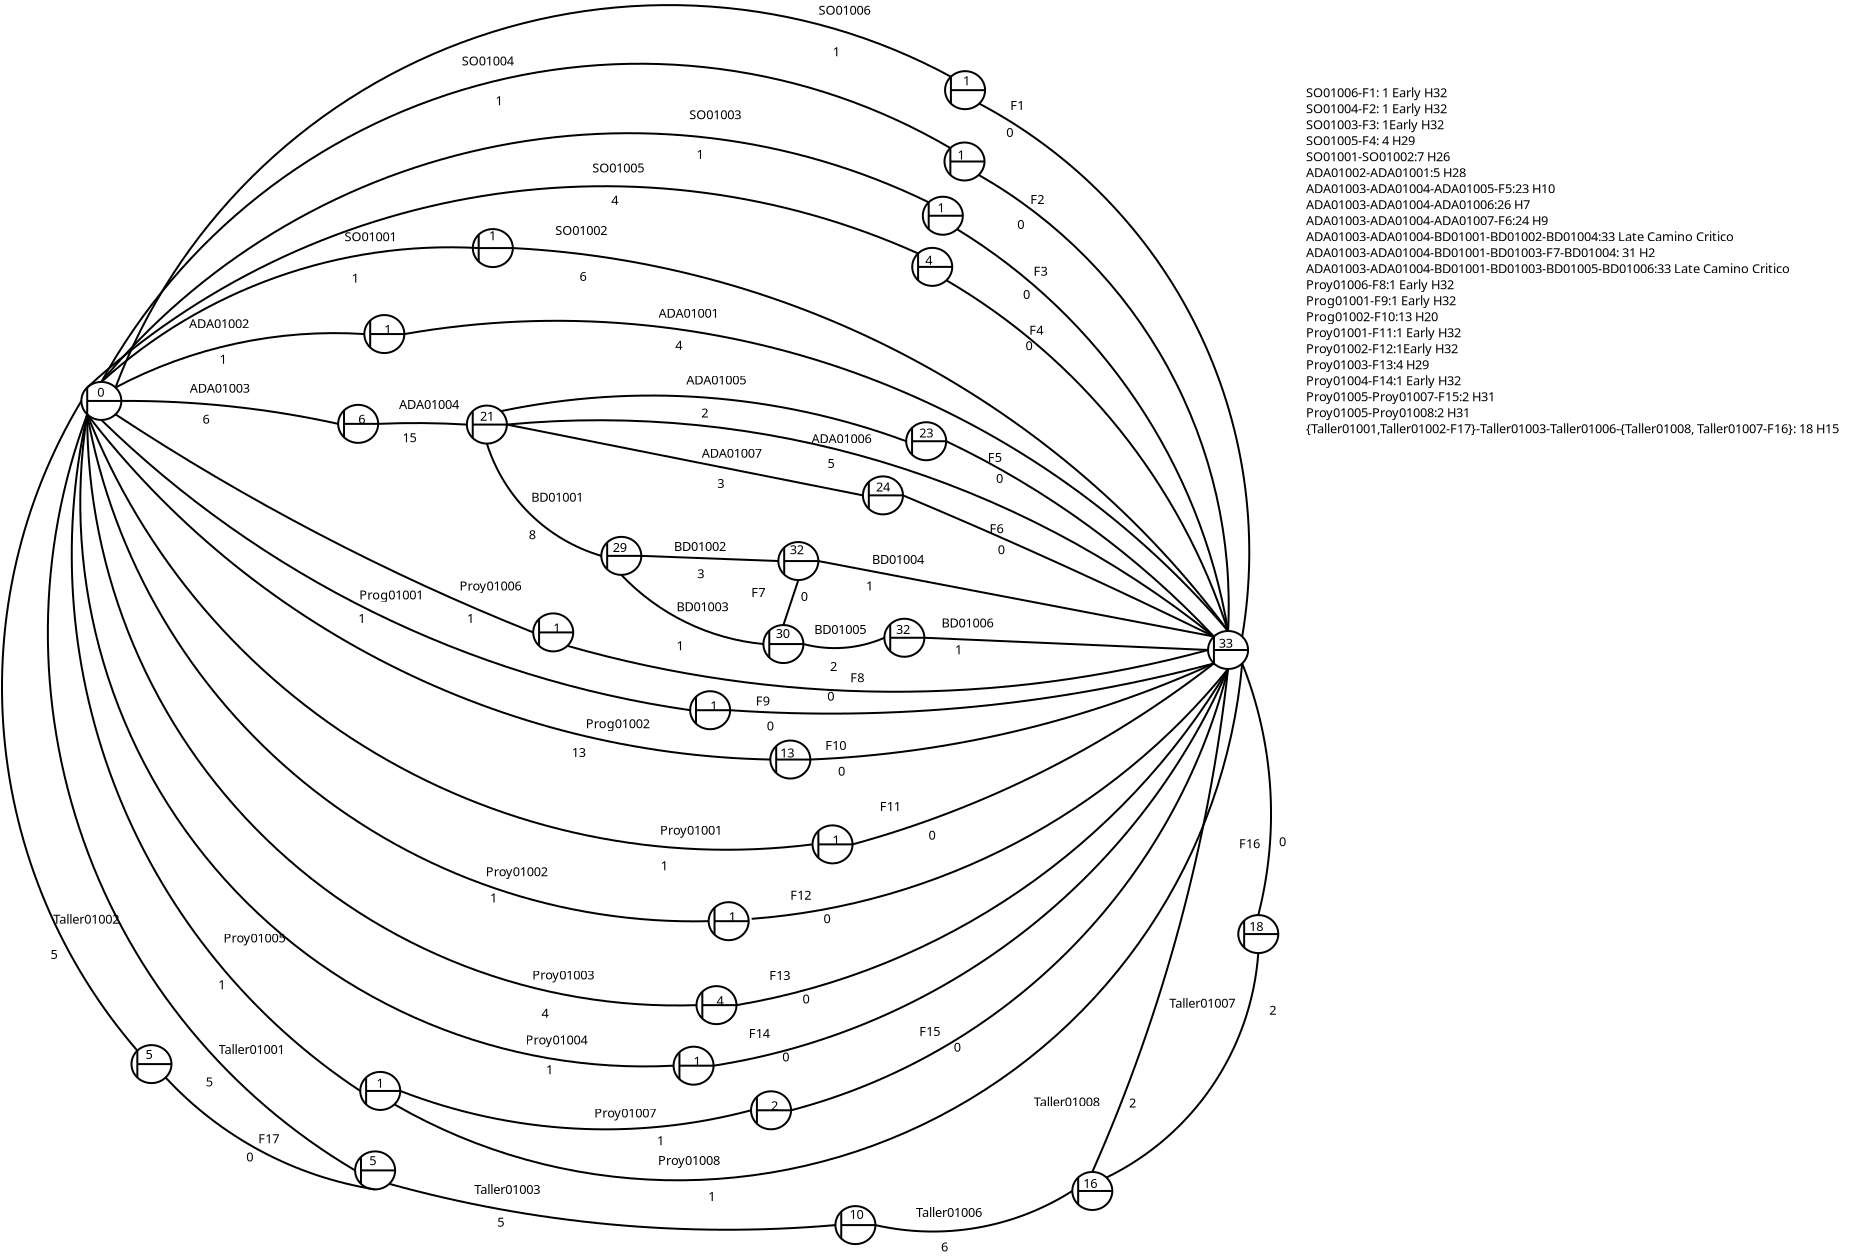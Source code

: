 <?xml version="1.0" encoding="UTF-8"?>
<dia:diagram xmlns:dia="http://www.lysator.liu.se/~alla/dia/">
  <dia:layer name="Background" visible="true" active="true">
    <dia:group>
      <dia:object type="Standard - Ellipse" version="0" id="O0">
        <dia:attribute name="obj_pos">
          <dia:point val="19.9,4.95"/>
        </dia:attribute>
        <dia:attribute name="obj_bb">
          <dia:rectangle val="19.85,4.9;21.95,6.9"/>
        </dia:attribute>
        <dia:attribute name="elem_corner">
          <dia:point val="19.9,4.95"/>
        </dia:attribute>
        <dia:attribute name="elem_width">
          <dia:real val="2"/>
        </dia:attribute>
        <dia:attribute name="elem_height">
          <dia:real val="1.9"/>
        </dia:attribute>
      </dia:object>
      <dia:object type="Standard - Line" version="0" id="O1">
        <dia:attribute name="obj_pos">
          <dia:point val="20.193,5.228"/>
        </dia:attribute>
        <dia:attribute name="obj_bb">
          <dia:rectangle val="20.143,5.178;20.243,6.622"/>
        </dia:attribute>
        <dia:attribute name="conn_endpoints">
          <dia:point val="20.193,5.228"/>
          <dia:point val="20.193,6.572"/>
        </dia:attribute>
        <dia:attribute name="numcp">
          <dia:int val="1"/>
        </dia:attribute>
        <dia:connections>
          <dia:connection handle="0" to="O0" connection="0"/>
          <dia:connection handle="1" to="O0" connection="5"/>
        </dia:connections>
      </dia:object>
      <dia:object type="Standard - Line" version="0" id="O2">
        <dia:attribute name="obj_pos">
          <dia:point val="21.9,5.9"/>
        </dia:attribute>
        <dia:attribute name="obj_bb">
          <dia:rectangle val="20.143,5.85;21.95,5.95"/>
        </dia:attribute>
        <dia:attribute name="conn_endpoints">
          <dia:point val="21.9,5.9"/>
          <dia:point val="20.193,5.9"/>
        </dia:attribute>
        <dia:attribute name="numcp">
          <dia:int val="1"/>
        </dia:attribute>
        <dia:connections>
          <dia:connection handle="0" to="O0" connection="4"/>
          <dia:connection handle="1" to="O1" connection="0"/>
        </dia:connections>
      </dia:object>
    </dia:group>
    <dia:group>
      <dia:object type="Standard - Ellipse" version="0" id="O3">
        <dia:attribute name="obj_pos">
          <dia:point val="34.049,1.606"/>
        </dia:attribute>
        <dia:attribute name="obj_bb">
          <dia:rectangle val="33.999,1.556;36.099,3.556"/>
        </dia:attribute>
        <dia:attribute name="elem_corner">
          <dia:point val="34.049,1.606"/>
        </dia:attribute>
        <dia:attribute name="elem_width">
          <dia:real val="2"/>
        </dia:attribute>
        <dia:attribute name="elem_height">
          <dia:real val="1.9"/>
        </dia:attribute>
      </dia:object>
      <dia:object type="Standard - Line" version="0" id="O4">
        <dia:attribute name="obj_pos">
          <dia:point val="34.342,1.885"/>
        </dia:attribute>
        <dia:attribute name="obj_bb">
          <dia:rectangle val="34.292,1.835;34.392,3.278"/>
        </dia:attribute>
        <dia:attribute name="conn_endpoints">
          <dia:point val="34.342,1.885"/>
          <dia:point val="34.342,3.228"/>
        </dia:attribute>
        <dia:attribute name="numcp">
          <dia:int val="1"/>
        </dia:attribute>
        <dia:connections>
          <dia:connection handle="0" to="O3" connection="0"/>
          <dia:connection handle="1" to="O3" connection="5"/>
        </dia:connections>
      </dia:object>
      <dia:object type="Standard - Line" version="0" id="O5">
        <dia:attribute name="obj_pos">
          <dia:point val="36.049,2.556"/>
        </dia:attribute>
        <dia:attribute name="obj_bb">
          <dia:rectangle val="34.292,2.506;36.099,2.606"/>
        </dia:attribute>
        <dia:attribute name="conn_endpoints">
          <dia:point val="36.049,2.556"/>
          <dia:point val="34.342,2.556"/>
        </dia:attribute>
        <dia:attribute name="numcp">
          <dia:int val="1"/>
        </dia:attribute>
        <dia:connections>
          <dia:connection handle="0" to="O3" connection="4"/>
          <dia:connection handle="1" to="O4" connection="0"/>
        </dia:connections>
      </dia:object>
    </dia:group>
    <dia:object type="Standard - Arc" version="0" id="O6">
      <dia:attribute name="obj_pos">
        <dia:point val="21.607,5.228"/>
      </dia:attribute>
      <dia:attribute name="obj_bb">
        <dia:rectangle val="21.548,2.459;34.109,5.288"/>
      </dia:attribute>
      <dia:attribute name="conn_endpoints">
        <dia:point val="21.607,5.228"/>
        <dia:point val="34.049,2.556"/>
      </dia:attribute>
      <dia:attribute name="curve_distance">
        <dia:real val="-0.882"/>
      </dia:attribute>
      <dia:connections>
        <dia:connection handle="0" to="O0" connection="2"/>
        <dia:connection handle="1" to="O3" connection="3"/>
      </dia:connections>
    </dia:object>
    <dia:object type="Standard - Text" version="1" id="O7">
      <dia:attribute name="obj_pos">
        <dia:point val="25.284,2.27"/>
      </dia:attribute>
      <dia:attribute name="obj_bb">
        <dia:rectangle val="25.284,1.63;28.239,2.403"/>
      </dia:attribute>
      <dia:attribute name="text">
        <dia:composite type="text">
          <dia:attribute name="string">
            <dia:string>#ADA01002#</dia:string>
          </dia:attribute>
          <dia:attribute name="font">
            <dia:font family="sans" style="0" name="Helvetica"/>
          </dia:attribute>
          <dia:attribute name="height">
            <dia:real val="0.8"/>
          </dia:attribute>
          <dia:attribute name="pos">
            <dia:point val="25.284,2.27"/>
          </dia:attribute>
          <dia:attribute name="color">
            <dia:color val="#000000"/>
          </dia:attribute>
          <dia:attribute name="alignment">
            <dia:enum val="0"/>
          </dia:attribute>
        </dia:composite>
      </dia:attribute>
      <dia:attribute name="valign">
        <dia:enum val="3"/>
      </dia:attribute>
    </dia:object>
    <dia:object type="Standard - Text" version="1" id="O8">
      <dia:attribute name="obj_pos">
        <dia:point val="26.805,4.038"/>
      </dia:attribute>
      <dia:attribute name="obj_bb">
        <dia:rectangle val="26.805,3.398;27.154,4.171"/>
      </dia:attribute>
      <dia:attribute name="text">
        <dia:composite type="text">
          <dia:attribute name="string">
            <dia:string>#1#</dia:string>
          </dia:attribute>
          <dia:attribute name="font">
            <dia:font family="sans" style="0" name="Helvetica"/>
          </dia:attribute>
          <dia:attribute name="height">
            <dia:real val="0.8"/>
          </dia:attribute>
          <dia:attribute name="pos">
            <dia:point val="26.805,4.038"/>
          </dia:attribute>
          <dia:attribute name="color">
            <dia:color val="#000000"/>
          </dia:attribute>
          <dia:attribute name="alignment">
            <dia:enum val="0"/>
          </dia:attribute>
        </dia:composite>
      </dia:attribute>
      <dia:attribute name="valign">
        <dia:enum val="3"/>
      </dia:attribute>
    </dia:object>
    <dia:object type="Standard - Text" version="1" id="O9">
      <dia:attribute name="obj_pos">
        <dia:point val="48.763,1.735"/>
      </dia:attribute>
      <dia:attribute name="obj_bb">
        <dia:rectangle val="48.763,1.095;51.718,1.868"/>
      </dia:attribute>
      <dia:attribute name="text">
        <dia:composite type="text">
          <dia:attribute name="string">
            <dia:string>#ADA01001#</dia:string>
          </dia:attribute>
          <dia:attribute name="font">
            <dia:font family="sans" style="0" name="Helvetica"/>
          </dia:attribute>
          <dia:attribute name="height">
            <dia:real val="0.8"/>
          </dia:attribute>
          <dia:attribute name="pos">
            <dia:point val="48.763,1.735"/>
          </dia:attribute>
          <dia:attribute name="color">
            <dia:color val="#000000"/>
          </dia:attribute>
          <dia:attribute name="alignment">
            <dia:enum val="0"/>
          </dia:attribute>
        </dia:composite>
      </dia:attribute>
      <dia:attribute name="valign">
        <dia:enum val="3"/>
      </dia:attribute>
    </dia:object>
    <dia:object type="Standard - Text" version="1" id="O10">
      <dia:attribute name="obj_pos">
        <dia:point val="49.592,3.345"/>
      </dia:attribute>
      <dia:attribute name="obj_bb">
        <dia:rectangle val="49.592,2.705;49.942,3.477"/>
      </dia:attribute>
      <dia:attribute name="text">
        <dia:composite type="text">
          <dia:attribute name="string">
            <dia:string>#4#</dia:string>
          </dia:attribute>
          <dia:attribute name="font">
            <dia:font family="sans" style="0" name="Helvetica"/>
          </dia:attribute>
          <dia:attribute name="height">
            <dia:real val="0.8"/>
          </dia:attribute>
          <dia:attribute name="pos">
            <dia:point val="49.592,3.345"/>
          </dia:attribute>
          <dia:attribute name="color">
            <dia:color val="#000000"/>
          </dia:attribute>
          <dia:attribute name="alignment">
            <dia:enum val="0"/>
          </dia:attribute>
        </dia:composite>
      </dia:attribute>
      <dia:attribute name="valign">
        <dia:enum val="3"/>
      </dia:attribute>
    </dia:object>
    <dia:group>
      <dia:object type="Standard - Ellipse" version="0" id="O11">
        <dia:attribute name="obj_pos">
          <dia:point val="32.741,6.096"/>
        </dia:attribute>
        <dia:attribute name="obj_bb">
          <dia:rectangle val="32.691,6.046;34.791,8.046"/>
        </dia:attribute>
        <dia:attribute name="elem_corner">
          <dia:point val="32.741,6.096"/>
        </dia:attribute>
        <dia:attribute name="elem_width">
          <dia:real val="2"/>
        </dia:attribute>
        <dia:attribute name="elem_height">
          <dia:real val="1.9"/>
        </dia:attribute>
      </dia:object>
      <dia:object type="Standard - Line" version="0" id="O12">
        <dia:attribute name="obj_pos">
          <dia:point val="33.034,6.375"/>
        </dia:attribute>
        <dia:attribute name="obj_bb">
          <dia:rectangle val="32.984,6.325;33.084,7.768"/>
        </dia:attribute>
        <dia:attribute name="conn_endpoints">
          <dia:point val="33.034,6.375"/>
          <dia:point val="33.034,7.718"/>
        </dia:attribute>
        <dia:attribute name="numcp">
          <dia:int val="1"/>
        </dia:attribute>
        <dia:connections>
          <dia:connection handle="0" to="O11" connection="0"/>
          <dia:connection handle="1" to="O11" connection="5"/>
        </dia:connections>
      </dia:object>
      <dia:object type="Standard - Line" version="0" id="O13">
        <dia:attribute name="obj_pos">
          <dia:point val="34.741,7.046"/>
        </dia:attribute>
        <dia:attribute name="obj_bb">
          <dia:rectangle val="32.984,6.996;34.791,7.096"/>
        </dia:attribute>
        <dia:attribute name="conn_endpoints">
          <dia:point val="34.741,7.046"/>
          <dia:point val="33.034,7.046"/>
        </dia:attribute>
        <dia:attribute name="numcp">
          <dia:int val="1"/>
        </dia:attribute>
        <dia:connections>
          <dia:connection handle="0" to="O11" connection="4"/>
          <dia:connection handle="1" to="O12" connection="0"/>
        </dia:connections>
      </dia:object>
    </dia:group>
    <dia:object type="Standard - Arc" version="0" id="O14">
      <dia:attribute name="obj_pos">
        <dia:point val="21.9,5.9"/>
      </dia:attribute>
      <dia:attribute name="obj_bb">
        <dia:rectangle val="21.845,5.845;32.796,7.101"/>
      </dia:attribute>
      <dia:attribute name="conn_endpoints">
        <dia:point val="21.9,5.9"/>
        <dia:point val="32.741,7.046"/>
      </dia:attribute>
      <dia:attribute name="curve_distance">
        <dia:real val="-0.304"/>
      </dia:attribute>
      <dia:connections>
        <dia:connection handle="0" to="O0" connection="4"/>
        <dia:connection handle="1" to="O11" connection="3"/>
      </dia:connections>
    </dia:object>
    <dia:object type="Standard - Text" version="1" id="O15">
      <dia:attribute name="obj_pos">
        <dia:point val="25.32,5.488"/>
      </dia:attribute>
      <dia:attribute name="obj_bb">
        <dia:rectangle val="25.32,4.848;28.274,5.62"/>
      </dia:attribute>
      <dia:attribute name="text">
        <dia:composite type="text">
          <dia:attribute name="string">
            <dia:string>#ADA01003#</dia:string>
          </dia:attribute>
          <dia:attribute name="font">
            <dia:font family="sans" style="0" name="Helvetica"/>
          </dia:attribute>
          <dia:attribute name="height">
            <dia:real val="0.8"/>
          </dia:attribute>
          <dia:attribute name="pos">
            <dia:point val="25.32,5.488"/>
          </dia:attribute>
          <dia:attribute name="color">
            <dia:color val="#000000"/>
          </dia:attribute>
          <dia:attribute name="alignment">
            <dia:enum val="0"/>
          </dia:attribute>
        </dia:composite>
      </dia:attribute>
      <dia:attribute name="valign">
        <dia:enum val="3"/>
      </dia:attribute>
    </dia:object>
    <dia:object type="Standard - Text" version="1" id="O16">
      <dia:attribute name="obj_pos">
        <dia:point val="25.956,7.043"/>
      </dia:attribute>
      <dia:attribute name="obj_bb">
        <dia:rectangle val="25.956,6.403;26.306,7.176"/>
      </dia:attribute>
      <dia:attribute name="text">
        <dia:composite type="text">
          <dia:attribute name="string">
            <dia:string>#6#</dia:string>
          </dia:attribute>
          <dia:attribute name="font">
            <dia:font family="sans" style="0" name="Helvetica"/>
          </dia:attribute>
          <dia:attribute name="height">
            <dia:real val="0.8"/>
          </dia:attribute>
          <dia:attribute name="pos">
            <dia:point val="25.956,7.043"/>
          </dia:attribute>
          <dia:attribute name="color">
            <dia:color val="#000000"/>
          </dia:attribute>
          <dia:attribute name="alignment">
            <dia:enum val="0"/>
          </dia:attribute>
        </dia:composite>
      </dia:attribute>
      <dia:attribute name="valign">
        <dia:enum val="3"/>
      </dia:attribute>
    </dia:object>
    <dia:group>
      <dia:object type="Standard - Ellipse" version="0" id="O17">
        <dia:attribute name="obj_pos">
          <dia:point val="39.176,6.132"/>
        </dia:attribute>
        <dia:attribute name="obj_bb">
          <dia:rectangle val="39.126,6.082;41.226,8.082"/>
        </dia:attribute>
        <dia:attribute name="elem_corner">
          <dia:point val="39.176,6.132"/>
        </dia:attribute>
        <dia:attribute name="elem_width">
          <dia:real val="2"/>
        </dia:attribute>
        <dia:attribute name="elem_height">
          <dia:real val="1.9"/>
        </dia:attribute>
      </dia:object>
      <dia:object type="Standard - Line" version="0" id="O18">
        <dia:attribute name="obj_pos">
          <dia:point val="39.469,6.41"/>
        </dia:attribute>
        <dia:attribute name="obj_bb">
          <dia:rectangle val="39.419,6.36;39.519,7.803"/>
        </dia:attribute>
        <dia:attribute name="conn_endpoints">
          <dia:point val="39.469,6.41"/>
          <dia:point val="39.469,7.753"/>
        </dia:attribute>
        <dia:attribute name="numcp">
          <dia:int val="1"/>
        </dia:attribute>
        <dia:connections>
          <dia:connection handle="0" to="O17" connection="0"/>
          <dia:connection handle="1" to="O17" connection="5"/>
        </dia:connections>
      </dia:object>
      <dia:object type="Standard - Line" version="0" id="O19">
        <dia:attribute name="obj_pos">
          <dia:point val="41.176,7.082"/>
        </dia:attribute>
        <dia:attribute name="obj_bb">
          <dia:rectangle val="39.419,7.032;41.226,7.132"/>
        </dia:attribute>
        <dia:attribute name="conn_endpoints">
          <dia:point val="41.176,7.082"/>
          <dia:point val="39.469,7.082"/>
        </dia:attribute>
        <dia:attribute name="numcp">
          <dia:int val="1"/>
        </dia:attribute>
        <dia:connections>
          <dia:connection handle="0" to="O17" connection="4"/>
          <dia:connection handle="1" to="O18" connection="0"/>
        </dia:connections>
      </dia:object>
    </dia:group>
    <dia:object type="Standard - Arc" version="0" id="O20">
      <dia:attribute name="obj_pos">
        <dia:point val="34.741,7.046"/>
      </dia:attribute>
      <dia:attribute name="obj_bb">
        <dia:rectangle val="34.691,6.955;39.226,7.132"/>
      </dia:attribute>
      <dia:attribute name="conn_endpoints">
        <dia:point val="34.741,7.046"/>
        <dia:point val="39.176,7.082"/>
      </dia:attribute>
      <dia:attribute name="curve_distance">
        <dia:real val="-0.057"/>
      </dia:attribute>
      <dia:connections>
        <dia:connection handle="0" to="O11" connection="4"/>
        <dia:connection handle="1" to="O17" connection="3"/>
      </dia:connections>
    </dia:object>
    <dia:object type="Standard - Text" version="1" id="O21">
      <dia:attribute name="obj_pos">
        <dia:point val="35.785,6.301"/>
      </dia:attribute>
      <dia:attribute name="obj_bb">
        <dia:rectangle val="35.785,5.661;38.74,6.433"/>
      </dia:attribute>
      <dia:attribute name="text">
        <dia:composite type="text">
          <dia:attribute name="string">
            <dia:string>#ADA01004#</dia:string>
          </dia:attribute>
          <dia:attribute name="font">
            <dia:font family="sans" style="0" name="Helvetica"/>
          </dia:attribute>
          <dia:attribute name="height">
            <dia:real val="0.8"/>
          </dia:attribute>
          <dia:attribute name="pos">
            <dia:point val="35.785,6.301"/>
          </dia:attribute>
          <dia:attribute name="color">
            <dia:color val="#000000"/>
          </dia:attribute>
          <dia:attribute name="alignment">
            <dia:enum val="0"/>
          </dia:attribute>
        </dia:composite>
      </dia:attribute>
      <dia:attribute name="valign">
        <dia:enum val="3"/>
      </dia:attribute>
    </dia:object>
    <dia:object type="Standard - Text" version="1" id="O22">
      <dia:attribute name="obj_pos">
        <dia:point val="35.961,7.963"/>
      </dia:attribute>
      <dia:attribute name="obj_bb">
        <dia:rectangle val="35.961,7.323;36.661,8.095"/>
      </dia:attribute>
      <dia:attribute name="text">
        <dia:composite type="text">
          <dia:attribute name="string">
            <dia:string>#15#</dia:string>
          </dia:attribute>
          <dia:attribute name="font">
            <dia:font family="sans" style="0" name="Helvetica"/>
          </dia:attribute>
          <dia:attribute name="height">
            <dia:real val="0.8"/>
          </dia:attribute>
          <dia:attribute name="pos">
            <dia:point val="35.961,7.963"/>
          </dia:attribute>
          <dia:attribute name="color">
            <dia:color val="#000000"/>
          </dia:attribute>
          <dia:attribute name="alignment">
            <dia:enum val="0"/>
          </dia:attribute>
        </dia:composite>
      </dia:attribute>
      <dia:attribute name="valign">
        <dia:enum val="3"/>
      </dia:attribute>
    </dia:object>
    <dia:object type="Standard - Arc" version="0" id="O23">
      <dia:attribute name="obj_pos">
        <dia:point val="40.883,6.41"/>
      </dia:attribute>
      <dia:attribute name="obj_bb">
        <dia:rectangle val="40.829,5.581;61.197,7.968"/>
      </dia:attribute>
      <dia:attribute name="conn_endpoints">
        <dia:point val="40.883,6.41"/>
        <dia:point val="61.143,7.915"/>
      </dia:attribute>
      <dia:attribute name="curve_distance">
        <dia:real val="-1.435"/>
      </dia:attribute>
      <dia:connections>
        <dia:connection handle="0" to="O17" connection="2"/>
        <dia:connection handle="1" to="O254" connection="3"/>
      </dia:connections>
    </dia:object>
    <dia:object type="Standard - Text" version="1" id="O24">
      <dia:attribute name="obj_pos">
        <dia:point val="50.147,5.081"/>
      </dia:attribute>
      <dia:attribute name="obj_bb">
        <dia:rectangle val="50.147,4.441;53.102,5.213"/>
      </dia:attribute>
      <dia:attribute name="text">
        <dia:composite type="text">
          <dia:attribute name="string">
            <dia:string>#ADA01005#</dia:string>
          </dia:attribute>
          <dia:attribute name="font">
            <dia:font family="sans" style="0" name="Helvetica"/>
          </dia:attribute>
          <dia:attribute name="height">
            <dia:real val="0.8"/>
          </dia:attribute>
          <dia:attribute name="pos">
            <dia:point val="50.147,5.081"/>
          </dia:attribute>
          <dia:attribute name="color">
            <dia:color val="#000000"/>
          </dia:attribute>
          <dia:attribute name="alignment">
            <dia:enum val="0"/>
          </dia:attribute>
        </dia:composite>
      </dia:attribute>
      <dia:attribute name="valign">
        <dia:enum val="3"/>
      </dia:attribute>
    </dia:object>
    <dia:object type="Standard - Text" version="1" id="O25">
      <dia:attribute name="obj_pos">
        <dia:point val="50.899,6.724"/>
      </dia:attribute>
      <dia:attribute name="obj_bb">
        <dia:rectangle val="50.899,6.084;51.249,6.857"/>
      </dia:attribute>
      <dia:attribute name="text">
        <dia:composite type="text">
          <dia:attribute name="string">
            <dia:string>#2#</dia:string>
          </dia:attribute>
          <dia:attribute name="font">
            <dia:font family="sans" style="0" name="Helvetica"/>
          </dia:attribute>
          <dia:attribute name="height">
            <dia:real val="0.8"/>
          </dia:attribute>
          <dia:attribute name="pos">
            <dia:point val="50.899,6.724"/>
          </dia:attribute>
          <dia:attribute name="color">
            <dia:color val="#000000"/>
          </dia:attribute>
          <dia:attribute name="alignment">
            <dia:enum val="0"/>
          </dia:attribute>
        </dia:composite>
      </dia:attribute>
      <dia:attribute name="valign">
        <dia:enum val="3"/>
      </dia:attribute>
    </dia:object>
    <dia:object type="Standard - Line" version="0" id="O26">
      <dia:attribute name="obj_pos">
        <dia:point val="41.176,7.082"/>
      </dia:attribute>
      <dia:attribute name="obj_bb">
        <dia:rectangle val="41.117,7.023;59.039,10.681"/>
      </dia:attribute>
      <dia:attribute name="conn_endpoints">
        <dia:point val="41.176,7.082"/>
        <dia:point val="58.98,10.622"/>
      </dia:attribute>
      <dia:attribute name="numcp">
        <dia:int val="1"/>
      </dia:attribute>
      <dia:connections>
        <dia:connection handle="0" to="O17" connection="4"/>
        <dia:connection handle="1" to="O259" connection="3"/>
      </dia:connections>
    </dia:object>
    <dia:object type="Standard - Text" version="1" id="O27">
      <dia:attribute name="obj_pos">
        <dia:point val="56.413,8.021"/>
      </dia:attribute>
      <dia:attribute name="obj_bb">
        <dia:rectangle val="56.413,7.381;59.368,8.153"/>
      </dia:attribute>
      <dia:attribute name="text">
        <dia:composite type="text">
          <dia:attribute name="string">
            <dia:string>#ADA01006#</dia:string>
          </dia:attribute>
          <dia:attribute name="font">
            <dia:font family="sans" style="0" name="Helvetica"/>
          </dia:attribute>
          <dia:attribute name="height">
            <dia:real val="0.8"/>
          </dia:attribute>
          <dia:attribute name="pos">
            <dia:point val="56.413,8.021"/>
          </dia:attribute>
          <dia:attribute name="color">
            <dia:color val="#000000"/>
          </dia:attribute>
          <dia:attribute name="alignment">
            <dia:enum val="0"/>
          </dia:attribute>
        </dia:composite>
      </dia:attribute>
      <dia:attribute name="valign">
        <dia:enum val="3"/>
      </dia:attribute>
    </dia:object>
    <dia:object type="Standard - Text" version="1" id="O28">
      <dia:attribute name="obj_pos">
        <dia:point val="57.212,9.248"/>
      </dia:attribute>
      <dia:attribute name="obj_bb">
        <dia:rectangle val="57.212,8.608;57.562,9.38"/>
      </dia:attribute>
      <dia:attribute name="text">
        <dia:composite type="text">
          <dia:attribute name="string">
            <dia:string>#5#</dia:string>
          </dia:attribute>
          <dia:attribute name="font">
            <dia:font family="sans" style="0" name="Helvetica"/>
          </dia:attribute>
          <dia:attribute name="height">
            <dia:real val="0.8"/>
          </dia:attribute>
          <dia:attribute name="pos">
            <dia:point val="57.212,9.248"/>
          </dia:attribute>
          <dia:attribute name="color">
            <dia:color val="#000000"/>
          </dia:attribute>
          <dia:attribute name="alignment">
            <dia:enum val="0"/>
          </dia:attribute>
        </dia:composite>
      </dia:attribute>
      <dia:attribute name="valign">
        <dia:enum val="3"/>
      </dia:attribute>
    </dia:object>
    <dia:object type="Standard - Arc" version="0" id="O29">
      <dia:attribute name="obj_pos">
        <dia:point val="41.176,7.082"/>
      </dia:attribute>
      <dia:attribute name="obj_bb">
        <dia:rectangle val="41.113,6.814;76.591,17.743"/>
      </dia:attribute>
      <dia:attribute name="conn_endpoints">
        <dia:point val="41.176,7.082"/>
        <dia:point val="76.529,17.681"/>
      </dia:attribute>
      <dia:attribute name="curve_distance">
        <dia:real val="-3.601"/>
      </dia:attribute>
      <dia:connections>
        <dia:connection handle="0" to="O17" connection="4"/>
        <dia:connection handle="1" to="O65" connection="0"/>
      </dia:connections>
    </dia:object>
    <dia:object type="Standard - Text" version="1" id="O30">
      <dia:attribute name="obj_pos">
        <dia:point val="50.925,8.744"/>
      </dia:attribute>
      <dia:attribute name="obj_bb">
        <dia:rectangle val="50.925,8.104;53.88,8.876"/>
      </dia:attribute>
      <dia:attribute name="text">
        <dia:composite type="text">
          <dia:attribute name="string">
            <dia:string>#ADA01007#</dia:string>
          </dia:attribute>
          <dia:attribute name="font">
            <dia:font family="sans" style="0" name="Helvetica"/>
          </dia:attribute>
          <dia:attribute name="height">
            <dia:real val="0.8"/>
          </dia:attribute>
          <dia:attribute name="pos">
            <dia:point val="50.925,8.744"/>
          </dia:attribute>
          <dia:attribute name="color">
            <dia:color val="#000000"/>
          </dia:attribute>
          <dia:attribute name="alignment">
            <dia:enum val="0"/>
          </dia:attribute>
        </dia:composite>
      </dia:attribute>
      <dia:attribute name="valign">
        <dia:enum val="3"/>
      </dia:attribute>
    </dia:object>
    <dia:object type="Standard - Text" version="1" id="O31">
      <dia:attribute name="obj_pos">
        <dia:point val="51.691,10.251"/>
      </dia:attribute>
      <dia:attribute name="obj_bb">
        <dia:rectangle val="51.691,9.611;52.041,10.384"/>
      </dia:attribute>
      <dia:attribute name="text">
        <dia:composite type="text">
          <dia:attribute name="string">
            <dia:string>#3#</dia:string>
          </dia:attribute>
          <dia:attribute name="font">
            <dia:font family="sans" style="0" name="Helvetica"/>
          </dia:attribute>
          <dia:attribute name="height">
            <dia:real val="0.8"/>
          </dia:attribute>
          <dia:attribute name="pos">
            <dia:point val="51.691,10.251"/>
          </dia:attribute>
          <dia:attribute name="color">
            <dia:color val="#000000"/>
          </dia:attribute>
          <dia:attribute name="alignment">
            <dia:enum val="0"/>
          </dia:attribute>
        </dia:composite>
      </dia:attribute>
      <dia:attribute name="valign">
        <dia:enum val="3"/>
      </dia:attribute>
    </dia:object>
    <dia:group>
      <dia:object type="Standard - Ellipse" version="0" id="O32">
        <dia:attribute name="obj_pos">
          <dia:point val="45.898,12.697"/>
        </dia:attribute>
        <dia:attribute name="obj_bb">
          <dia:rectangle val="45.848,12.647;47.948,14.647"/>
        </dia:attribute>
        <dia:attribute name="elem_corner">
          <dia:point val="45.898,12.697"/>
        </dia:attribute>
        <dia:attribute name="elem_width">
          <dia:real val="2"/>
        </dia:attribute>
        <dia:attribute name="elem_height">
          <dia:real val="1.9"/>
        </dia:attribute>
      </dia:object>
      <dia:object type="Standard - Line" version="0" id="O33">
        <dia:attribute name="obj_pos">
          <dia:point val="46.191,12.975"/>
        </dia:attribute>
        <dia:attribute name="obj_bb">
          <dia:rectangle val="46.141,12.925;46.241,14.369"/>
        </dia:attribute>
        <dia:attribute name="conn_endpoints">
          <dia:point val="46.191,12.975"/>
          <dia:point val="46.191,14.319"/>
        </dia:attribute>
        <dia:attribute name="numcp">
          <dia:int val="1"/>
        </dia:attribute>
        <dia:connections>
          <dia:connection handle="0" to="O32" connection="0"/>
          <dia:connection handle="1" to="O32" connection="5"/>
        </dia:connections>
      </dia:object>
      <dia:object type="Standard - Line" version="0" id="O34">
        <dia:attribute name="obj_pos">
          <dia:point val="47.898,13.647"/>
        </dia:attribute>
        <dia:attribute name="obj_bb">
          <dia:rectangle val="46.141,13.597;47.948,13.697"/>
        </dia:attribute>
        <dia:attribute name="conn_endpoints">
          <dia:point val="47.898,13.647"/>
          <dia:point val="46.191,13.647"/>
        </dia:attribute>
        <dia:attribute name="numcp">
          <dia:int val="1"/>
        </dia:attribute>
        <dia:connections>
          <dia:connection handle="0" to="O32" connection="4"/>
          <dia:connection handle="1" to="O33" connection="0"/>
        </dia:connections>
      </dia:object>
    </dia:group>
    <dia:object type="Standard - Arc" version="0" id="O35">
      <dia:attribute name="obj_pos">
        <dia:point val="40.176,8.032"/>
      </dia:attribute>
      <dia:attribute name="obj_bb">
        <dia:rectangle val="40.105,7.961;45.969,13.718"/>
      </dia:attribute>
      <dia:attribute name="conn_endpoints">
        <dia:point val="40.176,8.032"/>
        <dia:point val="45.898,13.647"/>
      </dia:attribute>
      <dia:attribute name="curve_distance">
        <dia:real val="1"/>
      </dia:attribute>
      <dia:connections>
        <dia:connection handle="0" to="O17" connection="6"/>
        <dia:connection handle="1" to="O32" connection="3"/>
      </dia:connections>
    </dia:object>
    <dia:object type="Standard - Text" version="1" id="O36">
      <dia:attribute name="obj_pos">
        <dia:point val="42.395,10.935"/>
      </dia:attribute>
      <dia:attribute name="obj_bb">
        <dia:rectangle val="42.395,10.295;44.958,11.068"/>
      </dia:attribute>
      <dia:attribute name="text">
        <dia:composite type="text">
          <dia:attribute name="string">
            <dia:string>#BD01001#</dia:string>
          </dia:attribute>
          <dia:attribute name="font">
            <dia:font family="sans" style="0" name="Helvetica"/>
          </dia:attribute>
          <dia:attribute name="height">
            <dia:real val="0.8"/>
          </dia:attribute>
          <dia:attribute name="pos">
            <dia:point val="42.395,10.935"/>
          </dia:attribute>
          <dia:attribute name="color">
            <dia:color val="#000000"/>
          </dia:attribute>
          <dia:attribute name="alignment">
            <dia:enum val="0"/>
          </dia:attribute>
        </dia:composite>
      </dia:attribute>
      <dia:attribute name="valign">
        <dia:enum val="3"/>
      </dia:attribute>
    </dia:object>
    <dia:object type="Standard - Text" version="1" id="O37">
      <dia:attribute name="obj_pos">
        <dia:point val="42.266,12.816"/>
      </dia:attribute>
      <dia:attribute name="obj_bb">
        <dia:rectangle val="42.266,12.176;42.615,12.948"/>
      </dia:attribute>
      <dia:attribute name="text">
        <dia:composite type="text">
          <dia:attribute name="string">
            <dia:string>#8#</dia:string>
          </dia:attribute>
          <dia:attribute name="font">
            <dia:font family="sans" style="0" name="Helvetica"/>
          </dia:attribute>
          <dia:attribute name="height">
            <dia:real val="0.8"/>
          </dia:attribute>
          <dia:attribute name="pos">
            <dia:point val="42.266,12.816"/>
          </dia:attribute>
          <dia:attribute name="color">
            <dia:color val="#000000"/>
          </dia:attribute>
          <dia:attribute name="alignment">
            <dia:enum val="0"/>
          </dia:attribute>
        </dia:composite>
      </dia:attribute>
      <dia:attribute name="valign">
        <dia:enum val="3"/>
      </dia:attribute>
    </dia:object>
    <dia:group>
      <dia:object type="Standard - Ellipse" version="0" id="O38">
        <dia:attribute name="obj_pos">
          <dia:point val="54.749,12.956"/>
        </dia:attribute>
        <dia:attribute name="obj_bb">
          <dia:rectangle val="54.699,12.906;56.799,14.906"/>
        </dia:attribute>
        <dia:attribute name="elem_corner">
          <dia:point val="54.749,12.956"/>
        </dia:attribute>
        <dia:attribute name="elem_width">
          <dia:real val="2"/>
        </dia:attribute>
        <dia:attribute name="elem_height">
          <dia:real val="1.9"/>
        </dia:attribute>
      </dia:object>
      <dia:object type="Standard - Line" version="0" id="O39">
        <dia:attribute name="obj_pos">
          <dia:point val="55.042,13.235"/>
        </dia:attribute>
        <dia:attribute name="obj_bb">
          <dia:rectangle val="54.992,13.185;55.092,14.628"/>
        </dia:attribute>
        <dia:attribute name="conn_endpoints">
          <dia:point val="55.042,13.235"/>
          <dia:point val="55.042,14.578"/>
        </dia:attribute>
        <dia:attribute name="numcp">
          <dia:int val="1"/>
        </dia:attribute>
        <dia:connections>
          <dia:connection handle="0" to="O38" connection="0"/>
          <dia:connection handle="1" to="O38" connection="5"/>
        </dia:connections>
      </dia:object>
      <dia:object type="Standard - Line" version="0" id="O40">
        <dia:attribute name="obj_pos">
          <dia:point val="56.749,13.906"/>
        </dia:attribute>
        <dia:attribute name="obj_bb">
          <dia:rectangle val="54.992,13.856;56.799,13.956"/>
        </dia:attribute>
        <dia:attribute name="conn_endpoints">
          <dia:point val="56.749,13.906"/>
          <dia:point val="55.042,13.906"/>
        </dia:attribute>
        <dia:attribute name="numcp">
          <dia:int val="1"/>
        </dia:attribute>
        <dia:connections>
          <dia:connection handle="0" to="O38" connection="4"/>
          <dia:connection handle="1" to="O39" connection="0"/>
        </dia:connections>
      </dia:object>
    </dia:group>
    <dia:object type="Standard - Text" version="1" id="O41">
      <dia:attribute name="obj_pos">
        <dia:point val="49.528,13.399"/>
      </dia:attribute>
      <dia:attribute name="obj_bb">
        <dia:rectangle val="49.528,12.759;52.09,13.532"/>
      </dia:attribute>
      <dia:attribute name="text">
        <dia:composite type="text">
          <dia:attribute name="string">
            <dia:string>#BD01002#</dia:string>
          </dia:attribute>
          <dia:attribute name="font">
            <dia:font family="sans" style="0" name="Helvetica"/>
          </dia:attribute>
          <dia:attribute name="height">
            <dia:real val="0.8"/>
          </dia:attribute>
          <dia:attribute name="pos">
            <dia:point val="49.528,13.399"/>
          </dia:attribute>
          <dia:attribute name="color">
            <dia:color val="#000000"/>
          </dia:attribute>
          <dia:attribute name="alignment">
            <dia:enum val="0"/>
          </dia:attribute>
        </dia:composite>
      </dia:attribute>
      <dia:attribute name="valign">
        <dia:enum val="3"/>
      </dia:attribute>
    </dia:object>
    <dia:object type="Standard - Text" version="1" id="O42">
      <dia:attribute name="obj_pos">
        <dia:point val="50.695,14.761"/>
      </dia:attribute>
      <dia:attribute name="obj_bb">
        <dia:rectangle val="50.695,14.121;51.045,14.893"/>
      </dia:attribute>
      <dia:attribute name="text">
        <dia:composite type="text">
          <dia:attribute name="string">
            <dia:string>#3#</dia:string>
          </dia:attribute>
          <dia:attribute name="font">
            <dia:font family="sans" style="0" name="Helvetica"/>
          </dia:attribute>
          <dia:attribute name="height">
            <dia:real val="0.8"/>
          </dia:attribute>
          <dia:attribute name="pos">
            <dia:point val="50.695,14.761"/>
          </dia:attribute>
          <dia:attribute name="color">
            <dia:color val="#000000"/>
          </dia:attribute>
          <dia:attribute name="alignment">
            <dia:enum val="0"/>
          </dia:attribute>
        </dia:composite>
      </dia:attribute>
      <dia:attribute name="valign">
        <dia:enum val="3"/>
      </dia:attribute>
    </dia:object>
    <dia:object type="Standard - Line" version="0" id="O43">
      <dia:attribute name="obj_pos">
        <dia:point val="47.898,13.647"/>
      </dia:attribute>
      <dia:attribute name="obj_bb">
        <dia:rectangle val="47.846,13.595;54.801,13.958"/>
      </dia:attribute>
      <dia:attribute name="conn_endpoints">
        <dia:point val="47.898,13.647"/>
        <dia:point val="54.749,13.906"/>
      </dia:attribute>
      <dia:attribute name="numcp">
        <dia:int val="1"/>
      </dia:attribute>
      <dia:connections>
        <dia:connection handle="0" to="O32" connection="4"/>
        <dia:connection handle="1" to="O38" connection="3"/>
      </dia:connections>
    </dia:object>
    <dia:group>
      <dia:object type="Standard - Ellipse" version="0" id="O44">
        <dia:attribute name="obj_pos">
          <dia:point val="54.003,17.106"/>
        </dia:attribute>
        <dia:attribute name="obj_bb">
          <dia:rectangle val="53.953,17.056;56.053,19.056"/>
        </dia:attribute>
        <dia:attribute name="elem_corner">
          <dia:point val="54.003,17.106"/>
        </dia:attribute>
        <dia:attribute name="elem_width">
          <dia:real val="2"/>
        </dia:attribute>
        <dia:attribute name="elem_height">
          <dia:real val="1.9"/>
        </dia:attribute>
      </dia:object>
      <dia:object type="Standard - Line" version="0" id="O45">
        <dia:attribute name="obj_pos">
          <dia:point val="54.296,17.384"/>
        </dia:attribute>
        <dia:attribute name="obj_bb">
          <dia:rectangle val="54.246,17.334;54.346,18.778"/>
        </dia:attribute>
        <dia:attribute name="conn_endpoints">
          <dia:point val="54.296,17.384"/>
          <dia:point val="54.296,18.728"/>
        </dia:attribute>
        <dia:attribute name="numcp">
          <dia:int val="1"/>
        </dia:attribute>
        <dia:connections>
          <dia:connection handle="0" to="O44" connection="0"/>
          <dia:connection handle="1" to="O44" connection="5"/>
        </dia:connections>
      </dia:object>
      <dia:object type="Standard - Line" version="0" id="O46">
        <dia:attribute name="obj_pos">
          <dia:point val="56.003,18.056"/>
        </dia:attribute>
        <dia:attribute name="obj_bb">
          <dia:rectangle val="54.246,18.006;56.053,18.106"/>
        </dia:attribute>
        <dia:attribute name="conn_endpoints">
          <dia:point val="56.003,18.056"/>
          <dia:point val="54.296,18.056"/>
        </dia:attribute>
        <dia:attribute name="numcp">
          <dia:int val="1"/>
        </dia:attribute>
        <dia:connections>
          <dia:connection handle="0" to="O44" connection="4"/>
          <dia:connection handle="1" to="O45" connection="0"/>
        </dia:connections>
      </dia:object>
    </dia:group>
    <dia:object type="Standard - Arc" version="0" id="O47">
      <dia:attribute name="obj_pos">
        <dia:point val="46.898,14.597"/>
      </dia:attribute>
      <dia:attribute name="obj_bb">
        <dia:rectangle val="46.831,14.53;54.07,18.123"/>
      </dia:attribute>
      <dia:attribute name="conn_endpoints">
        <dia:point val="46.898,14.597"/>
        <dia:point val="54.003,18.056"/>
      </dia:attribute>
      <dia:attribute name="curve_distance">
        <dia:real val="0.716"/>
      </dia:attribute>
      <dia:connections>
        <dia:connection handle="0" to="O32" connection="6"/>
        <dia:connection handle="1" to="O44" connection="3"/>
      </dia:connections>
    </dia:object>
    <dia:object type="Standard - Text" version="1" id="O48">
      <dia:attribute name="obj_pos">
        <dia:point val="49.657,16.414"/>
      </dia:attribute>
      <dia:attribute name="obj_bb">
        <dia:rectangle val="49.657,15.774;52.22,16.547"/>
      </dia:attribute>
      <dia:attribute name="text">
        <dia:composite type="text">
          <dia:attribute name="string">
            <dia:string>#BD01003#</dia:string>
          </dia:attribute>
          <dia:attribute name="font">
            <dia:font family="sans" style="0" name="Helvetica"/>
          </dia:attribute>
          <dia:attribute name="height">
            <dia:real val="0.8"/>
          </dia:attribute>
          <dia:attribute name="pos">
            <dia:point val="49.657,16.414"/>
          </dia:attribute>
          <dia:attribute name="color">
            <dia:color val="#000000"/>
          </dia:attribute>
          <dia:attribute name="alignment">
            <dia:enum val="0"/>
          </dia:attribute>
        </dia:composite>
      </dia:attribute>
      <dia:attribute name="valign">
        <dia:enum val="3"/>
      </dia:attribute>
    </dia:object>
    <dia:object type="Standard - Text" version="1" id="O49">
      <dia:attribute name="obj_pos">
        <dia:point val="49.657,18.36"/>
      </dia:attribute>
      <dia:attribute name="obj_bb">
        <dia:rectangle val="49.657,17.72;50.007,18.492"/>
      </dia:attribute>
      <dia:attribute name="text">
        <dia:composite type="text">
          <dia:attribute name="string">
            <dia:string>#1#</dia:string>
          </dia:attribute>
          <dia:attribute name="font">
            <dia:font family="sans" style="0" name="Helvetica"/>
          </dia:attribute>
          <dia:attribute name="height">
            <dia:real val="0.8"/>
          </dia:attribute>
          <dia:attribute name="pos">
            <dia:point val="49.657,18.36"/>
          </dia:attribute>
          <dia:attribute name="color">
            <dia:color val="#000000"/>
          </dia:attribute>
          <dia:attribute name="alignment">
            <dia:enum val="0"/>
          </dia:attribute>
        </dia:composite>
      </dia:attribute>
      <dia:attribute name="valign">
        <dia:enum val="3"/>
      </dia:attribute>
    </dia:object>
    <dia:object type="Standard - Line" version="0" id="O50">
      <dia:attribute name="obj_pos">
        <dia:point val="56.749,13.906"/>
      </dia:attribute>
      <dia:attribute name="obj_bb">
        <dia:rectangle val="56.69,13.848;76.587,17.739"/>
      </dia:attribute>
      <dia:attribute name="conn_endpoints">
        <dia:point val="56.749,13.906"/>
        <dia:point val="76.529,17.681"/>
      </dia:attribute>
      <dia:attribute name="numcp">
        <dia:int val="1"/>
      </dia:attribute>
      <dia:connections>
        <dia:connection handle="0" to="O38" connection="4"/>
        <dia:connection handle="1" to="O65" connection="0"/>
      </dia:connections>
    </dia:object>
    <dia:object type="Standard - Text" version="1" id="O51">
      <dia:attribute name="obj_pos">
        <dia:point val="59.435,14.059"/>
      </dia:attribute>
      <dia:attribute name="obj_bb">
        <dia:rectangle val="59.435,13.419;61.998,14.191"/>
      </dia:attribute>
      <dia:attribute name="text">
        <dia:composite type="text">
          <dia:attribute name="string">
            <dia:string>#BD01004#</dia:string>
          </dia:attribute>
          <dia:attribute name="font">
            <dia:font family="sans" style="0" name="Helvetica"/>
          </dia:attribute>
          <dia:attribute name="height">
            <dia:real val="0.8"/>
          </dia:attribute>
          <dia:attribute name="pos">
            <dia:point val="59.435,14.059"/>
          </dia:attribute>
          <dia:attribute name="color">
            <dia:color val="#000000"/>
          </dia:attribute>
          <dia:attribute name="alignment">
            <dia:enum val="0"/>
          </dia:attribute>
        </dia:composite>
      </dia:attribute>
      <dia:attribute name="valign">
        <dia:enum val="3"/>
      </dia:attribute>
    </dia:object>
    <dia:object type="Standard - Text" version="1" id="O52">
      <dia:attribute name="obj_pos">
        <dia:point val="59.135,15.375"/>
      </dia:attribute>
      <dia:attribute name="obj_bb">
        <dia:rectangle val="59.135,14.735;59.485,15.507"/>
      </dia:attribute>
      <dia:attribute name="text">
        <dia:composite type="text">
          <dia:attribute name="string">
            <dia:string>#1#</dia:string>
          </dia:attribute>
          <dia:attribute name="font">
            <dia:font family="sans" style="0" name="Helvetica"/>
          </dia:attribute>
          <dia:attribute name="height">
            <dia:real val="0.8"/>
          </dia:attribute>
          <dia:attribute name="pos">
            <dia:point val="59.135,15.375"/>
          </dia:attribute>
          <dia:attribute name="color">
            <dia:color val="#000000"/>
          </dia:attribute>
          <dia:attribute name="alignment">
            <dia:enum val="0"/>
          </dia:attribute>
        </dia:composite>
      </dia:attribute>
      <dia:attribute name="valign">
        <dia:enum val="3"/>
      </dia:attribute>
    </dia:object>
    <dia:group>
      <dia:object type="Standard - Ellipse" version="0" id="O53">
        <dia:attribute name="obj_pos">
          <dia:point val="60.051,16.791"/>
        </dia:attribute>
        <dia:attribute name="obj_bb">
          <dia:rectangle val="60.001,16.741;62.101,18.741"/>
        </dia:attribute>
        <dia:attribute name="elem_corner">
          <dia:point val="60.051,16.791"/>
        </dia:attribute>
        <dia:attribute name="elem_width">
          <dia:real val="2"/>
        </dia:attribute>
        <dia:attribute name="elem_height">
          <dia:real val="1.9"/>
        </dia:attribute>
      </dia:object>
      <dia:object type="Standard - Line" version="0" id="O54">
        <dia:attribute name="obj_pos">
          <dia:point val="60.344,17.07"/>
        </dia:attribute>
        <dia:attribute name="obj_bb">
          <dia:rectangle val="60.294,17.02;60.394,18.463"/>
        </dia:attribute>
        <dia:attribute name="conn_endpoints">
          <dia:point val="60.344,17.07"/>
          <dia:point val="60.344,18.413"/>
        </dia:attribute>
        <dia:attribute name="numcp">
          <dia:int val="1"/>
        </dia:attribute>
        <dia:connections>
          <dia:connection handle="0" to="O53" connection="0"/>
          <dia:connection handle="1" to="O53" connection="5"/>
        </dia:connections>
      </dia:object>
      <dia:object type="Standard - Line" version="0" id="O55">
        <dia:attribute name="obj_pos">
          <dia:point val="62.051,17.741"/>
        </dia:attribute>
        <dia:attribute name="obj_bb">
          <dia:rectangle val="60.294,17.692;62.101,17.791"/>
        </dia:attribute>
        <dia:attribute name="conn_endpoints">
          <dia:point val="62.051,17.741"/>
          <dia:point val="60.344,17.741"/>
        </dia:attribute>
        <dia:attribute name="numcp">
          <dia:int val="1"/>
        </dia:attribute>
        <dia:connections>
          <dia:connection handle="0" to="O53" connection="4"/>
          <dia:connection handle="1" to="O54" connection="0"/>
        </dia:connections>
      </dia:object>
    </dia:group>
    <dia:object type="Standard - Arc" version="0" id="O56">
      <dia:attribute name="obj_pos">
        <dia:point val="56.003,18.056"/>
      </dia:attribute>
      <dia:attribute name="obj_bb">
        <dia:rectangle val="55.949,17.688;60.105,18.309"/>
      </dia:attribute>
      <dia:attribute name="conn_endpoints">
        <dia:point val="56.003,18.056"/>
        <dia:point val="60.051,17.741"/>
      </dia:attribute>
      <dia:attribute name="curve_distance">
        <dia:real val="0.343"/>
      </dia:attribute>
      <dia:connections>
        <dia:connection handle="0" to="O44" connection="4"/>
        <dia:connection handle="1" to="O53" connection="3"/>
      </dia:connections>
    </dia:object>
    <dia:object type="Standard - Text" version="1" id="O57">
      <dia:attribute name="obj_pos">
        <dia:point val="56.548,17.558"/>
      </dia:attribute>
      <dia:attribute name="obj_bb">
        <dia:rectangle val="56.548,16.919;59.111,17.691"/>
      </dia:attribute>
      <dia:attribute name="text">
        <dia:composite type="text">
          <dia:attribute name="string">
            <dia:string>#BD01005#</dia:string>
          </dia:attribute>
          <dia:attribute name="font">
            <dia:font family="sans" style="0" name="Helvetica"/>
          </dia:attribute>
          <dia:attribute name="height">
            <dia:real val="0.8"/>
          </dia:attribute>
          <dia:attribute name="pos">
            <dia:point val="56.548,17.558"/>
          </dia:attribute>
          <dia:attribute name="color">
            <dia:color val="#000000"/>
          </dia:attribute>
          <dia:attribute name="alignment">
            <dia:enum val="0"/>
          </dia:attribute>
        </dia:composite>
      </dia:attribute>
      <dia:attribute name="valign">
        <dia:enum val="3"/>
      </dia:attribute>
    </dia:object>
    <dia:object type="Standard - Line" version="0" id="O58">
      <dia:attribute name="obj_pos">
        <dia:point val="55.749,14.856"/>
      </dia:attribute>
      <dia:attribute name="obj_bb">
        <dia:rectangle val="54.94,14.793;55.812,17.169"/>
      </dia:attribute>
      <dia:attribute name="conn_endpoints">
        <dia:point val="55.749,14.856"/>
        <dia:point val="55.003,17.106"/>
      </dia:attribute>
      <dia:attribute name="numcp">
        <dia:int val="1"/>
      </dia:attribute>
      <dia:connections>
        <dia:connection handle="0" to="O38" connection="6"/>
        <dia:connection handle="1" to="O44" connection="1"/>
      </dia:connections>
    </dia:object>
    <dia:object type="Standard - Text" version="1" id="O59">
      <dia:attribute name="obj_pos">
        <dia:point val="53.399,15.705"/>
      </dia:attribute>
      <dia:attribute name="obj_bb">
        <dia:rectangle val="53.399,15.065;54.084,15.838"/>
      </dia:attribute>
      <dia:attribute name="text">
        <dia:composite type="text">
          <dia:attribute name="string">
            <dia:string>#F7#</dia:string>
          </dia:attribute>
          <dia:attribute name="font">
            <dia:font family="sans" style="0" name="Helvetica"/>
          </dia:attribute>
          <dia:attribute name="height">
            <dia:real val="0.8"/>
          </dia:attribute>
          <dia:attribute name="pos">
            <dia:point val="53.399,15.705"/>
          </dia:attribute>
          <dia:attribute name="color">
            <dia:color val="#000000"/>
          </dia:attribute>
          <dia:attribute name="alignment">
            <dia:enum val="0"/>
          </dia:attribute>
        </dia:composite>
      </dia:attribute>
      <dia:attribute name="valign">
        <dia:enum val="3"/>
      </dia:attribute>
    </dia:object>
    <dia:object type="Standard - Text" version="1" id="O60">
      <dia:attribute name="obj_pos">
        <dia:point val="55.868,15.905"/>
      </dia:attribute>
      <dia:attribute name="obj_bb">
        <dia:rectangle val="55.868,15.265;56.218,16.038"/>
      </dia:attribute>
      <dia:attribute name="text">
        <dia:composite type="text">
          <dia:attribute name="string">
            <dia:string>#0#</dia:string>
          </dia:attribute>
          <dia:attribute name="font">
            <dia:font family="sans" style="0" name="Helvetica"/>
          </dia:attribute>
          <dia:attribute name="height">
            <dia:real val="0.8"/>
          </dia:attribute>
          <dia:attribute name="pos">
            <dia:point val="55.868,15.905"/>
          </dia:attribute>
          <dia:attribute name="color">
            <dia:color val="#000000"/>
          </dia:attribute>
          <dia:attribute name="alignment">
            <dia:enum val="0"/>
          </dia:attribute>
        </dia:composite>
      </dia:attribute>
      <dia:attribute name="valign">
        <dia:enum val="3"/>
      </dia:attribute>
    </dia:object>
    <dia:object type="Standard - Text" version="1" id="O61">
      <dia:attribute name="obj_pos">
        <dia:point val="57.327,19.407"/>
      </dia:attribute>
      <dia:attribute name="obj_bb">
        <dia:rectangle val="57.327,18.767;57.677,19.539"/>
      </dia:attribute>
      <dia:attribute name="text">
        <dia:composite type="text">
          <dia:attribute name="string">
            <dia:string>#2#</dia:string>
          </dia:attribute>
          <dia:attribute name="font">
            <dia:font family="sans" style="0" name="Helvetica"/>
          </dia:attribute>
          <dia:attribute name="height">
            <dia:real val="0.8"/>
          </dia:attribute>
          <dia:attribute name="pos">
            <dia:point val="57.327,19.407"/>
          </dia:attribute>
          <dia:attribute name="color">
            <dia:color val="#000000"/>
          </dia:attribute>
          <dia:attribute name="alignment">
            <dia:enum val="0"/>
          </dia:attribute>
        </dia:composite>
      </dia:attribute>
      <dia:attribute name="valign">
        <dia:enum val="3"/>
      </dia:attribute>
    </dia:object>
    <dia:object type="Standard - Arc" version="0" id="O62">
      <dia:attribute name="obj_pos">
        <dia:point val="62.051,17.741"/>
      </dia:attribute>
      <dia:attribute name="obj_bb">
        <dia:rectangle val="61.999,17.689;76.288,18.405"/>
      </dia:attribute>
      <dia:attribute name="conn_endpoints">
        <dia:point val="62.051,17.741"/>
        <dia:point val="76.236,18.353"/>
      </dia:attribute>
      <dia:attribute name="curve_distance">
        <dia:real val="-0.003"/>
      </dia:attribute>
      <dia:connections>
        <dia:connection handle="0" to="O53" connection="4"/>
        <dia:connection handle="1" to="O65" connection="3"/>
      </dia:connections>
    </dia:object>
    <dia:object type="Standard - Text" version="1" id="O63">
      <dia:attribute name="obj_pos">
        <dia:point val="62.903,17.234"/>
      </dia:attribute>
      <dia:attribute name="obj_bb">
        <dia:rectangle val="62.903,16.594;65.465,17.367"/>
      </dia:attribute>
      <dia:attribute name="text">
        <dia:composite type="text">
          <dia:attribute name="string">
            <dia:string>#BD01006#</dia:string>
          </dia:attribute>
          <dia:attribute name="font">
            <dia:font family="sans" style="0" name="Helvetica"/>
          </dia:attribute>
          <dia:attribute name="height">
            <dia:real val="0.8"/>
          </dia:attribute>
          <dia:attribute name="pos">
            <dia:point val="62.903,17.234"/>
          </dia:attribute>
          <dia:attribute name="color">
            <dia:color val="#000000"/>
          </dia:attribute>
          <dia:attribute name="alignment">
            <dia:enum val="0"/>
          </dia:attribute>
        </dia:composite>
      </dia:attribute>
      <dia:attribute name="valign">
        <dia:enum val="3"/>
      </dia:attribute>
    </dia:object>
    <dia:object type="Standard - Text" version="1" id="O64">
      <dia:attribute name="obj_pos">
        <dia:point val="63.584,18.564"/>
      </dia:attribute>
      <dia:attribute name="obj_bb">
        <dia:rectangle val="63.584,17.924;63.934,18.696"/>
      </dia:attribute>
      <dia:attribute name="text">
        <dia:composite type="text">
          <dia:attribute name="string">
            <dia:string>#1#</dia:string>
          </dia:attribute>
          <dia:attribute name="font">
            <dia:font family="sans" style="0" name="Helvetica"/>
          </dia:attribute>
          <dia:attribute name="height">
            <dia:real val="0.8"/>
          </dia:attribute>
          <dia:attribute name="pos">
            <dia:point val="63.584,18.564"/>
          </dia:attribute>
          <dia:attribute name="color">
            <dia:color val="#000000"/>
          </dia:attribute>
          <dia:attribute name="alignment">
            <dia:enum val="0"/>
          </dia:attribute>
        </dia:composite>
      </dia:attribute>
      <dia:attribute name="valign">
        <dia:enum val="3"/>
      </dia:attribute>
    </dia:object>
    <dia:group>
      <dia:object type="Standard - Ellipse" version="0" id="O65">
        <dia:attribute name="obj_pos">
          <dia:point val="76.236,17.403"/>
        </dia:attribute>
        <dia:attribute name="obj_bb">
          <dia:rectangle val="76.186,17.353;78.286,19.353"/>
        </dia:attribute>
        <dia:attribute name="elem_corner">
          <dia:point val="76.236,17.403"/>
        </dia:attribute>
        <dia:attribute name="elem_width">
          <dia:real val="2"/>
        </dia:attribute>
        <dia:attribute name="elem_height">
          <dia:real val="1.9"/>
        </dia:attribute>
      </dia:object>
      <dia:object type="Standard - Line" version="0" id="O66">
        <dia:attribute name="obj_pos">
          <dia:point val="76.529,17.681"/>
        </dia:attribute>
        <dia:attribute name="obj_bb">
          <dia:rectangle val="76.479,17.631;76.579,19.074"/>
        </dia:attribute>
        <dia:attribute name="conn_endpoints">
          <dia:point val="76.529,17.681"/>
          <dia:point val="76.529,19.024"/>
        </dia:attribute>
        <dia:attribute name="numcp">
          <dia:int val="1"/>
        </dia:attribute>
        <dia:connections>
          <dia:connection handle="0" to="O65" connection="0"/>
          <dia:connection handle="1" to="O65" connection="5"/>
        </dia:connections>
      </dia:object>
      <dia:object type="Standard - Line" version="0" id="O67">
        <dia:attribute name="obj_pos">
          <dia:point val="78.236,18.353"/>
        </dia:attribute>
        <dia:attribute name="obj_bb">
          <dia:rectangle val="76.479,18.303;78.286,18.403"/>
        </dia:attribute>
        <dia:attribute name="conn_endpoints">
          <dia:point val="78.236,18.353"/>
          <dia:point val="76.529,18.353"/>
        </dia:attribute>
        <dia:attribute name="numcp">
          <dia:int val="1"/>
        </dia:attribute>
        <dia:connections>
          <dia:connection handle="0" to="O65" connection="4"/>
          <dia:connection handle="1" to="O66" connection="0"/>
        </dia:connections>
      </dia:object>
    </dia:group>
    <dia:object type="Standard - Arc" version="0" id="O68">
      <dia:attribute name="obj_pos">
        <dia:point val="20.9,6.85"/>
      </dia:attribute>
      <dia:attribute name="obj_bb">
        <dia:rectangle val="20.833,6.783;50.406,21.431"/>
      </dia:attribute>
      <dia:attribute name="conn_endpoints">
        <dia:point val="20.9,6.85"/>
        <dia:point val="50.339,21.364"/>
      </dia:attribute>
      <dia:attribute name="curve_distance">
        <dia:real val="2.609"/>
      </dia:attribute>
      <dia:connections>
        <dia:connection handle="0" to="O0" connection="6"/>
        <dia:connection handle="1" to="O200" connection="3"/>
      </dia:connections>
    </dia:object>
    <dia:object type="Standard - Text" version="1" id="O69">
      <dia:attribute name="obj_pos">
        <dia:point val="33.8,15.823"/>
      </dia:attribute>
      <dia:attribute name="obj_bb">
        <dia:rectangle val="33.8,15.183;36.835,15.955"/>
      </dia:attribute>
      <dia:attribute name="text">
        <dia:composite type="text">
          <dia:attribute name="string">
            <dia:string>#Prog01001#</dia:string>
          </dia:attribute>
          <dia:attribute name="font">
            <dia:font family="sans" style="0" name="Helvetica"/>
          </dia:attribute>
          <dia:attribute name="height">
            <dia:real val="0.8"/>
          </dia:attribute>
          <dia:attribute name="pos">
            <dia:point val="33.8,15.823"/>
          </dia:attribute>
          <dia:attribute name="color">
            <dia:color val="#000000"/>
          </dia:attribute>
          <dia:attribute name="alignment">
            <dia:enum val="0"/>
          </dia:attribute>
        </dia:composite>
      </dia:attribute>
      <dia:attribute name="valign">
        <dia:enum val="3"/>
      </dia:attribute>
    </dia:object>
    <dia:object type="Standard - Text" version="1" id="O70">
      <dia:attribute name="obj_pos">
        <dia:point val="33.743,17.005"/>
      </dia:attribute>
      <dia:attribute name="obj_bb">
        <dia:rectangle val="33.743,16.364;34.093,17.137"/>
      </dia:attribute>
      <dia:attribute name="text">
        <dia:composite type="text">
          <dia:attribute name="string">
            <dia:string>#1#</dia:string>
          </dia:attribute>
          <dia:attribute name="font">
            <dia:font family="sans" style="0" name="Helvetica"/>
          </dia:attribute>
          <dia:attribute name="height">
            <dia:real val="0.8"/>
          </dia:attribute>
          <dia:attribute name="pos">
            <dia:point val="33.743,17.005"/>
          </dia:attribute>
          <dia:attribute name="color">
            <dia:color val="#000000"/>
          </dia:attribute>
          <dia:attribute name="alignment">
            <dia:enum val="0"/>
          </dia:attribute>
        </dia:composite>
      </dia:attribute>
      <dia:attribute name="valign">
        <dia:enum val="3"/>
      </dia:attribute>
    </dia:object>
    <dia:object type="Standard - Arc" version="0" id="O71">
      <dia:attribute name="obj_pos">
        <dia:point val="20.193,6.572"/>
      </dia:attribute>
      <dia:attribute name="obj_bb">
        <dia:rectangle val="20.126,6.505;54.417,23.897"/>
      </dia:attribute>
      <dia:attribute name="conn_endpoints">
        <dia:point val="20.193,6.572"/>
        <dia:point val="54.349,23.83"/>
      </dia:attribute>
      <dia:attribute name="curve_distance">
        <dia:real val="4.36"/>
      </dia:attribute>
      <dia:attribute name="line_width">
        <dia:real val="0.1"/>
      </dia:attribute>
      <dia:connections>
        <dia:connection handle="0" to="O0" connection="5"/>
        <dia:connection handle="1" to="O207" connection="3"/>
      </dia:connections>
    </dia:object>
    <dia:object type="Standard - Text" version="1" id="O72">
      <dia:attribute name="obj_pos">
        <dia:point val="45.118,22.26"/>
      </dia:attribute>
      <dia:attribute name="obj_bb">
        <dia:rectangle val="45.118,21.62;48.153,22.393"/>
      </dia:attribute>
      <dia:attribute name="text">
        <dia:composite type="text">
          <dia:attribute name="string">
            <dia:string>#Prog01002#</dia:string>
          </dia:attribute>
          <dia:attribute name="font">
            <dia:font family="sans" style="0" name="Helvetica"/>
          </dia:attribute>
          <dia:attribute name="height">
            <dia:real val="0.8"/>
          </dia:attribute>
          <dia:attribute name="pos">
            <dia:point val="45.118,22.26"/>
          </dia:attribute>
          <dia:attribute name="color">
            <dia:color val="#000000"/>
          </dia:attribute>
          <dia:attribute name="alignment">
            <dia:enum val="0"/>
          </dia:attribute>
        </dia:composite>
      </dia:attribute>
      <dia:attribute name="valign">
        <dia:enum val="3"/>
      </dia:attribute>
    </dia:object>
    <dia:object type="Standard - Text" version="1" id="O73">
      <dia:attribute name="obj_pos">
        <dia:point val="44.414,23.706"/>
      </dia:attribute>
      <dia:attribute name="obj_bb">
        <dia:rectangle val="44.414,23.067;45.114,23.839"/>
      </dia:attribute>
      <dia:attribute name="text">
        <dia:composite type="text">
          <dia:attribute name="string">
            <dia:string>#13#</dia:string>
          </dia:attribute>
          <dia:attribute name="font">
            <dia:font family="sans" style="0" name="Helvetica"/>
          </dia:attribute>
          <dia:attribute name="height">
            <dia:real val="0.8"/>
          </dia:attribute>
          <dia:attribute name="pos">
            <dia:point val="44.414,23.706"/>
          </dia:attribute>
          <dia:attribute name="color">
            <dia:color val="#000000"/>
          </dia:attribute>
          <dia:attribute name="alignment">
            <dia:enum val="0"/>
          </dia:attribute>
        </dia:composite>
      </dia:attribute>
      <dia:attribute name="valign">
        <dia:enum val="3"/>
      </dia:attribute>
    </dia:object>
    <dia:object type="Standard - Arc" version="0" id="O74">
      <dia:attribute name="obj_pos">
        <dia:point val="36.049,2.556"/>
      </dia:attribute>
      <dia:attribute name="obj_bb">
        <dia:rectangle val="35.985,1.845;77.3,17.467"/>
      </dia:attribute>
      <dia:attribute name="conn_endpoints">
        <dia:point val="36.049,2.556"/>
        <dia:point val="77.236,17.403"/>
      </dia:attribute>
      <dia:attribute name="curve_distance">
        <dia:real val="-5.816"/>
      </dia:attribute>
      <dia:connections>
        <dia:connection handle="0" to="O3" connection="4"/>
        <dia:connection handle="1" to="O65" connection="1"/>
      </dia:connections>
    </dia:object>
    <dia:object type="Standard - Arc" version="0" id="O75">
      <dia:attribute name="obj_pos">
        <dia:point val="20.193,6.572"/>
      </dia:attribute>
      <dia:attribute name="obj_bb">
        <dia:rectangle val="20.124,6.503;56.527,28.391"/>
      </dia:attribute>
      <dia:attribute name="conn_endpoints">
        <dia:point val="20.193,6.572"/>
        <dia:point val="56.459,28.072"/>
      </dia:attribute>
      <dia:attribute name="curve_distance">
        <dia:real val="7.226"/>
      </dia:attribute>
      <dia:connections>
        <dia:connection handle="0" to="O0" connection="5"/>
        <dia:connection handle="1" to="O214" connection="3"/>
      </dia:connections>
    </dia:object>
    <dia:object type="Standard - Text" version="1" id="O76">
      <dia:attribute name="obj_pos">
        <dia:point val="48.827,27.588"/>
      </dia:attribute>
      <dia:attribute name="obj_bb">
        <dia:rectangle val="48.827,26.948;51.827,27.721"/>
      </dia:attribute>
      <dia:attribute name="text">
        <dia:composite type="text">
          <dia:attribute name="string">
            <dia:string>#Proy01001#</dia:string>
          </dia:attribute>
          <dia:attribute name="font">
            <dia:font family="sans" style="0" name="Helvetica"/>
          </dia:attribute>
          <dia:attribute name="height">
            <dia:real val="0.8"/>
          </dia:attribute>
          <dia:attribute name="pos">
            <dia:point val="48.827,27.588"/>
          </dia:attribute>
          <dia:attribute name="color">
            <dia:color val="#000000"/>
          </dia:attribute>
          <dia:attribute name="alignment">
            <dia:enum val="0"/>
          </dia:attribute>
        </dia:composite>
      </dia:attribute>
      <dia:attribute name="valign">
        <dia:enum val="3"/>
      </dia:attribute>
    </dia:object>
    <dia:object type="Standard - Text" version="1" id="O77">
      <dia:attribute name="obj_pos">
        <dia:point val="48.875,29.36"/>
      </dia:attribute>
      <dia:attribute name="obj_bb">
        <dia:rectangle val="48.875,28.72;49.225,29.493"/>
      </dia:attribute>
      <dia:attribute name="text">
        <dia:composite type="text">
          <dia:attribute name="string">
            <dia:string>#1#</dia:string>
          </dia:attribute>
          <dia:attribute name="font">
            <dia:font family="sans" style="0" name="Helvetica"/>
          </dia:attribute>
          <dia:attribute name="height">
            <dia:real val="0.8"/>
          </dia:attribute>
          <dia:attribute name="pos">
            <dia:point val="48.875,29.36"/>
          </dia:attribute>
          <dia:attribute name="color">
            <dia:color val="#000000"/>
          </dia:attribute>
          <dia:attribute name="alignment">
            <dia:enum val="0"/>
          </dia:attribute>
        </dia:composite>
      </dia:attribute>
      <dia:attribute name="valign">
        <dia:enum val="3"/>
      </dia:attribute>
    </dia:object>
    <dia:object type="Standard - Arc" version="0" id="O78">
      <dia:attribute name="obj_pos">
        <dia:point val="20.193,6.572"/>
      </dia:attribute>
      <dia:attribute name="obj_bb">
        <dia:rectangle val="20.123,6.501;51.337,31.983"/>
      </dia:attribute>
      <dia:attribute name="conn_endpoints">
        <dia:point val="20.193,6.572"/>
        <dia:point val="51.266,31.912"/>
      </dia:attribute>
      <dia:attribute name="curve_distance">
        <dia:real val="7.409"/>
      </dia:attribute>
      <dia:connections>
        <dia:connection handle="0" to="O0" connection="5"/>
        <dia:connection handle="1" to="O221" connection="3"/>
      </dia:connections>
    </dia:object>
    <dia:object type="Standard - Text" version="1" id="O79">
      <dia:attribute name="obj_pos">
        <dia:point val="40.124,29.666"/>
      </dia:attribute>
      <dia:attribute name="obj_bb">
        <dia:rectangle val="40.124,29.026;43.124,29.799"/>
      </dia:attribute>
      <dia:attribute name="text">
        <dia:composite type="text">
          <dia:attribute name="string">
            <dia:string>#Proy01002#</dia:string>
          </dia:attribute>
          <dia:attribute name="font">
            <dia:font family="sans" style="0" name="Helvetica"/>
          </dia:attribute>
          <dia:attribute name="height">
            <dia:real val="0.8"/>
          </dia:attribute>
          <dia:attribute name="pos">
            <dia:point val="40.124,29.666"/>
          </dia:attribute>
          <dia:attribute name="color">
            <dia:color val="#000000"/>
          </dia:attribute>
          <dia:attribute name="alignment">
            <dia:enum val="0"/>
          </dia:attribute>
        </dia:composite>
      </dia:attribute>
      <dia:attribute name="valign">
        <dia:enum val="3"/>
      </dia:attribute>
    </dia:object>
    <dia:object type="Standard - Text" version="1" id="O80">
      <dia:attribute name="obj_pos">
        <dia:point val="40.329,30.977"/>
      </dia:attribute>
      <dia:attribute name="obj_bb">
        <dia:rectangle val="40.329,30.337;40.679,31.11"/>
      </dia:attribute>
      <dia:attribute name="text">
        <dia:composite type="text">
          <dia:attribute name="string">
            <dia:string>#1#</dia:string>
          </dia:attribute>
          <dia:attribute name="font">
            <dia:font family="sans" style="0" name="Helvetica"/>
          </dia:attribute>
          <dia:attribute name="height">
            <dia:real val="0.8"/>
          </dia:attribute>
          <dia:attribute name="pos">
            <dia:point val="40.329,30.977"/>
          </dia:attribute>
          <dia:attribute name="color">
            <dia:color val="#000000"/>
          </dia:attribute>
          <dia:attribute name="alignment">
            <dia:enum val="0"/>
          </dia:attribute>
        </dia:composite>
      </dia:attribute>
      <dia:attribute name="valign">
        <dia:enum val="3"/>
      </dia:attribute>
    </dia:object>
    <dia:object type="Standard - Arc" version="0" id="O81">
      <dia:attribute name="obj_pos">
        <dia:point val="20.193,6.572"/>
      </dia:attribute>
      <dia:attribute name="obj_bb">
        <dia:rectangle val="20.122,6.501;50.727,36.181"/>
      </dia:attribute>
      <dia:attribute name="conn_endpoints">
        <dia:point val="20.193,6.572"/>
        <dia:point val="50.657,36.11"/>
      </dia:attribute>
      <dia:attribute name="curve_distance">
        <dia:real val="9.015"/>
      </dia:attribute>
      <dia:connections>
        <dia:connection handle="0" to="O0" connection="5"/>
        <dia:connection handle="1" to="O228" connection="3"/>
      </dia:connections>
    </dia:object>
    <dia:object type="Standard - Text" version="1" id="O82">
      <dia:attribute name="obj_pos">
        <dia:point val="42.45,34.833"/>
      </dia:attribute>
      <dia:attribute name="obj_bb">
        <dia:rectangle val="42.45,34.193;45.45,34.966"/>
      </dia:attribute>
      <dia:attribute name="text">
        <dia:composite type="text">
          <dia:attribute name="string">
            <dia:string>#Proy01003#</dia:string>
          </dia:attribute>
          <dia:attribute name="font">
            <dia:font family="sans" style="0" name="Helvetica"/>
          </dia:attribute>
          <dia:attribute name="height">
            <dia:real val="0.8"/>
          </dia:attribute>
          <dia:attribute name="pos">
            <dia:point val="42.45,34.833"/>
          </dia:attribute>
          <dia:attribute name="color">
            <dia:color val="#000000"/>
          </dia:attribute>
          <dia:attribute name="alignment">
            <dia:enum val="0"/>
          </dia:attribute>
        </dia:composite>
      </dia:attribute>
      <dia:attribute name="valign">
        <dia:enum val="3"/>
      </dia:attribute>
    </dia:object>
    <dia:object type="Standard - Text" version="1" id="O83">
      <dia:attribute name="obj_pos">
        <dia:point val="42.909,36.745"/>
      </dia:attribute>
      <dia:attribute name="obj_bb">
        <dia:rectangle val="42.909,36.105;43.259,36.878"/>
      </dia:attribute>
      <dia:attribute name="text">
        <dia:composite type="text">
          <dia:attribute name="string">
            <dia:string>#4#</dia:string>
          </dia:attribute>
          <dia:attribute name="font">
            <dia:font family="sans" style="0" name="Helvetica"/>
          </dia:attribute>
          <dia:attribute name="height">
            <dia:real val="0.8"/>
          </dia:attribute>
          <dia:attribute name="pos">
            <dia:point val="42.909,36.745"/>
          </dia:attribute>
          <dia:attribute name="color">
            <dia:color val="#000000"/>
          </dia:attribute>
          <dia:attribute name="alignment">
            <dia:enum val="0"/>
          </dia:attribute>
        </dia:composite>
      </dia:attribute>
      <dia:attribute name="valign">
        <dia:enum val="3"/>
      </dia:attribute>
    </dia:object>
    <dia:object type="Standard - Arc" version="0" id="O84">
      <dia:attribute name="obj_pos">
        <dia:point val="20.193,6.572"/>
      </dia:attribute>
      <dia:attribute name="obj_bb">
        <dia:rectangle val="19.797,6.501;49.582,39.225"/>
      </dia:attribute>
      <dia:attribute name="conn_endpoints">
        <dia:point val="20.193,6.572"/>
        <dia:point val="49.511,39.137"/>
      </dia:attribute>
      <dia:attribute name="curve_distance">
        <dia:real val="10.446"/>
      </dia:attribute>
      <dia:connections>
        <dia:connection handle="0" to="O0" connection="5"/>
        <dia:connection handle="1" to="O235" connection="3"/>
      </dia:connections>
    </dia:object>
    <dia:object type="Standard - Text" version="1" id="O85">
      <dia:attribute name="obj_pos">
        <dia:point val="42.112,38.074"/>
      </dia:attribute>
      <dia:attribute name="obj_bb">
        <dia:rectangle val="42.112,37.434;45.112,38.207"/>
      </dia:attribute>
      <dia:attribute name="text">
        <dia:composite type="text">
          <dia:attribute name="string">
            <dia:string>#Proy01004#</dia:string>
          </dia:attribute>
          <dia:attribute name="font">
            <dia:font family="sans" style="0" name="Helvetica"/>
          </dia:attribute>
          <dia:attribute name="height">
            <dia:real val="0.8"/>
          </dia:attribute>
          <dia:attribute name="pos">
            <dia:point val="42.112,38.074"/>
          </dia:attribute>
          <dia:attribute name="color">
            <dia:color val="#000000"/>
          </dia:attribute>
          <dia:attribute name="alignment">
            <dia:enum val="0"/>
          </dia:attribute>
        </dia:composite>
      </dia:attribute>
      <dia:attribute name="valign">
        <dia:enum val="3"/>
      </dia:attribute>
    </dia:object>
    <dia:object type="Standard - Text" version="1" id="O86">
      <dia:attribute name="obj_pos">
        <dia:point val="43.135,39.562"/>
      </dia:attribute>
      <dia:attribute name="obj_bb">
        <dia:rectangle val="43.135,38.922;43.485,39.694"/>
      </dia:attribute>
      <dia:attribute name="text">
        <dia:composite type="text">
          <dia:attribute name="string">
            <dia:string>#1#</dia:string>
          </dia:attribute>
          <dia:attribute name="font">
            <dia:font family="sans" style="0" name="Helvetica"/>
          </dia:attribute>
          <dia:attribute name="height">
            <dia:real val="0.8"/>
          </dia:attribute>
          <dia:attribute name="pos">
            <dia:point val="43.135,39.562"/>
          </dia:attribute>
          <dia:attribute name="color">
            <dia:color val="#000000"/>
          </dia:attribute>
          <dia:attribute name="alignment">
            <dia:enum val="0"/>
          </dia:attribute>
        </dia:composite>
      </dia:attribute>
      <dia:attribute name="valign">
        <dia:enum val="3"/>
      </dia:attribute>
    </dia:object>
    <dia:group>
      <dia:object type="Standard - Ellipse" version="0" id="O87">
        <dia:attribute name="obj_pos">
          <dia:point val="33.845,39.45"/>
        </dia:attribute>
        <dia:attribute name="obj_bb">
          <dia:rectangle val="33.795,39.4;35.895,41.4"/>
        </dia:attribute>
        <dia:attribute name="elem_corner">
          <dia:point val="33.845,39.45"/>
        </dia:attribute>
        <dia:attribute name="elem_width">
          <dia:real val="2"/>
        </dia:attribute>
        <dia:attribute name="elem_height">
          <dia:real val="1.9"/>
        </dia:attribute>
      </dia:object>
      <dia:object type="Standard - Line" version="0" id="O88">
        <dia:attribute name="obj_pos">
          <dia:point val="34.138,39.728"/>
        </dia:attribute>
        <dia:attribute name="obj_bb">
          <dia:rectangle val="34.088,39.678;34.188,41.121"/>
        </dia:attribute>
        <dia:attribute name="conn_endpoints">
          <dia:point val="34.138,39.728"/>
          <dia:point val="34.138,41.072"/>
        </dia:attribute>
        <dia:attribute name="numcp">
          <dia:int val="1"/>
        </dia:attribute>
        <dia:connections>
          <dia:connection handle="0" to="O87" connection="0"/>
          <dia:connection handle="1" to="O87" connection="5"/>
        </dia:connections>
      </dia:object>
      <dia:object type="Standard - Line" version="0" id="O89">
        <dia:attribute name="obj_pos">
          <dia:point val="35.845,40.4"/>
        </dia:attribute>
        <dia:attribute name="obj_bb">
          <dia:rectangle val="34.088,40.35;35.895,40.45"/>
        </dia:attribute>
        <dia:attribute name="conn_endpoints">
          <dia:point val="35.845,40.4"/>
          <dia:point val="34.138,40.4"/>
        </dia:attribute>
        <dia:attribute name="numcp">
          <dia:int val="1"/>
        </dia:attribute>
        <dia:connections>
          <dia:connection handle="0" to="O87" connection="4"/>
          <dia:connection handle="1" to="O88" connection="0"/>
        </dia:connections>
      </dia:object>
    </dia:group>
    <dia:object type="Standard - Arc" version="0" id="O90">
      <dia:attribute name="obj_pos">
        <dia:point val="20.193,6.572"/>
      </dia:attribute>
      <dia:attribute name="obj_bb">
        <dia:rectangle val="19.37,6.507;33.91,40.465"/>
      </dia:attribute>
      <dia:attribute name="conn_endpoints">
        <dia:point val="20.193,6.572"/>
        <dia:point val="33.845,40.4"/>
      </dia:attribute>
      <dia:attribute name="curve_distance">
        <dia:real val="5.675"/>
      </dia:attribute>
      <dia:connections>
        <dia:connection handle="0" to="O0" connection="5"/>
        <dia:connection handle="1" to="O87" connection="3"/>
      </dia:connections>
    </dia:object>
    <dia:object type="Standard - Text" version="1" id="O91">
      <dia:attribute name="obj_pos">
        <dia:point val="27.002,32.978"/>
      </dia:attribute>
      <dia:attribute name="obj_bb">
        <dia:rectangle val="27.002,32.338;30.002,33.11"/>
      </dia:attribute>
      <dia:attribute name="text">
        <dia:composite type="text">
          <dia:attribute name="string">
            <dia:string>#Proy01005#</dia:string>
          </dia:attribute>
          <dia:attribute name="font">
            <dia:font family="sans" style="0" name="Helvetica"/>
          </dia:attribute>
          <dia:attribute name="height">
            <dia:real val="0.8"/>
          </dia:attribute>
          <dia:attribute name="pos">
            <dia:point val="27.002,32.978"/>
          </dia:attribute>
          <dia:attribute name="color">
            <dia:color val="#000000"/>
          </dia:attribute>
          <dia:attribute name="alignment">
            <dia:enum val="0"/>
          </dia:attribute>
        </dia:composite>
      </dia:attribute>
      <dia:attribute name="valign">
        <dia:enum val="3"/>
      </dia:attribute>
    </dia:object>
    <dia:object type="Standard - Text" version="1" id="O92">
      <dia:attribute name="obj_pos">
        <dia:point val="26.742,35.312"/>
      </dia:attribute>
      <dia:attribute name="obj_bb">
        <dia:rectangle val="26.742,34.672;27.093,35.444"/>
      </dia:attribute>
      <dia:attribute name="text">
        <dia:composite type="text">
          <dia:attribute name="string">
            <dia:string>#1#</dia:string>
          </dia:attribute>
          <dia:attribute name="font">
            <dia:font family="sans" style="0" name="Helvetica"/>
          </dia:attribute>
          <dia:attribute name="height">
            <dia:real val="0.8"/>
          </dia:attribute>
          <dia:attribute name="pos">
            <dia:point val="26.742,35.312"/>
          </dia:attribute>
          <dia:attribute name="color">
            <dia:color val="#000000"/>
          </dia:attribute>
          <dia:attribute name="alignment">
            <dia:enum val="0"/>
          </dia:attribute>
        </dia:composite>
      </dia:attribute>
      <dia:attribute name="valign">
        <dia:enum val="3"/>
      </dia:attribute>
    </dia:object>
    <dia:object type="Standard - Arc" version="0" id="O93">
      <dia:attribute name="obj_pos">
        <dia:point val="35.845,40.4"/>
      </dia:attribute>
      <dia:attribute name="obj_bb">
        <dia:rectangle val="35.792,40.347;53.438,42.371"/>
      </dia:attribute>
      <dia:attribute name="conn_endpoints">
        <dia:point val="35.845,40.4"/>
        <dia:point val="53.385,41.368"/>
      </dia:attribute>
      <dia:attribute name="curve_distance">
        <dia:real val="1.396"/>
      </dia:attribute>
      <dia:connections>
        <dia:connection handle="0" to="O87" connection="4"/>
        <dia:connection handle="1" to="O242" connection="3"/>
      </dia:connections>
    </dia:object>
    <dia:object type="Standard - Text" version="1" id="O94">
      <dia:attribute name="obj_pos">
        <dia:point val="45.546,41.731"/>
      </dia:attribute>
      <dia:attribute name="obj_bb">
        <dia:rectangle val="45.546,41.091;48.546,41.864"/>
      </dia:attribute>
      <dia:attribute name="text">
        <dia:composite type="text">
          <dia:attribute name="string">
            <dia:string>#Proy01007#</dia:string>
          </dia:attribute>
          <dia:attribute name="font">
            <dia:font family="sans" style="0" name="Helvetica"/>
          </dia:attribute>
          <dia:attribute name="height">
            <dia:real val="0.8"/>
          </dia:attribute>
          <dia:attribute name="pos">
            <dia:point val="45.546,41.731"/>
          </dia:attribute>
          <dia:attribute name="color">
            <dia:color val="#000000"/>
          </dia:attribute>
          <dia:attribute name="alignment">
            <dia:enum val="0"/>
          </dia:attribute>
        </dia:composite>
      </dia:attribute>
      <dia:attribute name="valign">
        <dia:enum val="3"/>
      </dia:attribute>
    </dia:object>
    <dia:object type="Standard - Arc" version="0" id="O95">
      <dia:attribute name="obj_pos">
        <dia:point val="35.552,41.072"/>
      </dia:attribute>
      <dia:attribute name="obj_bb">
        <dia:rectangle val="35.485,18.957;78.01,44.919"/>
      </dia:attribute>
      <dia:attribute name="conn_endpoints">
        <dia:point val="35.552,41.072"/>
        <dia:point val="77.943,19.024"/>
      </dia:attribute>
      <dia:attribute name="curve_distance">
        <dia:real val="13.103"/>
      </dia:attribute>
      <dia:connections>
        <dia:connection handle="0" to="O87" connection="7"/>
        <dia:connection handle="1" to="O65" connection="7"/>
      </dia:connections>
    </dia:object>
    <dia:object type="Standard - Text" version="1" id="O96">
      <dia:attribute name="obj_pos">
        <dia:point val="48.682,43.12"/>
      </dia:attribute>
      <dia:attribute name="obj_bb">
        <dia:rectangle val="48.682,42.48;49.032,43.252"/>
      </dia:attribute>
      <dia:attribute name="text">
        <dia:composite type="text">
          <dia:attribute name="string">
            <dia:string>#1#</dia:string>
          </dia:attribute>
          <dia:attribute name="font">
            <dia:font family="sans" style="0" name="Helvetica"/>
          </dia:attribute>
          <dia:attribute name="height">
            <dia:real val="0.8"/>
          </dia:attribute>
          <dia:attribute name="pos">
            <dia:point val="48.682,43.12"/>
          </dia:attribute>
          <dia:attribute name="color">
            <dia:color val="#000000"/>
          </dia:attribute>
          <dia:attribute name="alignment">
            <dia:enum val="0"/>
          </dia:attribute>
        </dia:composite>
      </dia:attribute>
      <dia:attribute name="valign">
        <dia:enum val="3"/>
      </dia:attribute>
    </dia:object>
    <dia:object type="Standard - Text" version="1" id="O97">
      <dia:attribute name="obj_pos">
        <dia:point val="48.737,44.102"/>
      </dia:attribute>
      <dia:attribute name="obj_bb">
        <dia:rectangle val="48.737,43.462;51.737,44.234"/>
      </dia:attribute>
      <dia:attribute name="text">
        <dia:composite type="text">
          <dia:attribute name="string">
            <dia:string>#Proy01008#</dia:string>
          </dia:attribute>
          <dia:attribute name="font">
            <dia:font family="sans" style="0" name="Helvetica"/>
          </dia:attribute>
          <dia:attribute name="height">
            <dia:real val="0.8"/>
          </dia:attribute>
          <dia:attribute name="pos">
            <dia:point val="48.737,44.102"/>
          </dia:attribute>
          <dia:attribute name="color">
            <dia:color val="#000000"/>
          </dia:attribute>
          <dia:attribute name="alignment">
            <dia:enum val="0"/>
          </dia:attribute>
        </dia:composite>
      </dia:attribute>
      <dia:attribute name="valign">
        <dia:enum val="3"/>
      </dia:attribute>
    </dia:object>
    <dia:object type="Standard - Text" version="1" id="O98">
      <dia:attribute name="obj_pos">
        <dia:point val="51.245,45.901"/>
      </dia:attribute>
      <dia:attribute name="obj_bb">
        <dia:rectangle val="51.245,45.261;51.595,46.033"/>
      </dia:attribute>
      <dia:attribute name="text">
        <dia:composite type="text">
          <dia:attribute name="string">
            <dia:string>#1#</dia:string>
          </dia:attribute>
          <dia:attribute name="font">
            <dia:font family="sans" style="0" name="Helvetica"/>
          </dia:attribute>
          <dia:attribute name="height">
            <dia:real val="0.8"/>
          </dia:attribute>
          <dia:attribute name="pos">
            <dia:point val="51.245,45.901"/>
          </dia:attribute>
          <dia:attribute name="color">
            <dia:color val="#000000"/>
          </dia:attribute>
          <dia:attribute name="alignment">
            <dia:enum val="0"/>
          </dia:attribute>
        </dia:composite>
      </dia:attribute>
      <dia:attribute name="valign">
        <dia:enum val="3"/>
      </dia:attribute>
    </dia:object>
    <dia:object type="Standard - Arc" version="0" id="O99">
      <dia:attribute name="obj_pos">
        <dia:point val="21.607,6.572"/>
      </dia:attribute>
      <dia:attribute name="obj_bb">
        <dia:rectangle val="21.54,6.504;42.561,17.541"/>
      </dia:attribute>
      <dia:attribute name="conn_endpoints">
        <dia:point val="21.607,6.572"/>
        <dia:point val="42.493,17.474"/>
      </dia:attribute>
      <dia:attribute name="curve_distance">
        <dia:real val="0.599"/>
      </dia:attribute>
      <dia:connections>
        <dia:connection handle="0" to="O0" connection="7"/>
        <dia:connection handle="1" to="O193" connection="3"/>
      </dia:connections>
    </dia:object>
    <dia:object type="Standard - Text" version="1" id="O100">
      <dia:attribute name="obj_pos">
        <dia:point val="38.803,15.375"/>
      </dia:attribute>
      <dia:attribute name="obj_bb">
        <dia:rectangle val="38.803,14.735;41.803,15.508"/>
      </dia:attribute>
      <dia:attribute name="text">
        <dia:composite type="text">
          <dia:attribute name="string">
            <dia:string>#Proy01006#</dia:string>
          </dia:attribute>
          <dia:attribute name="font">
            <dia:font family="sans" style="0" name="Helvetica"/>
          </dia:attribute>
          <dia:attribute name="height">
            <dia:real val="0.8"/>
          </dia:attribute>
          <dia:attribute name="pos">
            <dia:point val="38.803,15.375"/>
          </dia:attribute>
          <dia:attribute name="color">
            <dia:color val="#000000"/>
          </dia:attribute>
          <dia:attribute name="alignment">
            <dia:enum val="0"/>
          </dia:attribute>
        </dia:composite>
      </dia:attribute>
      <dia:attribute name="valign">
        <dia:enum val="3"/>
      </dia:attribute>
    </dia:object>
    <dia:object type="Standard - Text" version="1" id="O101">
      <dia:attribute name="obj_pos">
        <dia:point val="39.177,17.006"/>
      </dia:attribute>
      <dia:attribute name="obj_bb">
        <dia:rectangle val="39.177,16.366;39.527,17.139"/>
      </dia:attribute>
      <dia:attribute name="text">
        <dia:composite type="text">
          <dia:attribute name="string">
            <dia:string>#1#</dia:string>
          </dia:attribute>
          <dia:attribute name="font">
            <dia:font family="sans" style="0" name="Helvetica"/>
          </dia:attribute>
          <dia:attribute name="height">
            <dia:real val="0.8"/>
          </dia:attribute>
          <dia:attribute name="pos">
            <dia:point val="39.177,17.006"/>
          </dia:attribute>
          <dia:attribute name="color">
            <dia:color val="#000000"/>
          </dia:attribute>
          <dia:attribute name="alignment">
            <dia:enum val="0"/>
          </dia:attribute>
        </dia:composite>
      </dia:attribute>
      <dia:attribute name="valign">
        <dia:enum val="3"/>
      </dia:attribute>
    </dia:object>
    <dia:group>
      <dia:object type="Standard - Ellipse" version="0" id="O102">
        <dia:attribute name="obj_pos">
          <dia:point val="39.474,-2.693"/>
        </dia:attribute>
        <dia:attribute name="obj_bb">
          <dia:rectangle val="39.425,-2.743;41.525,-0.743"/>
        </dia:attribute>
        <dia:attribute name="elem_corner">
          <dia:point val="39.474,-2.693"/>
        </dia:attribute>
        <dia:attribute name="elem_width">
          <dia:real val="2"/>
        </dia:attribute>
        <dia:attribute name="elem_height">
          <dia:real val="1.9"/>
        </dia:attribute>
      </dia:object>
      <dia:object type="Standard - Line" version="0" id="O103">
        <dia:attribute name="obj_pos">
          <dia:point val="39.767,-2.415"/>
        </dia:attribute>
        <dia:attribute name="obj_bb">
          <dia:rectangle val="39.717,-2.465;39.817,-1.021"/>
        </dia:attribute>
        <dia:attribute name="conn_endpoints">
          <dia:point val="39.767,-2.415"/>
          <dia:point val="39.767,-1.071"/>
        </dia:attribute>
        <dia:attribute name="numcp">
          <dia:int val="1"/>
        </dia:attribute>
        <dia:connections>
          <dia:connection handle="0" to="O102" connection="0"/>
          <dia:connection handle="1" to="O102" connection="5"/>
        </dia:connections>
      </dia:object>
      <dia:object type="Standard - Line" version="0" id="O104">
        <dia:attribute name="obj_pos">
          <dia:point val="41.474,-1.743"/>
        </dia:attribute>
        <dia:attribute name="obj_bb">
          <dia:rectangle val="39.717,-1.793;41.525,-1.693"/>
        </dia:attribute>
        <dia:attribute name="conn_endpoints">
          <dia:point val="41.474,-1.743"/>
          <dia:point val="39.767,-1.743"/>
        </dia:attribute>
        <dia:attribute name="numcp">
          <dia:int val="1"/>
        </dia:attribute>
        <dia:connections>
          <dia:connection handle="0" to="O102" connection="4"/>
          <dia:connection handle="1" to="O103" connection="0"/>
        </dia:connections>
      </dia:object>
    </dia:group>
    <dia:object type="Standard - Arc" version="0" id="O105">
      <dia:attribute name="obj_pos">
        <dia:point val="20.9,4.95"/>
      </dia:attribute>
      <dia:attribute name="obj_bb">
        <dia:rectangle val="20.836,-1.833;39.831,5.014"/>
      </dia:attribute>
      <dia:attribute name="conn_endpoints">
        <dia:point val="20.9,4.95"/>
        <dia:point val="39.767,-1.743"/>
      </dia:attribute>
      <dia:attribute name="curve_distance">
        <dia:real val="-2.009"/>
      </dia:attribute>
      <dia:connections>
        <dia:connection handle="0" to="O0" connection="1"/>
        <dia:connection handle="1" to="O103" connection="0"/>
      </dia:connections>
    </dia:object>
    <dia:object type="Standard - Text" version="1" id="O106">
      <dia:attribute name="obj_pos">
        <dia:point val="33.055,-2.082"/>
      </dia:attribute>
      <dia:attribute name="obj_bb">
        <dia:rectangle val="33.055,-2.722;35.615,-1.95"/>
      </dia:attribute>
      <dia:attribute name="text">
        <dia:composite type="text">
          <dia:attribute name="string">
            <dia:string>#SO01001#</dia:string>
          </dia:attribute>
          <dia:attribute name="font">
            <dia:font family="sans" style="0" name="Helvetica"/>
          </dia:attribute>
          <dia:attribute name="height">
            <dia:real val="0.8"/>
          </dia:attribute>
          <dia:attribute name="pos">
            <dia:point val="33.055,-2.082"/>
          </dia:attribute>
          <dia:attribute name="color">
            <dia:color val="#000000"/>
          </dia:attribute>
          <dia:attribute name="alignment">
            <dia:enum val="0"/>
          </dia:attribute>
        </dia:composite>
      </dia:attribute>
      <dia:attribute name="valign">
        <dia:enum val="3"/>
      </dia:attribute>
    </dia:object>
    <dia:object type="Standard - Text" version="1" id="O107">
      <dia:attribute name="obj_pos">
        <dia:point val="33.418,-0.013"/>
      </dia:attribute>
      <dia:attribute name="obj_bb">
        <dia:rectangle val="33.418,-0.653;33.768,0.12"/>
      </dia:attribute>
      <dia:attribute name="text">
        <dia:composite type="text">
          <dia:attribute name="string">
            <dia:string>#1#</dia:string>
          </dia:attribute>
          <dia:attribute name="font">
            <dia:font family="sans" style="0" name="Helvetica"/>
          </dia:attribute>
          <dia:attribute name="height">
            <dia:real val="0.8"/>
          </dia:attribute>
          <dia:attribute name="pos">
            <dia:point val="33.418,-0.013"/>
          </dia:attribute>
          <dia:attribute name="color">
            <dia:color val="#000000"/>
          </dia:attribute>
          <dia:attribute name="alignment">
            <dia:enum val="0"/>
          </dia:attribute>
        </dia:composite>
      </dia:attribute>
      <dia:attribute name="valign">
        <dia:enum val="3"/>
      </dia:attribute>
    </dia:object>
    <dia:object type="Standard - Arc" version="0" id="O108">
      <dia:attribute name="obj_pos">
        <dia:point val="41.474,-1.743"/>
      </dia:attribute>
      <dia:attribute name="obj_bb">
        <dia:rectangle val="41.407,-1.811;77.303,17.47"/>
      </dia:attribute>
      <dia:attribute name="conn_endpoints">
        <dia:point val="41.474,-1.743"/>
        <dia:point val="77.236,17.403"/>
      </dia:attribute>
      <dia:attribute name="curve_distance">
        <dia:real val="-4.537"/>
      </dia:attribute>
      <dia:connections>
        <dia:connection handle="0" to="O102" connection="4"/>
        <dia:connection handle="1" to="O65" connection="1"/>
      </dia:connections>
    </dia:object>
    <dia:object type="Standard - Text" version="1" id="O109">
      <dia:attribute name="obj_pos">
        <dia:point val="43.592,-2.401"/>
      </dia:attribute>
      <dia:attribute name="obj_bb">
        <dia:rectangle val="43.592,-3.041;46.152,-2.268"/>
      </dia:attribute>
      <dia:attribute name="text">
        <dia:composite type="text">
          <dia:attribute name="string">
            <dia:string>#SO01002#</dia:string>
          </dia:attribute>
          <dia:attribute name="font">
            <dia:font family="sans" style="0" name="Helvetica"/>
          </dia:attribute>
          <dia:attribute name="height">
            <dia:real val="0.8"/>
          </dia:attribute>
          <dia:attribute name="pos">
            <dia:point val="43.592,-2.401"/>
          </dia:attribute>
          <dia:attribute name="color">
            <dia:color val="#000000"/>
          </dia:attribute>
          <dia:attribute name="alignment">
            <dia:enum val="0"/>
          </dia:attribute>
        </dia:composite>
      </dia:attribute>
      <dia:attribute name="valign">
        <dia:enum val="3"/>
      </dia:attribute>
    </dia:object>
    <dia:object type="Standard - Text" version="1" id="O110">
      <dia:attribute name="obj_pos">
        <dia:point val="44.809,-0.099"/>
      </dia:attribute>
      <dia:attribute name="obj_bb">
        <dia:rectangle val="44.809,-0.739;45.159,0.033"/>
      </dia:attribute>
      <dia:attribute name="text">
        <dia:composite type="text">
          <dia:attribute name="string">
            <dia:string>#6#</dia:string>
          </dia:attribute>
          <dia:attribute name="font">
            <dia:font family="sans" style="0" name="Helvetica"/>
          </dia:attribute>
          <dia:attribute name="height">
            <dia:real val="0.8"/>
          </dia:attribute>
          <dia:attribute name="pos">
            <dia:point val="44.809,-0.099"/>
          </dia:attribute>
          <dia:attribute name="color">
            <dia:color val="#000000"/>
          </dia:attribute>
          <dia:attribute name="alignment">
            <dia:enum val="0"/>
          </dia:attribute>
        </dia:composite>
      </dia:attribute>
      <dia:attribute name="valign">
        <dia:enum val="3"/>
      </dia:attribute>
    </dia:object>
    <dia:object type="Standard - Arc" version="0" id="O111">
      <dia:attribute name="obj_pos">
        <dia:point val="20.9,4.95"/>
      </dia:attribute>
      <dia:attribute name="obj_bb">
        <dia:rectangle val="20.84,-7.537;62.327,5.009"/>
      </dia:attribute>
      <dia:attribute name="conn_endpoints">
        <dia:point val="20.9,4.95"/>
        <dia:point val="62.267,-4.032"/>
      </dia:attribute>
      <dia:attribute name="curve_distance">
        <dia:real val="-7.334"/>
      </dia:attribute>
      <dia:connections>
        <dia:connection handle="0" to="O0" connection="1"/>
        <dia:connection handle="1" to="O179" connection="0"/>
      </dia:connections>
    </dia:object>
    <dia:object type="Standard - Text" version="1" id="O112">
      <dia:attribute name="obj_pos">
        <dia:point val="50.299,-8.181"/>
      </dia:attribute>
      <dia:attribute name="obj_bb">
        <dia:rectangle val="50.299,-8.821;52.859,-8.049"/>
      </dia:attribute>
      <dia:attribute name="text">
        <dia:composite type="text">
          <dia:attribute name="string">
            <dia:string>#SO01003#</dia:string>
          </dia:attribute>
          <dia:attribute name="font">
            <dia:font family="sans" style="0" name="Helvetica"/>
          </dia:attribute>
          <dia:attribute name="height">
            <dia:real val="0.8"/>
          </dia:attribute>
          <dia:attribute name="pos">
            <dia:point val="50.299,-8.181"/>
          </dia:attribute>
          <dia:attribute name="color">
            <dia:color val="#000000"/>
          </dia:attribute>
          <dia:attribute name="alignment">
            <dia:enum val="0"/>
          </dia:attribute>
        </dia:composite>
      </dia:attribute>
      <dia:attribute name="valign">
        <dia:enum val="3"/>
      </dia:attribute>
    </dia:object>
    <dia:object type="Standard - Text" version="1" id="O113">
      <dia:attribute name="obj_pos">
        <dia:point val="50.653,-6.201"/>
      </dia:attribute>
      <dia:attribute name="obj_bb">
        <dia:rectangle val="50.653,-6.841;51.003,-6.069"/>
      </dia:attribute>
      <dia:attribute name="text">
        <dia:composite type="text">
          <dia:attribute name="string">
            <dia:string>#1#</dia:string>
          </dia:attribute>
          <dia:attribute name="font">
            <dia:font family="sans" style="0" name="Helvetica"/>
          </dia:attribute>
          <dia:attribute name="height">
            <dia:real val="0.8"/>
          </dia:attribute>
          <dia:attribute name="pos">
            <dia:point val="50.653,-6.201"/>
          </dia:attribute>
          <dia:attribute name="color">
            <dia:color val="#000000"/>
          </dia:attribute>
          <dia:attribute name="alignment">
            <dia:enum val="0"/>
          </dia:attribute>
        </dia:composite>
      </dia:attribute>
      <dia:attribute name="valign">
        <dia:enum val="3"/>
      </dia:attribute>
    </dia:object>
    <dia:object type="Standard - Arc" version="0" id="O114">
      <dia:attribute name="obj_pos">
        <dia:point val="20.9,4.95"/>
      </dia:attribute>
      <dia:attribute name="obj_bb">
        <dia:rectangle val="20.838,-11.01;63.412,5.011"/>
      </dia:attribute>
      <dia:attribute name="conn_endpoints">
        <dia:point val="20.9,4.95"/>
        <dia:point val="63.351,-6.744"/>
      </dia:attribute>
      <dia:attribute name="curve_distance">
        <dia:real val="-9.293"/>
      </dia:attribute>
      <dia:connections>
        <dia:connection handle="0" to="O0" connection="1"/>
        <dia:connection handle="1" to="O170" connection="0"/>
      </dia:connections>
    </dia:object>
    <dia:object type="Standard - Text" version="1" id="O115">
      <dia:attribute name="obj_pos">
        <dia:point val="38.915,-10.868"/>
      </dia:attribute>
      <dia:attribute name="obj_bb">
        <dia:rectangle val="38.915,-11.508;41.475,-10.736"/>
      </dia:attribute>
      <dia:attribute name="text">
        <dia:composite type="text">
          <dia:attribute name="string">
            <dia:string>#SO01004#</dia:string>
          </dia:attribute>
          <dia:attribute name="font">
            <dia:font family="sans" style="0" name="Helvetica"/>
          </dia:attribute>
          <dia:attribute name="height">
            <dia:real val="0.8"/>
          </dia:attribute>
          <dia:attribute name="pos">
            <dia:point val="38.915,-10.868"/>
          </dia:attribute>
          <dia:attribute name="color">
            <dia:color val="#000000"/>
          </dia:attribute>
          <dia:attribute name="alignment">
            <dia:enum val="0"/>
          </dia:attribute>
        </dia:composite>
      </dia:attribute>
      <dia:attribute name="valign">
        <dia:enum val="3"/>
      </dia:attribute>
    </dia:object>
    <dia:object type="Standard - Text" version="1" id="O116">
      <dia:attribute name="obj_pos">
        <dia:point val="40.612,-8.888"/>
      </dia:attribute>
      <dia:attribute name="obj_bb">
        <dia:rectangle val="40.612,-9.528;40.962,-8.756"/>
      </dia:attribute>
      <dia:attribute name="text">
        <dia:composite type="text">
          <dia:attribute name="string">
            <dia:string>#1#</dia:string>
          </dia:attribute>
          <dia:attribute name="font">
            <dia:font family="sans" style="0" name="Helvetica"/>
          </dia:attribute>
          <dia:attribute name="height">
            <dia:real val="0.8"/>
          </dia:attribute>
          <dia:attribute name="pos">
            <dia:point val="40.612,-8.888"/>
          </dia:attribute>
          <dia:attribute name="color">
            <dia:color val="#000000"/>
          </dia:attribute>
          <dia:attribute name="alignment">
            <dia:enum val="0"/>
          </dia:attribute>
        </dia:composite>
      </dia:attribute>
      <dia:attribute name="valign">
        <dia:enum val="3"/>
      </dia:attribute>
    </dia:object>
    <dia:object type="Standard - Arc" version="0" id="O117">
      <dia:attribute name="obj_pos">
        <dia:point val="20.193,5.228"/>
      </dia:attribute>
      <dia:attribute name="obj_bb">
        <dia:rectangle val="20.136,-4.886;61.795,5.286"/>
      </dia:attribute>
      <dia:attribute name="conn_endpoints">
        <dia:point val="20.193,5.228"/>
        <dia:point val="61.737,-1.475"/>
      </dia:attribute>
      <dia:attribute name="curve_distance">
        <dia:real val="-6.304"/>
      </dia:attribute>
      <dia:connections>
        <dia:connection handle="0" to="O0" connection="0"/>
        <dia:connection handle="1" to="O186" connection="0"/>
      </dia:connections>
    </dia:object>
    <dia:object type="Standard - Text" version="1" id="O118">
      <dia:attribute name="obj_pos">
        <dia:point val="45.448,-5.524"/>
      </dia:attribute>
      <dia:attribute name="obj_bb">
        <dia:rectangle val="45.448,-6.164;48.008,-5.391"/>
      </dia:attribute>
      <dia:attribute name="text">
        <dia:composite type="text">
          <dia:attribute name="string">
            <dia:string>#SO01005#</dia:string>
          </dia:attribute>
          <dia:attribute name="font">
            <dia:font family="sans" style="0" name="Helvetica"/>
          </dia:attribute>
          <dia:attribute name="height">
            <dia:real val="0.8"/>
          </dia:attribute>
          <dia:attribute name="pos">
            <dia:point val="45.448,-5.524"/>
          </dia:attribute>
          <dia:attribute name="color">
            <dia:color val="#000000"/>
          </dia:attribute>
          <dia:attribute name="alignment">
            <dia:enum val="0"/>
          </dia:attribute>
        </dia:composite>
      </dia:attribute>
      <dia:attribute name="valign">
        <dia:enum val="3"/>
      </dia:attribute>
    </dia:object>
    <dia:object type="Standard - Text" version="1" id="O119">
      <dia:attribute name="obj_pos">
        <dia:point val="46.4,-3.907"/>
      </dia:attribute>
      <dia:attribute name="obj_bb">
        <dia:rectangle val="46.4,-4.547;46.75,-3.774"/>
      </dia:attribute>
      <dia:attribute name="text">
        <dia:composite type="text">
          <dia:attribute name="string">
            <dia:string>#4#</dia:string>
          </dia:attribute>
          <dia:attribute name="font">
            <dia:font family="sans" style="0" name="Helvetica"/>
          </dia:attribute>
          <dia:attribute name="height">
            <dia:real val="0.8"/>
          </dia:attribute>
          <dia:attribute name="pos">
            <dia:point val="46.4,-3.907"/>
          </dia:attribute>
          <dia:attribute name="color">
            <dia:color val="#000000"/>
          </dia:attribute>
          <dia:attribute name="alignment">
            <dia:enum val="0"/>
          </dia:attribute>
        </dia:composite>
      </dia:attribute>
      <dia:attribute name="valign">
        <dia:enum val="3"/>
      </dia:attribute>
    </dia:object>
    <dia:object type="Standard - Arc" version="0" id="O120">
      <dia:attribute name="obj_pos">
        <dia:point val="21.607,5.228"/>
      </dia:attribute>
      <dia:attribute name="obj_bb">
        <dia:rectangle val="21.543,-13.943;63.443,5.293"/>
      </dia:attribute>
      <dia:attribute name="conn_endpoints">
        <dia:point val="21.607,5.228"/>
        <dia:point val="63.378,-10.311"/>
      </dia:attribute>
      <dia:attribute name="curve_distance">
        <dia:real val="-10.131"/>
      </dia:attribute>
      <dia:connections>
        <dia:connection handle="0" to="O0" connection="2"/>
        <dia:connection handle="1" to="O165" connection="0"/>
      </dia:connections>
    </dia:object>
    <dia:object type="Standard - Text" version="1" id="O121">
      <dia:attribute name="obj_pos">
        <dia:point val="56.755,-13.412"/>
      </dia:attribute>
      <dia:attribute name="obj_bb">
        <dia:rectangle val="56.755,-14.052;59.315,-13.28"/>
      </dia:attribute>
      <dia:attribute name="text">
        <dia:composite type="text">
          <dia:attribute name="string">
            <dia:string>#SO01006#</dia:string>
          </dia:attribute>
          <dia:attribute name="font">
            <dia:font family="sans" style="0" name="Helvetica"/>
          </dia:attribute>
          <dia:attribute name="height">
            <dia:real val="0.8"/>
          </dia:attribute>
          <dia:attribute name="pos">
            <dia:point val="56.755,-13.412"/>
          </dia:attribute>
          <dia:attribute name="color">
            <dia:color val="#000000"/>
          </dia:attribute>
          <dia:attribute name="alignment">
            <dia:enum val="0"/>
          </dia:attribute>
        </dia:composite>
      </dia:attribute>
      <dia:attribute name="valign">
        <dia:enum val="3"/>
      </dia:attribute>
    </dia:object>
    <dia:object type="Standard - Text" version="1" id="O122">
      <dia:attribute name="obj_pos">
        <dia:point val="57.468,-11.331"/>
      </dia:attribute>
      <dia:attribute name="obj_bb">
        <dia:rectangle val="57.468,-11.971;57.818,-11.198"/>
      </dia:attribute>
      <dia:attribute name="text">
        <dia:composite type="text">
          <dia:attribute name="string">
            <dia:string>#1#</dia:string>
          </dia:attribute>
          <dia:attribute name="font">
            <dia:font family="sans" style="0" name="Helvetica"/>
          </dia:attribute>
          <dia:attribute name="height">
            <dia:real val="0.8"/>
          </dia:attribute>
          <dia:attribute name="pos">
            <dia:point val="57.468,-11.331"/>
          </dia:attribute>
          <dia:attribute name="color">
            <dia:color val="#000000"/>
          </dia:attribute>
          <dia:attribute name="alignment">
            <dia:enum val="0"/>
          </dia:attribute>
        </dia:composite>
      </dia:attribute>
      <dia:attribute name="valign">
        <dia:enum val="3"/>
      </dia:attribute>
    </dia:object>
    <dia:group>
      <dia:object type="Standard - Ellipse" version="0" id="O123">
        <dia:attribute name="obj_pos">
          <dia:point val="33.588,43.423"/>
        </dia:attribute>
        <dia:attribute name="obj_bb">
          <dia:rectangle val="33.538,43.373;35.638,45.373"/>
        </dia:attribute>
        <dia:attribute name="elem_corner">
          <dia:point val="33.588,43.423"/>
        </dia:attribute>
        <dia:attribute name="elem_width">
          <dia:real val="2"/>
        </dia:attribute>
        <dia:attribute name="elem_height">
          <dia:real val="1.9"/>
        </dia:attribute>
      </dia:object>
      <dia:object type="Standard - Line" version="0" id="O124">
        <dia:attribute name="obj_pos">
          <dia:point val="33.881,43.701"/>
        </dia:attribute>
        <dia:attribute name="obj_bb">
          <dia:rectangle val="33.831,43.651;33.931,45.095"/>
        </dia:attribute>
        <dia:attribute name="conn_endpoints">
          <dia:point val="33.881,43.701"/>
          <dia:point val="33.881,45.045"/>
        </dia:attribute>
        <dia:attribute name="numcp">
          <dia:int val="1"/>
        </dia:attribute>
        <dia:connections>
          <dia:connection handle="0" to="O123" connection="0"/>
          <dia:connection handle="1" to="O123" connection="5"/>
        </dia:connections>
      </dia:object>
      <dia:object type="Standard - Line" version="0" id="O125">
        <dia:attribute name="obj_pos">
          <dia:point val="35.588,44.373"/>
        </dia:attribute>
        <dia:attribute name="obj_bb">
          <dia:rectangle val="33.831,44.323;35.638,44.423"/>
        </dia:attribute>
        <dia:attribute name="conn_endpoints">
          <dia:point val="35.588,44.373"/>
          <dia:point val="33.881,44.373"/>
        </dia:attribute>
        <dia:attribute name="numcp">
          <dia:int val="1"/>
        </dia:attribute>
        <dia:connections>
          <dia:connection handle="0" to="O123" connection="4"/>
          <dia:connection handle="1" to="O124" connection="0"/>
        </dia:connections>
      </dia:object>
    </dia:group>
    <dia:object type="Standard - Arc" version="0" id="O126">
      <dia:attribute name="obj_pos">
        <dia:point val="20.193,6.572"/>
      </dia:attribute>
      <dia:attribute name="obj_bb">
        <dia:rectangle val="18.176,6.508;33.652,44.437"/>
      </dia:attribute>
      <dia:attribute name="conn_endpoints">
        <dia:point val="20.193,6.572"/>
        <dia:point val="33.588,44.373"/>
      </dia:attribute>
      <dia:attribute name="curve_distance">
        <dia:real val="7.291"/>
      </dia:attribute>
      <dia:connections>
        <dia:connection handle="0" to="O0" connection="5"/>
        <dia:connection handle="1" to="O123" connection="3"/>
      </dia:connections>
    </dia:object>
    <dia:object type="Standard - Text" version="1" id="O127">
      <dia:attribute name="obj_pos">
        <dia:point val="26.759,38.556"/>
      </dia:attribute>
      <dia:attribute name="obj_bb">
        <dia:rectangle val="26.759,37.916;30.081,38.688"/>
      </dia:attribute>
      <dia:attribute name="text">
        <dia:composite type="text">
          <dia:attribute name="string">
            <dia:string>#Taller01001#</dia:string>
          </dia:attribute>
          <dia:attribute name="font">
            <dia:font family="sans" style="0" name="Helvetica"/>
          </dia:attribute>
          <dia:attribute name="height">
            <dia:real val="0.8"/>
          </dia:attribute>
          <dia:attribute name="pos">
            <dia:point val="26.759,38.556"/>
          </dia:attribute>
          <dia:attribute name="color">
            <dia:color val="#000000"/>
          </dia:attribute>
          <dia:attribute name="alignment">
            <dia:enum val="0"/>
          </dia:attribute>
        </dia:composite>
      </dia:attribute>
      <dia:attribute name="valign">
        <dia:enum val="3"/>
      </dia:attribute>
    </dia:object>
    <dia:object type="Standard - Text" version="1" id="O128">
      <dia:attribute name="obj_pos">
        <dia:point val="26.122,40.182"/>
      </dia:attribute>
      <dia:attribute name="obj_bb">
        <dia:rectangle val="26.122,39.542;26.472,40.315"/>
      </dia:attribute>
      <dia:attribute name="text">
        <dia:composite type="text">
          <dia:attribute name="string">
            <dia:string>#5#</dia:string>
          </dia:attribute>
          <dia:attribute name="font">
            <dia:font family="sans" style="0" name="Helvetica"/>
          </dia:attribute>
          <dia:attribute name="height">
            <dia:real val="0.8"/>
          </dia:attribute>
          <dia:attribute name="pos">
            <dia:point val="26.122,40.182"/>
          </dia:attribute>
          <dia:attribute name="color">
            <dia:color val="#000000"/>
          </dia:attribute>
          <dia:attribute name="alignment">
            <dia:enum val="0"/>
          </dia:attribute>
        </dia:composite>
      </dia:attribute>
      <dia:attribute name="valign">
        <dia:enum val="3"/>
      </dia:attribute>
    </dia:object>
    <dia:object type="Standard - Arc" version="0" id="O129">
      <dia:attribute name="obj_pos">
        <dia:point val="19.9,5.9"/>
      </dia:attribute>
      <dia:attribute name="obj_bb">
        <dia:rectangle val="15.883,5.846;22.753,38.441"/>
      </dia:attribute>
      <dia:attribute name="conn_endpoints">
        <dia:point val="19.9,5.9"/>
        <dia:point val="22.699,38.386"/>
      </dia:attribute>
      <dia:attribute name="curve_distance">
        <dia:real val="5.284"/>
      </dia:attribute>
      <dia:connections>
        <dia:connection handle="0" to="O0" connection="3"/>
        <dia:connection handle="1" to="O270" connection="0"/>
      </dia:connections>
    </dia:object>
    <dia:object type="Standard - Text" version="1" id="O130">
      <dia:attribute name="obj_pos">
        <dia:point val="18.491,32.044"/>
      </dia:attribute>
      <dia:attribute name="obj_bb">
        <dia:rectangle val="18.491,31.404;21.814,32.177"/>
      </dia:attribute>
      <dia:attribute name="text">
        <dia:composite type="text">
          <dia:attribute name="string">
            <dia:string>#Taller01002#</dia:string>
          </dia:attribute>
          <dia:attribute name="font">
            <dia:font family="sans" style="0" name="Helvetica"/>
          </dia:attribute>
          <dia:attribute name="height">
            <dia:real val="0.8"/>
          </dia:attribute>
          <dia:attribute name="pos">
            <dia:point val="18.491,32.044"/>
          </dia:attribute>
          <dia:attribute name="color">
            <dia:color val="#000000"/>
          </dia:attribute>
          <dia:attribute name="alignment">
            <dia:enum val="0"/>
          </dia:attribute>
        </dia:composite>
      </dia:attribute>
      <dia:attribute name="valign">
        <dia:enum val="3"/>
      </dia:attribute>
    </dia:object>
    <dia:object type="Standard - Text" version="1" id="O131">
      <dia:attribute name="obj_pos">
        <dia:point val="18.356,33.806"/>
      </dia:attribute>
      <dia:attribute name="obj_bb">
        <dia:rectangle val="18.356,33.166;18.706,33.938"/>
      </dia:attribute>
      <dia:attribute name="text">
        <dia:composite type="text">
          <dia:attribute name="string">
            <dia:string>#5#</dia:string>
          </dia:attribute>
          <dia:attribute name="font">
            <dia:font family="sans" style="0" name="Helvetica"/>
          </dia:attribute>
          <dia:attribute name="height">
            <dia:real val="0.8"/>
          </dia:attribute>
          <dia:attribute name="pos">
            <dia:point val="18.356,33.806"/>
          </dia:attribute>
          <dia:attribute name="color">
            <dia:color val="#000000"/>
          </dia:attribute>
          <dia:attribute name="alignment">
            <dia:enum val="0"/>
          </dia:attribute>
        </dia:composite>
      </dia:attribute>
      <dia:attribute name="valign">
        <dia:enum val="3"/>
      </dia:attribute>
    </dia:object>
    <dia:group>
      <dia:object type="Standard - Ellipse" version="0" id="O132">
        <dia:attribute name="obj_pos">
          <dia:point val="57.603,46.158"/>
        </dia:attribute>
        <dia:attribute name="obj_bb">
          <dia:rectangle val="57.553,46.108;59.653,48.108"/>
        </dia:attribute>
        <dia:attribute name="elem_corner">
          <dia:point val="57.603,46.158"/>
        </dia:attribute>
        <dia:attribute name="elem_width">
          <dia:real val="2"/>
        </dia:attribute>
        <dia:attribute name="elem_height">
          <dia:real val="1.9"/>
        </dia:attribute>
      </dia:object>
      <dia:object type="Standard - Line" version="0" id="O133">
        <dia:attribute name="obj_pos">
          <dia:point val="57.895,46.436"/>
        </dia:attribute>
        <dia:attribute name="obj_bb">
          <dia:rectangle val="57.846,46.386;57.946,47.83"/>
        </dia:attribute>
        <dia:attribute name="conn_endpoints">
          <dia:point val="57.895,46.436"/>
          <dia:point val="57.895,47.779"/>
        </dia:attribute>
        <dia:attribute name="numcp">
          <dia:int val="1"/>
        </dia:attribute>
        <dia:connections>
          <dia:connection handle="0" to="O132" connection="0"/>
          <dia:connection handle="1" to="O132" connection="5"/>
        </dia:connections>
      </dia:object>
      <dia:object type="Standard - Line" version="0" id="O134">
        <dia:attribute name="obj_pos">
          <dia:point val="59.603,47.108"/>
        </dia:attribute>
        <dia:attribute name="obj_bb">
          <dia:rectangle val="57.846,47.058;59.653,47.158"/>
        </dia:attribute>
        <dia:attribute name="conn_endpoints">
          <dia:point val="59.603,47.108"/>
          <dia:point val="57.895,47.108"/>
        </dia:attribute>
        <dia:attribute name="numcp">
          <dia:int val="1"/>
        </dia:attribute>
        <dia:connections>
          <dia:connection handle="0" to="O132" connection="4"/>
          <dia:connection handle="1" to="O133" connection="0"/>
        </dia:connections>
      </dia:object>
    </dia:group>
    <dia:object type="Standard - Arc" version="0" id="O135">
      <dia:attribute name="obj_pos">
        <dia:point val="35.295,45.045"/>
      </dia:attribute>
      <dia:attribute name="obj_bb">
        <dia:rectangle val="35.241,44.99;57.657,47.391"/>
      </dia:attribute>
      <dia:attribute name="conn_endpoints">
        <dia:point val="35.295,45.045"/>
        <dia:point val="57.603,47.108"/>
      </dia:attribute>
      <dia:attribute name="curve_distance">
        <dia:real val="1"/>
      </dia:attribute>
      <dia:connections>
        <dia:connection handle="0" to="O123" connection="7"/>
        <dia:connection handle="1" to="O132" connection="3"/>
      </dia:connections>
    </dia:object>
    <dia:object type="Standard - Text" version="1" id="O136">
      <dia:attribute name="obj_pos">
        <dia:point val="39.546,45.557"/>
      </dia:attribute>
      <dia:attribute name="obj_bb">
        <dia:rectangle val="39.546,44.917;42.869,45.69"/>
      </dia:attribute>
      <dia:attribute name="text">
        <dia:composite type="text">
          <dia:attribute name="string">
            <dia:string>#Taller01003#</dia:string>
          </dia:attribute>
          <dia:attribute name="font">
            <dia:font family="sans" style="0" name="Helvetica"/>
          </dia:attribute>
          <dia:attribute name="height">
            <dia:real val="0.8"/>
          </dia:attribute>
          <dia:attribute name="pos">
            <dia:point val="39.546,45.557"/>
          </dia:attribute>
          <dia:attribute name="color">
            <dia:color val="#000000"/>
          </dia:attribute>
          <dia:attribute name="alignment">
            <dia:enum val="0"/>
          </dia:attribute>
        </dia:composite>
      </dia:attribute>
      <dia:attribute name="valign">
        <dia:enum val="3"/>
      </dia:attribute>
    </dia:object>
    <dia:object type="Standard - Text" version="1" id="O137">
      <dia:attribute name="obj_pos">
        <dia:point val="40.691,47.193"/>
      </dia:attribute>
      <dia:attribute name="obj_bb">
        <dia:rectangle val="40.691,46.553;41.041,47.326"/>
      </dia:attribute>
      <dia:attribute name="text">
        <dia:composite type="text">
          <dia:attribute name="string">
            <dia:string>#5#</dia:string>
          </dia:attribute>
          <dia:attribute name="font">
            <dia:font family="sans" style="0" name="Helvetica"/>
          </dia:attribute>
          <dia:attribute name="height">
            <dia:real val="0.8"/>
          </dia:attribute>
          <dia:attribute name="pos">
            <dia:point val="40.691,47.193"/>
          </dia:attribute>
          <dia:attribute name="color">
            <dia:color val="#000000"/>
          </dia:attribute>
          <dia:attribute name="alignment">
            <dia:enum val="0"/>
          </dia:attribute>
        </dia:composite>
      </dia:attribute>
      <dia:attribute name="valign">
        <dia:enum val="3"/>
      </dia:attribute>
    </dia:object>
    <dia:group>
      <dia:object type="Standard - Ellipse" version="0" id="O138">
        <dia:attribute name="obj_pos">
          <dia:point val="69.448,44.452"/>
        </dia:attribute>
        <dia:attribute name="obj_bb">
          <dia:rectangle val="69.398,44.401;71.498,46.401"/>
        </dia:attribute>
        <dia:attribute name="elem_corner">
          <dia:point val="69.448,44.452"/>
        </dia:attribute>
        <dia:attribute name="elem_width">
          <dia:real val="2"/>
        </dia:attribute>
        <dia:attribute name="elem_height">
          <dia:real val="1.9"/>
        </dia:attribute>
      </dia:object>
      <dia:object type="Standard - Line" version="0" id="O139">
        <dia:attribute name="obj_pos">
          <dia:point val="69.741,44.73"/>
        </dia:attribute>
        <dia:attribute name="obj_bb">
          <dia:rectangle val="69.691,44.68;69.791,46.123"/>
        </dia:attribute>
        <dia:attribute name="conn_endpoints">
          <dia:point val="69.741,44.73"/>
          <dia:point val="69.741,46.073"/>
        </dia:attribute>
        <dia:attribute name="numcp">
          <dia:int val="1"/>
        </dia:attribute>
        <dia:connections>
          <dia:connection handle="0" to="O138" connection="0"/>
          <dia:connection handle="1" to="O138" connection="5"/>
        </dia:connections>
      </dia:object>
      <dia:object type="Standard - Line" version="0" id="O140">
        <dia:attribute name="obj_pos">
          <dia:point val="71.448,45.401"/>
        </dia:attribute>
        <dia:attribute name="obj_bb">
          <dia:rectangle val="69.691,45.352;71.498,45.452"/>
        </dia:attribute>
        <dia:attribute name="conn_endpoints">
          <dia:point val="71.448,45.401"/>
          <dia:point val="69.741,45.401"/>
        </dia:attribute>
        <dia:attribute name="numcp">
          <dia:int val="1"/>
        </dia:attribute>
        <dia:connections>
          <dia:connection handle="0" to="O138" connection="4"/>
          <dia:connection handle="1" to="O139" connection="0"/>
        </dia:connections>
      </dia:object>
    </dia:group>
    <dia:object type="Standard - Arc" version="0" id="O141">
      <dia:attribute name="obj_pos">
        <dia:point val="59.603,47.108"/>
      </dia:attribute>
      <dia:attribute name="obj_bb">
        <dia:rectangle val="59.545,45.344;69.506,47.481"/>
      </dia:attribute>
      <dia:attribute name="conn_endpoints">
        <dia:point val="59.603,47.108"/>
        <dia:point val="69.448,45.401"/>
      </dia:attribute>
      <dia:attribute name="curve_distance">
        <dia:real val="1"/>
      </dia:attribute>
      <dia:connections>
        <dia:connection handle="0" to="O132" connection="4"/>
        <dia:connection handle="1" to="O138" connection="3"/>
      </dia:connections>
    </dia:object>
    <dia:object type="Standard - Text" version="1" id="O142">
      <dia:attribute name="obj_pos">
        <dia:point val="61.628,46.702"/>
      </dia:attribute>
      <dia:attribute name="obj_bb">
        <dia:rectangle val="61.628,46.062;64.951,46.835"/>
      </dia:attribute>
      <dia:attribute name="text">
        <dia:composite type="text">
          <dia:attribute name="string">
            <dia:string>#Taller01006#</dia:string>
          </dia:attribute>
          <dia:attribute name="font">
            <dia:font family="sans" style="0" name="Helvetica"/>
          </dia:attribute>
          <dia:attribute name="height">
            <dia:real val="0.8"/>
          </dia:attribute>
          <dia:attribute name="pos">
            <dia:point val="61.628,46.702"/>
          </dia:attribute>
          <dia:attribute name="color">
            <dia:color val="#000000"/>
          </dia:attribute>
          <dia:attribute name="alignment">
            <dia:enum val="0"/>
          </dia:attribute>
        </dia:composite>
      </dia:attribute>
      <dia:attribute name="valign">
        <dia:enum val="3"/>
      </dia:attribute>
    </dia:object>
    <dia:object type="Standard - Text" version="1" id="O143">
      <dia:attribute name="obj_pos">
        <dia:point val="62.884,48.427"/>
      </dia:attribute>
      <dia:attribute name="obj_bb">
        <dia:rectangle val="62.884,47.787;63.234,48.56"/>
      </dia:attribute>
      <dia:attribute name="text">
        <dia:composite type="text">
          <dia:attribute name="string">
            <dia:string>#6#</dia:string>
          </dia:attribute>
          <dia:attribute name="font">
            <dia:font family="sans" style="0" name="Helvetica"/>
          </dia:attribute>
          <dia:attribute name="height">
            <dia:real val="0.8"/>
          </dia:attribute>
          <dia:attribute name="pos">
            <dia:point val="62.884,48.427"/>
          </dia:attribute>
          <dia:attribute name="color">
            <dia:color val="#000000"/>
          </dia:attribute>
          <dia:attribute name="alignment">
            <dia:enum val="0"/>
          </dia:attribute>
        </dia:composite>
      </dia:attribute>
      <dia:attribute name="valign">
        <dia:enum val="3"/>
      </dia:attribute>
    </dia:object>
    <dia:object type="Standard - Arc" version="0" id="O144">
      <dia:attribute name="obj_pos">
        <dia:point val="71.155,44.73"/>
      </dia:attribute>
      <dia:attribute name="obj_bb">
        <dia:rectangle val="71.086,33.437;78.816,44.799"/>
      </dia:attribute>
      <dia:attribute name="conn_endpoints">
        <dia:point val="71.155,44.73"/>
        <dia:point val="78.747,33.507"/>
      </dia:attribute>
      <dia:attribute name="curve_distance">
        <dia:real val="1.817"/>
      </dia:attribute>
      <dia:connections>
        <dia:connection handle="0" to="O138" connection="2"/>
        <dia:connection handle="1" to="O247" connection="6"/>
      </dia:connections>
    </dia:object>
    <dia:object type="Standard - Text" version="1" id="O145">
      <dia:attribute name="obj_pos">
        <dia:point val="74.3,36.238"/>
      </dia:attribute>
      <dia:attribute name="obj_bb">
        <dia:rectangle val="74.3,35.598;77.623,36.371"/>
      </dia:attribute>
      <dia:attribute name="text">
        <dia:composite type="text">
          <dia:attribute name="string">
            <dia:string>#Taller01007#</dia:string>
          </dia:attribute>
          <dia:attribute name="font">
            <dia:font family="sans" style="0" name="Helvetica"/>
          </dia:attribute>
          <dia:attribute name="height">
            <dia:real val="0.8"/>
          </dia:attribute>
          <dia:attribute name="pos">
            <dia:point val="74.3,36.238"/>
          </dia:attribute>
          <dia:attribute name="color">
            <dia:color val="#000000"/>
          </dia:attribute>
          <dia:attribute name="alignment">
            <dia:enum val="0"/>
          </dia:attribute>
        </dia:composite>
      </dia:attribute>
      <dia:attribute name="valign">
        <dia:enum val="3"/>
      </dia:attribute>
    </dia:object>
    <dia:object type="Standard - Text" version="1" id="O146">
      <dia:attribute name="obj_pos">
        <dia:point val="79.295,36.595"/>
      </dia:attribute>
      <dia:attribute name="obj_bb">
        <dia:rectangle val="79.295,35.955;79.645,36.727"/>
      </dia:attribute>
      <dia:attribute name="text">
        <dia:composite type="text">
          <dia:attribute name="string">
            <dia:string>#2#</dia:string>
          </dia:attribute>
          <dia:attribute name="font">
            <dia:font family="sans" style="0" name="Helvetica"/>
          </dia:attribute>
          <dia:attribute name="height">
            <dia:real val="0.8"/>
          </dia:attribute>
          <dia:attribute name="pos">
            <dia:point val="79.295,36.595"/>
          </dia:attribute>
          <dia:attribute name="color">
            <dia:color val="#000000"/>
          </dia:attribute>
          <dia:attribute name="alignment">
            <dia:enum val="0"/>
          </dia:attribute>
        </dia:composite>
      </dia:attribute>
      <dia:attribute name="valign">
        <dia:enum val="3"/>
      </dia:attribute>
    </dia:object>
    <dia:object type="Standard - Arc" version="0" id="O147">
      <dia:attribute name="obj_pos">
        <dia:point val="70.448,44.452"/>
      </dia:attribute>
      <dia:attribute name="obj_bb">
        <dia:rectangle val="70.387,19.241;77.297,44.513"/>
      </dia:attribute>
      <dia:attribute name="conn_endpoints">
        <dia:point val="70.448,44.452"/>
        <dia:point val="77.236,19.303"/>
      </dia:attribute>
      <dia:attribute name="curve_distance">
        <dia:real val="1"/>
      </dia:attribute>
      <dia:connections>
        <dia:connection handle="0" to="O138" connection="1"/>
        <dia:connection handle="1" to="O65" connection="6"/>
      </dia:connections>
    </dia:object>
    <dia:object type="Standard - Text" version="1" id="O148">
      <dia:attribute name="obj_pos">
        <dia:point val="67.522,41.173"/>
      </dia:attribute>
      <dia:attribute name="obj_bb">
        <dia:rectangle val="67.522,40.533;70.844,41.306"/>
      </dia:attribute>
      <dia:attribute name="text">
        <dia:composite type="text">
          <dia:attribute name="string">
            <dia:string>#Taller01008#</dia:string>
          </dia:attribute>
          <dia:attribute name="font">
            <dia:font family="sans" style="0" name="Helvetica"/>
          </dia:attribute>
          <dia:attribute name="height">
            <dia:real val="0.8"/>
          </dia:attribute>
          <dia:attribute name="pos">
            <dia:point val="67.522,41.173"/>
          </dia:attribute>
          <dia:attribute name="color">
            <dia:color val="#000000"/>
          </dia:attribute>
          <dia:attribute name="alignment">
            <dia:enum val="0"/>
          </dia:attribute>
        </dia:composite>
      </dia:attribute>
      <dia:attribute name="valign">
        <dia:enum val="3"/>
      </dia:attribute>
    </dia:object>
    <dia:object type="Standard - Text" version="1" id="O149">
      <dia:attribute name="obj_pos">
        <dia:point val="72.279,41.233"/>
      </dia:attribute>
      <dia:attribute name="obj_bb">
        <dia:rectangle val="72.279,40.593;72.629,41.365"/>
      </dia:attribute>
      <dia:attribute name="text">
        <dia:composite type="text">
          <dia:attribute name="string">
            <dia:string>#2#</dia:string>
          </dia:attribute>
          <dia:attribute name="font">
            <dia:font family="sans" style="0" name="Helvetica"/>
          </dia:attribute>
          <dia:attribute name="height">
            <dia:real val="0.8"/>
          </dia:attribute>
          <dia:attribute name="pos">
            <dia:point val="72.279,41.233"/>
          </dia:attribute>
          <dia:attribute name="color">
            <dia:color val="#000000"/>
          </dia:attribute>
          <dia:attribute name="alignment">
            <dia:enum val="0"/>
          </dia:attribute>
        </dia:composite>
      </dia:attribute>
      <dia:attribute name="valign">
        <dia:enum val="3"/>
      </dia:attribute>
    </dia:object>
    <dia:object type="Standard - Text" version="1" id="O150">
      <dia:attribute name="obj_pos">
        <dia:point val="20.692,5.692"/>
      </dia:attribute>
      <dia:attribute name="obj_bb">
        <dia:rectangle val="20.692,5.052;21.042,5.824"/>
      </dia:attribute>
      <dia:attribute name="text">
        <dia:composite type="text">
          <dia:attribute name="string">
            <dia:string>#0#</dia:string>
          </dia:attribute>
          <dia:attribute name="font">
            <dia:font family="sans" style="0" name="Helvetica"/>
          </dia:attribute>
          <dia:attribute name="height">
            <dia:real val="0.8"/>
          </dia:attribute>
          <dia:attribute name="pos">
            <dia:point val="20.692,5.692"/>
          </dia:attribute>
          <dia:attribute name="color">
            <dia:color val="#000000"/>
          </dia:attribute>
          <dia:attribute name="alignment">
            <dia:enum val="0"/>
          </dia:attribute>
        </dia:composite>
      </dia:attribute>
      <dia:attribute name="valign">
        <dia:enum val="3"/>
      </dia:attribute>
    </dia:object>
    <dia:object type="Standard - Text" version="1" id="O151">
      <dia:attribute name="obj_pos">
        <dia:point val="40.282,-2.129"/>
      </dia:attribute>
      <dia:attribute name="obj_bb">
        <dia:rectangle val="40.282,-2.769;40.632,-1.996"/>
      </dia:attribute>
      <dia:attribute name="text">
        <dia:composite type="text">
          <dia:attribute name="string">
            <dia:string>#1#</dia:string>
          </dia:attribute>
          <dia:attribute name="font">
            <dia:font family="sans" style="0" name="Helvetica"/>
          </dia:attribute>
          <dia:attribute name="height">
            <dia:real val="0.8"/>
          </dia:attribute>
          <dia:attribute name="pos">
            <dia:point val="40.282,-2.129"/>
          </dia:attribute>
          <dia:attribute name="color">
            <dia:color val="#000000"/>
          </dia:attribute>
          <dia:attribute name="alignment">
            <dia:enum val="0"/>
          </dia:attribute>
        </dia:composite>
      </dia:attribute>
      <dia:attribute name="valign">
        <dia:enum val="3"/>
      </dia:attribute>
    </dia:object>
    <dia:object type="Standard - Text" version="1" id="O152">
      <dia:attribute name="obj_pos">
        <dia:point val="35.049,2.556"/>
      </dia:attribute>
      <dia:attribute name="obj_bb">
        <dia:rectangle val="35.049,1.916;35.399,2.689"/>
      </dia:attribute>
      <dia:attribute name="text">
        <dia:composite type="text">
          <dia:attribute name="string">
            <dia:string>#1#</dia:string>
          </dia:attribute>
          <dia:attribute name="font">
            <dia:font family="sans" style="0" name="Helvetica"/>
          </dia:attribute>
          <dia:attribute name="height">
            <dia:real val="0.8"/>
          </dia:attribute>
          <dia:attribute name="pos">
            <dia:point val="35.049,2.556"/>
          </dia:attribute>
          <dia:attribute name="color">
            <dia:color val="#000000"/>
          </dia:attribute>
          <dia:attribute name="alignment">
            <dia:enum val="0"/>
          </dia:attribute>
        </dia:composite>
      </dia:attribute>
      <dia:attribute name="valign">
        <dia:enum val="3"/>
      </dia:attribute>
      <dia:connections>
        <dia:connection handle="0" to="O3" connection="8"/>
      </dia:connections>
    </dia:object>
    <dia:object type="Standard - Text" version="1" id="O153">
      <dia:attribute name="obj_pos">
        <dia:point val="33.741,7.046"/>
      </dia:attribute>
      <dia:attribute name="obj_bb">
        <dia:rectangle val="33.741,6.406;34.091,7.179"/>
      </dia:attribute>
      <dia:attribute name="text">
        <dia:composite type="text">
          <dia:attribute name="string">
            <dia:string>#6#</dia:string>
          </dia:attribute>
          <dia:attribute name="font">
            <dia:font family="sans" style="0" name="Helvetica"/>
          </dia:attribute>
          <dia:attribute name="height">
            <dia:real val="0.8"/>
          </dia:attribute>
          <dia:attribute name="pos">
            <dia:point val="33.741,7.046"/>
          </dia:attribute>
          <dia:attribute name="color">
            <dia:color val="#000000"/>
          </dia:attribute>
          <dia:attribute name="alignment">
            <dia:enum val="0"/>
          </dia:attribute>
        </dia:composite>
      </dia:attribute>
      <dia:attribute name="valign">
        <dia:enum val="3"/>
      </dia:attribute>
      <dia:connections>
        <dia:connection handle="0" to="O11" connection="8"/>
      </dia:connections>
    </dia:object>
    <dia:object type="Standard - Text" version="1" id="O154">
      <dia:attribute name="obj_pos">
        <dia:point val="39.829,6.889"/>
      </dia:attribute>
      <dia:attribute name="obj_bb">
        <dia:rectangle val="39.829,6.249;40.529,7.021"/>
      </dia:attribute>
      <dia:attribute name="text">
        <dia:composite type="text">
          <dia:attribute name="string">
            <dia:string>#21#</dia:string>
          </dia:attribute>
          <dia:attribute name="font">
            <dia:font family="sans" style="0" name="Helvetica"/>
          </dia:attribute>
          <dia:attribute name="height">
            <dia:real val="0.8"/>
          </dia:attribute>
          <dia:attribute name="pos">
            <dia:point val="39.829,6.889"/>
          </dia:attribute>
          <dia:attribute name="color">
            <dia:color val="#000000"/>
          </dia:attribute>
          <dia:attribute name="alignment">
            <dia:enum val="0"/>
          </dia:attribute>
        </dia:composite>
      </dia:attribute>
      <dia:attribute name="valign">
        <dia:enum val="3"/>
      </dia:attribute>
    </dia:object>
    <dia:object type="Standard - Text" version="1" id="O155">
      <dia:attribute name="obj_pos">
        <dia:point val="46.474,13.454"/>
      </dia:attribute>
      <dia:attribute name="obj_bb">
        <dia:rectangle val="46.474,12.814;47.174,13.587"/>
      </dia:attribute>
      <dia:attribute name="text">
        <dia:composite type="text">
          <dia:attribute name="string">
            <dia:string>#29#</dia:string>
          </dia:attribute>
          <dia:attribute name="font">
            <dia:font family="sans" style="0" name="Helvetica"/>
          </dia:attribute>
          <dia:attribute name="height">
            <dia:real val="0.8"/>
          </dia:attribute>
          <dia:attribute name="pos">
            <dia:point val="46.474,13.454"/>
          </dia:attribute>
          <dia:attribute name="color">
            <dia:color val="#000000"/>
          </dia:attribute>
          <dia:attribute name="alignment">
            <dia:enum val="0"/>
          </dia:attribute>
        </dia:composite>
      </dia:attribute>
      <dia:attribute name="valign">
        <dia:enum val="3"/>
      </dia:attribute>
    </dia:object>
    <dia:object type="Standard - Text" version="1" id="O156">
      <dia:attribute name="obj_pos">
        <dia:point val="55.321,13.567"/>
      </dia:attribute>
      <dia:attribute name="obj_bb">
        <dia:rectangle val="55.321,12.927;56.021,13.7"/>
      </dia:attribute>
      <dia:attribute name="text">
        <dia:composite type="text">
          <dia:attribute name="string">
            <dia:string>#32#</dia:string>
          </dia:attribute>
          <dia:attribute name="font">
            <dia:font family="sans" style="0" name="Helvetica"/>
          </dia:attribute>
          <dia:attribute name="height">
            <dia:real val="0.8"/>
          </dia:attribute>
          <dia:attribute name="pos">
            <dia:point val="55.321,13.567"/>
          </dia:attribute>
          <dia:attribute name="color">
            <dia:color val="#000000"/>
          </dia:attribute>
          <dia:attribute name="alignment">
            <dia:enum val="0"/>
          </dia:attribute>
        </dia:composite>
      </dia:attribute>
      <dia:attribute name="valign">
        <dia:enum val="3"/>
      </dia:attribute>
    </dia:object>
    <dia:object type="Standard - Text" version="1" id="O157">
      <dia:attribute name="obj_pos">
        <dia:point val="54.618,17.748"/>
      </dia:attribute>
      <dia:attribute name="obj_bb">
        <dia:rectangle val="54.618,17.108;55.318,17.88"/>
      </dia:attribute>
      <dia:attribute name="text">
        <dia:composite type="text">
          <dia:attribute name="string">
            <dia:string>#30#</dia:string>
          </dia:attribute>
          <dia:attribute name="font">
            <dia:font family="sans" style="0" name="Helvetica"/>
          </dia:attribute>
          <dia:attribute name="height">
            <dia:real val="0.8"/>
          </dia:attribute>
          <dia:attribute name="pos">
            <dia:point val="54.618,17.748"/>
          </dia:attribute>
          <dia:attribute name="color">
            <dia:color val="#000000"/>
          </dia:attribute>
          <dia:attribute name="alignment">
            <dia:enum val="0"/>
          </dia:attribute>
        </dia:composite>
      </dia:attribute>
      <dia:attribute name="valign">
        <dia:enum val="3"/>
      </dia:attribute>
    </dia:object>
    <dia:object type="Standard - Text" version="1" id="O158">
      <dia:attribute name="obj_pos">
        <dia:point val="60.627,17.549"/>
      </dia:attribute>
      <dia:attribute name="obj_bb">
        <dia:rectangle val="60.627,16.909;61.327,17.681"/>
      </dia:attribute>
      <dia:attribute name="text">
        <dia:composite type="text">
          <dia:attribute name="string">
            <dia:string>#32#</dia:string>
          </dia:attribute>
          <dia:attribute name="font">
            <dia:font family="sans" style="0" name="Helvetica"/>
          </dia:attribute>
          <dia:attribute name="height">
            <dia:real val="0.8"/>
          </dia:attribute>
          <dia:attribute name="pos">
            <dia:point val="60.627,17.549"/>
          </dia:attribute>
          <dia:attribute name="color">
            <dia:color val="#000000"/>
          </dia:attribute>
          <dia:attribute name="alignment">
            <dia:enum val="0"/>
          </dia:attribute>
        </dia:composite>
      </dia:attribute>
      <dia:attribute name="valign">
        <dia:enum val="3"/>
      </dia:attribute>
    </dia:object>
    <dia:object type="Standard - Text" version="1" id="O159">
      <dia:attribute name="obj_pos">
        <dia:point val="34.655,40.236"/>
      </dia:attribute>
      <dia:attribute name="obj_bb">
        <dia:rectangle val="34.655,39.596;35.005,40.369"/>
      </dia:attribute>
      <dia:attribute name="text">
        <dia:composite type="text">
          <dia:attribute name="string">
            <dia:string>#1#</dia:string>
          </dia:attribute>
          <dia:attribute name="font">
            <dia:font family="sans" style="0" name="Helvetica"/>
          </dia:attribute>
          <dia:attribute name="height">
            <dia:real val="0.8"/>
          </dia:attribute>
          <dia:attribute name="pos">
            <dia:point val="34.655,40.236"/>
          </dia:attribute>
          <dia:attribute name="color">
            <dia:color val="#000000"/>
          </dia:attribute>
          <dia:attribute name="alignment">
            <dia:enum val="0"/>
          </dia:attribute>
        </dia:composite>
      </dia:attribute>
      <dia:attribute name="valign">
        <dia:enum val="3"/>
      </dia:attribute>
    </dia:object>
    <dia:object type="Standard - Text" version="1" id="O160">
      <dia:attribute name="obj_pos">
        <dia:point val="34.294,44.121"/>
      </dia:attribute>
      <dia:attribute name="obj_bb">
        <dia:rectangle val="34.294,43.481;34.644,44.253"/>
      </dia:attribute>
      <dia:attribute name="text">
        <dia:composite type="text">
          <dia:attribute name="string">
            <dia:string>#5#</dia:string>
          </dia:attribute>
          <dia:attribute name="font">
            <dia:font family="sans" style="0" name="Helvetica"/>
          </dia:attribute>
          <dia:attribute name="height">
            <dia:real val="0.8"/>
          </dia:attribute>
          <dia:attribute name="pos">
            <dia:point val="34.294,44.121"/>
          </dia:attribute>
          <dia:attribute name="color">
            <dia:color val="#000000"/>
          </dia:attribute>
          <dia:attribute name="alignment">
            <dia:enum val="0"/>
          </dia:attribute>
        </dia:composite>
      </dia:attribute>
      <dia:attribute name="valign">
        <dia:enum val="3"/>
      </dia:attribute>
    </dia:object>
    <dia:object type="Standard - Text" version="1" id="O161">
      <dia:attribute name="obj_pos">
        <dia:point val="58.303,46.808"/>
      </dia:attribute>
      <dia:attribute name="obj_bb">
        <dia:rectangle val="58.303,46.168;59.003,46.94"/>
      </dia:attribute>
      <dia:attribute name="text">
        <dia:composite type="text">
          <dia:attribute name="string">
            <dia:string>#10#</dia:string>
          </dia:attribute>
          <dia:attribute name="font">
            <dia:font family="sans" style="0" name="Helvetica"/>
          </dia:attribute>
          <dia:attribute name="height">
            <dia:real val="0.8"/>
          </dia:attribute>
          <dia:attribute name="pos">
            <dia:point val="58.303,46.808"/>
          </dia:attribute>
          <dia:attribute name="color">
            <dia:color val="#000000"/>
          </dia:attribute>
          <dia:attribute name="alignment">
            <dia:enum val="0"/>
          </dia:attribute>
        </dia:composite>
      </dia:attribute>
      <dia:attribute name="valign">
        <dia:enum val="3"/>
      </dia:attribute>
    </dia:object>
    <dia:object type="Standard - Text" version="1" id="O162">
      <dia:attribute name="obj_pos">
        <dia:point val="69.998,45.252"/>
      </dia:attribute>
      <dia:attribute name="obj_bb">
        <dia:rectangle val="69.998,44.611;70.698,45.384"/>
      </dia:attribute>
      <dia:attribute name="text">
        <dia:composite type="text">
          <dia:attribute name="string">
            <dia:string>#16#</dia:string>
          </dia:attribute>
          <dia:attribute name="font">
            <dia:font family="sans" style="0" name="Helvetica"/>
          </dia:attribute>
          <dia:attribute name="height">
            <dia:real val="0.8"/>
          </dia:attribute>
          <dia:attribute name="pos">
            <dia:point val="69.998,45.252"/>
          </dia:attribute>
          <dia:attribute name="color">
            <dia:color val="#000000"/>
          </dia:attribute>
          <dia:attribute name="alignment">
            <dia:enum val="0"/>
          </dia:attribute>
        </dia:composite>
      </dia:attribute>
      <dia:attribute name="valign">
        <dia:enum val="3"/>
      </dia:attribute>
    </dia:object>
    <dia:object type="Standard - Text" version="1" id="O163">
      <dia:attribute name="obj_pos">
        <dia:point val="76.767,18.238"/>
      </dia:attribute>
      <dia:attribute name="obj_bb">
        <dia:rectangle val="76.767,17.598;77.467,18.37"/>
      </dia:attribute>
      <dia:attribute name="text">
        <dia:composite type="text">
          <dia:attribute name="string">
            <dia:string>#33#</dia:string>
          </dia:attribute>
          <dia:attribute name="font">
            <dia:font family="sans" style="0" name="Helvetica"/>
          </dia:attribute>
          <dia:attribute name="height">
            <dia:real val="0.8"/>
          </dia:attribute>
          <dia:attribute name="pos">
            <dia:point val="76.767,18.238"/>
          </dia:attribute>
          <dia:attribute name="color">
            <dia:color val="#000000"/>
          </dia:attribute>
          <dia:attribute name="alignment">
            <dia:enum val="0"/>
          </dia:attribute>
        </dia:composite>
      </dia:attribute>
      <dia:attribute name="valign">
        <dia:enum val="3"/>
      </dia:attribute>
    </dia:object>
    <dia:object type="Standard - Text" version="1" id="O164">
      <dia:attribute name="obj_pos">
        <dia:point val="81.133,-9.288"/>
      </dia:attribute>
      <dia:attribute name="obj_bb">
        <dia:rectangle val="81.133,-9.948;108.6,7.683"/>
      </dia:attribute>
      <dia:attribute name="text">
        <dia:composite type="text">
          <dia:attribute name="string">
            <dia:string>#SO01006-F1: 1 Early H32
SO01004-F2: 1 Early H32
SO01003-F3: 1Early H32
SO01005-F4: 4 H29
SO01001-SO01002:7 H26
ADA01002-ADA01001:5 H28
ADA01003-ADA01004-ADA01005-F5:23 H10
ADA01003-ADA01004-ADA01006:26 H7
ADA01003-ADA01004-ADA01007-F6:24 H9
ADA01003-ADA01004-BD01001-BD01002-BD01004:33 Late Camino Critico
ADA01003-ADA01004-BD01001-BD01003-F7-BD01004: 31 H2
ADA01003-ADA01004-BD01001-BD01003-BD01005-BD01006:33 Late Camino Critico
Proy01006-F8:1 Early H32
Prog01001-F9:1 Early H32
Prog01002-F10:13 H20
Proy01001-F11:1 Early H32
Proy01002-F12:1Early H32
Proy01003-F13:4 H29
Proy01004-F14:1 Early H32
Proy01005-Proy01007-F15:2 H31
Proy01005-Proy01008:2 H31
{Taller01001,Taller01002-F17}-Taller01003-Taller01006-{Taller01008, Taller01007-F16}: 18 H15#</dia:string>
          </dia:attribute>
          <dia:attribute name="font">
            <dia:font family="sans" style="0" name="Helvetica"/>
          </dia:attribute>
          <dia:attribute name="height">
            <dia:real val="0.8"/>
          </dia:attribute>
          <dia:attribute name="pos">
            <dia:point val="81.133,-9.288"/>
          </dia:attribute>
          <dia:attribute name="color">
            <dia:color val="#000000"/>
          </dia:attribute>
          <dia:attribute name="alignment">
            <dia:enum val="0"/>
          </dia:attribute>
        </dia:composite>
      </dia:attribute>
      <dia:attribute name="valign">
        <dia:enum val="3"/>
      </dia:attribute>
    </dia:object>
    <dia:group>
      <dia:object type="Standard - Ellipse" version="0" id="O165">
        <dia:attribute name="obj_pos">
          <dia:point val="63.086,-10.589"/>
        </dia:attribute>
        <dia:attribute name="obj_bb">
          <dia:rectangle val="63.035,-10.639;65.135,-8.639"/>
        </dia:attribute>
        <dia:attribute name="elem_corner">
          <dia:point val="63.086,-10.589"/>
        </dia:attribute>
        <dia:attribute name="elem_width">
          <dia:real val="2"/>
        </dia:attribute>
        <dia:attribute name="elem_height">
          <dia:real val="1.9"/>
        </dia:attribute>
      </dia:object>
      <dia:object type="Standard - Line" version="0" id="O166">
        <dia:attribute name="obj_pos">
          <dia:point val="63.378,-10.311"/>
        </dia:attribute>
        <dia:attribute name="obj_bb">
          <dia:rectangle val="63.328,-10.361;63.428,-8.917"/>
        </dia:attribute>
        <dia:attribute name="conn_endpoints">
          <dia:point val="63.378,-10.311"/>
          <dia:point val="63.378,-8.967"/>
        </dia:attribute>
        <dia:attribute name="numcp">
          <dia:int val="1"/>
        </dia:attribute>
        <dia:connections>
          <dia:connection handle="0" to="O165" connection="0"/>
          <dia:connection handle="1" to="O165" connection="5"/>
        </dia:connections>
      </dia:object>
      <dia:object type="Standard - Line" version="0" id="O167">
        <dia:attribute name="obj_pos">
          <dia:point val="65.085,-9.639"/>
        </dia:attribute>
        <dia:attribute name="obj_bb">
          <dia:rectangle val="63.328,-9.689;65.135,-9.589"/>
        </dia:attribute>
        <dia:attribute name="conn_endpoints">
          <dia:point val="65.085,-9.639"/>
          <dia:point val="63.378,-9.639"/>
        </dia:attribute>
        <dia:attribute name="numcp">
          <dia:int val="1"/>
        </dia:attribute>
        <dia:connections>
          <dia:connection handle="0" to="O165" connection="4"/>
          <dia:connection handle="1" to="O166" connection="0"/>
        </dia:connections>
      </dia:object>
    </dia:group>
    <dia:object type="Standard - Arc" version="0" id="O168">
      <dia:attribute name="obj_pos">
        <dia:point val="64.793,-8.967"/>
      </dia:attribute>
      <dia:attribute name="obj_bb">
        <dia:rectangle val="64.726,-9.034;78.346,17.748"/>
      </dia:attribute>
      <dia:attribute name="conn_endpoints">
        <dia:point val="64.793,-8.967"/>
        <dia:point val="77.943,17.681"/>
      </dia:attribute>
      <dia:attribute name="curve_distance">
        <dia:real val="-4.805"/>
      </dia:attribute>
      <dia:connections>
        <dia:connection handle="0" to="O165" connection="7"/>
        <dia:connection handle="1" to="O65" connection="2"/>
      </dia:connections>
    </dia:object>
    <dia:object type="Standard - Text" version="1" id="O169">
      <dia:attribute name="obj_pos">
        <dia:point val="63.986,-9.889"/>
      </dia:attribute>
      <dia:attribute name="obj_bb">
        <dia:rectangle val="63.986,-10.529;64.335,-9.757"/>
      </dia:attribute>
      <dia:attribute name="text">
        <dia:composite type="text">
          <dia:attribute name="string">
            <dia:string>#1#</dia:string>
          </dia:attribute>
          <dia:attribute name="font">
            <dia:font family="sans" style="0" name="Helvetica"/>
          </dia:attribute>
          <dia:attribute name="height">
            <dia:real val="0.8"/>
          </dia:attribute>
          <dia:attribute name="pos">
            <dia:point val="63.986,-9.889"/>
          </dia:attribute>
          <dia:attribute name="color">
            <dia:color val="#000000"/>
          </dia:attribute>
          <dia:attribute name="alignment">
            <dia:enum val="0"/>
          </dia:attribute>
        </dia:composite>
      </dia:attribute>
      <dia:attribute name="valign">
        <dia:enum val="3"/>
      </dia:attribute>
    </dia:object>
    <dia:group>
      <dia:object type="Standard - Ellipse" version="0" id="O170">
        <dia:attribute name="obj_pos">
          <dia:point val="63.058,-7.022"/>
        </dia:attribute>
        <dia:attribute name="obj_bb">
          <dia:rectangle val="63.008,-7.072;65.108,-5.072"/>
        </dia:attribute>
        <dia:attribute name="elem_corner">
          <dia:point val="63.058,-7.022"/>
        </dia:attribute>
        <dia:attribute name="elem_width">
          <dia:real val="2"/>
        </dia:attribute>
        <dia:attribute name="elem_height">
          <dia:real val="1.9"/>
        </dia:attribute>
      </dia:object>
      <dia:object type="Standard - Line" version="0" id="O171">
        <dia:attribute name="obj_pos">
          <dia:point val="63.351,-6.744"/>
        </dia:attribute>
        <dia:attribute name="obj_bb">
          <dia:rectangle val="63.301,-6.794;63.401,-5.351"/>
        </dia:attribute>
        <dia:attribute name="conn_endpoints">
          <dia:point val="63.351,-6.744"/>
          <dia:point val="63.351,-5.401"/>
        </dia:attribute>
        <dia:attribute name="numcp">
          <dia:int val="1"/>
        </dia:attribute>
        <dia:connections>
          <dia:connection handle="0" to="O170" connection="0"/>
          <dia:connection handle="1" to="O170" connection="5"/>
        </dia:connections>
      </dia:object>
      <dia:object type="Standard - Line" version="0" id="O172">
        <dia:attribute name="obj_pos">
          <dia:point val="65.058,-6.072"/>
        </dia:attribute>
        <dia:attribute name="obj_bb">
          <dia:rectangle val="63.301,-6.122;65.108,-6.022"/>
        </dia:attribute>
        <dia:attribute name="conn_endpoints">
          <dia:point val="65.058,-6.072"/>
          <dia:point val="63.351,-6.072"/>
        </dia:attribute>
        <dia:attribute name="numcp">
          <dia:int val="1"/>
        </dia:attribute>
        <dia:connections>
          <dia:connection handle="0" to="O170" connection="4"/>
          <dia:connection handle="1" to="O171" connection="0"/>
        </dia:connections>
      </dia:object>
    </dia:group>
    <dia:object type="Standard - Text" version="1" id="O173">
      <dia:attribute name="obj_pos">
        <dia:point val="63.708,-6.172"/>
      </dia:attribute>
      <dia:attribute name="obj_bb">
        <dia:rectangle val="63.708,-6.812;64.058,-6.04"/>
      </dia:attribute>
      <dia:attribute name="text">
        <dia:composite type="text">
          <dia:attribute name="string">
            <dia:string>#1#</dia:string>
          </dia:attribute>
          <dia:attribute name="font">
            <dia:font family="sans" style="0" name="Helvetica"/>
          </dia:attribute>
          <dia:attribute name="height">
            <dia:real val="0.8"/>
          </dia:attribute>
          <dia:attribute name="pos">
            <dia:point val="63.708,-6.172"/>
          </dia:attribute>
          <dia:attribute name="color">
            <dia:color val="#000000"/>
          </dia:attribute>
          <dia:attribute name="alignment">
            <dia:enum val="0"/>
          </dia:attribute>
        </dia:composite>
      </dia:attribute>
      <dia:attribute name="valign">
        <dia:enum val="3"/>
      </dia:attribute>
    </dia:object>
    <dia:object type="Standard - Arc" version="0" id="O174">
      <dia:attribute name="obj_pos">
        <dia:point val="64.765,-5.401"/>
      </dia:attribute>
      <dia:attribute name="obj_bb">
        <dia:rectangle val="64.697,-5.468;77.319,17.471"/>
      </dia:attribute>
      <dia:attribute name="conn_endpoints">
        <dia:point val="64.765,-5.401"/>
        <dia:point val="77.236,17.403"/>
      </dia:attribute>
      <dia:attribute name="curve_distance">
        <dia:real val="-3.682"/>
      </dia:attribute>
      <dia:connections>
        <dia:connection handle="0" to="O170" connection="7"/>
        <dia:connection handle="1" to="O65" connection="1"/>
      </dia:connections>
    </dia:object>
    <dia:object type="Standard - Text" version="1" id="O175">
      <dia:attribute name="obj_pos">
        <dia:point val="67.349,-3.95"/>
      </dia:attribute>
      <dia:attribute name="obj_bb">
        <dia:rectangle val="67.349,-4.61;68.053,-3.779"/>
      </dia:attribute>
      <dia:attribute name="text">
        <dia:composite type="text">
          <dia:attribute name="string">
            <dia:string>#F2#</dia:string>
          </dia:attribute>
          <dia:attribute name="font">
            <dia:font family="sans" style="0" name="Helvetica"/>
          </dia:attribute>
          <dia:attribute name="height">
            <dia:real val="0.8"/>
          </dia:attribute>
          <dia:attribute name="pos">
            <dia:point val="67.349,-3.95"/>
          </dia:attribute>
          <dia:attribute name="color">
            <dia:color val="#000000"/>
          </dia:attribute>
          <dia:attribute name="alignment">
            <dia:enum val="0"/>
          </dia:attribute>
        </dia:composite>
      </dia:attribute>
      <dia:attribute name="valign">
        <dia:enum val="3"/>
      </dia:attribute>
    </dia:object>
    <dia:object type="Standard - Text" version="1" id="O176">
      <dia:attribute name="obj_pos">
        <dia:point val="66.699,-2.7"/>
      </dia:attribute>
      <dia:attribute name="obj_bb">
        <dia:rectangle val="66.699,-3.36;67.068,-2.529"/>
      </dia:attribute>
      <dia:attribute name="text">
        <dia:composite type="text">
          <dia:attribute name="string">
            <dia:string>#0#</dia:string>
          </dia:attribute>
          <dia:attribute name="font">
            <dia:font family="sans" style="0" name="Helvetica"/>
          </dia:attribute>
          <dia:attribute name="height">
            <dia:real val="0.8"/>
          </dia:attribute>
          <dia:attribute name="pos">
            <dia:point val="66.699,-2.7"/>
          </dia:attribute>
          <dia:attribute name="color">
            <dia:color val="#000000"/>
          </dia:attribute>
          <dia:attribute name="alignment">
            <dia:enum val="0"/>
          </dia:attribute>
        </dia:composite>
      </dia:attribute>
      <dia:attribute name="valign">
        <dia:enum val="3"/>
      </dia:attribute>
    </dia:object>
    <dia:object type="Standard - Text" version="1" id="O177">
      <dia:attribute name="obj_pos">
        <dia:point val="66.349,-8.65"/>
      </dia:attribute>
      <dia:attribute name="obj_bb">
        <dia:rectangle val="66.349,-9.31;67.053,-8.479"/>
      </dia:attribute>
      <dia:attribute name="text">
        <dia:composite type="text">
          <dia:attribute name="string">
            <dia:string>#F1#</dia:string>
          </dia:attribute>
          <dia:attribute name="font">
            <dia:font family="sans" style="0" name="Helvetica"/>
          </dia:attribute>
          <dia:attribute name="height">
            <dia:real val="0.8"/>
          </dia:attribute>
          <dia:attribute name="pos">
            <dia:point val="66.349,-8.65"/>
          </dia:attribute>
          <dia:attribute name="color">
            <dia:color val="#000000"/>
          </dia:attribute>
          <dia:attribute name="alignment">
            <dia:enum val="0"/>
          </dia:attribute>
        </dia:composite>
      </dia:attribute>
      <dia:attribute name="valign">
        <dia:enum val="3"/>
      </dia:attribute>
    </dia:object>
    <dia:object type="Standard - Text" version="1" id="O178">
      <dia:attribute name="obj_pos">
        <dia:point val="66.149,-7.3"/>
      </dia:attribute>
      <dia:attribute name="obj_bb">
        <dia:rectangle val="66.149,-7.96;66.518,-7.129"/>
      </dia:attribute>
      <dia:attribute name="text">
        <dia:composite type="text">
          <dia:attribute name="string">
            <dia:string>#0#</dia:string>
          </dia:attribute>
          <dia:attribute name="font">
            <dia:font family="sans" style="0" name="Helvetica"/>
          </dia:attribute>
          <dia:attribute name="height">
            <dia:real val="0.8"/>
          </dia:attribute>
          <dia:attribute name="pos">
            <dia:point val="66.149,-7.3"/>
          </dia:attribute>
          <dia:attribute name="color">
            <dia:color val="#000000"/>
          </dia:attribute>
          <dia:attribute name="alignment">
            <dia:enum val="0"/>
          </dia:attribute>
        </dia:composite>
      </dia:attribute>
      <dia:attribute name="valign">
        <dia:enum val="3"/>
      </dia:attribute>
    </dia:object>
    <dia:group>
      <dia:object type="Standard - Ellipse" version="0" id="O179">
        <dia:attribute name="obj_pos">
          <dia:point val="61.974,-4.31"/>
        </dia:attribute>
        <dia:attribute name="obj_bb">
          <dia:rectangle val="61.924,-4.36;64.024,-2.36"/>
        </dia:attribute>
        <dia:attribute name="elem_corner">
          <dia:point val="61.974,-4.31"/>
        </dia:attribute>
        <dia:attribute name="elem_width">
          <dia:real val="2"/>
        </dia:attribute>
        <dia:attribute name="elem_height">
          <dia:real val="1.9"/>
        </dia:attribute>
      </dia:object>
      <dia:object type="Standard - Line" version="0" id="O180">
        <dia:attribute name="obj_pos">
          <dia:point val="62.267,-4.032"/>
        </dia:attribute>
        <dia:attribute name="obj_bb">
          <dia:rectangle val="62.217,-4.082;62.317,-2.639"/>
        </dia:attribute>
        <dia:attribute name="conn_endpoints">
          <dia:point val="62.267,-4.032"/>
          <dia:point val="62.267,-2.689"/>
        </dia:attribute>
        <dia:attribute name="numcp">
          <dia:int val="1"/>
        </dia:attribute>
        <dia:connections>
          <dia:connection handle="0" to="O179" connection="0"/>
          <dia:connection handle="1" to="O179" connection="5"/>
        </dia:connections>
      </dia:object>
      <dia:object type="Standard - Line" version="0" id="O181">
        <dia:attribute name="obj_pos">
          <dia:point val="63.974,-3.36"/>
        </dia:attribute>
        <dia:attribute name="obj_bb">
          <dia:rectangle val="62.217,-3.41;64.024,-3.31"/>
        </dia:attribute>
        <dia:attribute name="conn_endpoints">
          <dia:point val="63.974,-3.36"/>
          <dia:point val="62.267,-3.36"/>
        </dia:attribute>
        <dia:attribute name="numcp">
          <dia:int val="1"/>
        </dia:attribute>
        <dia:connections>
          <dia:connection handle="0" to="O179" connection="4"/>
          <dia:connection handle="1" to="O180" connection="0"/>
        </dia:connections>
      </dia:object>
    </dia:group>
    <dia:object type="Standard - Text" version="1" id="O182">
      <dia:attribute name="obj_pos">
        <dia:point val="62.702,-3.539"/>
      </dia:attribute>
      <dia:attribute name="obj_bb">
        <dia:rectangle val="62.702,-4.179;63.052,-3.406"/>
      </dia:attribute>
      <dia:attribute name="text">
        <dia:composite type="text">
          <dia:attribute name="string">
            <dia:string>#1#</dia:string>
          </dia:attribute>
          <dia:attribute name="font">
            <dia:font family="sans" style="0" name="Helvetica"/>
          </dia:attribute>
          <dia:attribute name="height">
            <dia:real val="0.8"/>
          </dia:attribute>
          <dia:attribute name="pos">
            <dia:point val="62.702,-3.539"/>
          </dia:attribute>
          <dia:attribute name="color">
            <dia:color val="#000000"/>
          </dia:attribute>
          <dia:attribute name="alignment">
            <dia:enum val="0"/>
          </dia:attribute>
        </dia:composite>
      </dia:attribute>
      <dia:attribute name="valign">
        <dia:enum val="3"/>
      </dia:attribute>
    </dia:object>
    <dia:object type="Standard - Arc" version="0" id="O183">
      <dia:attribute name="obj_pos">
        <dia:point val="63.681,-2.689"/>
      </dia:attribute>
      <dia:attribute name="obj_bb">
        <dia:rectangle val="63.612,-2.758;77.305,17.472"/>
      </dia:attribute>
      <dia:attribute name="conn_endpoints">
        <dia:point val="63.681,-2.689"/>
        <dia:point val="77.236,17.403"/>
      </dia:attribute>
      <dia:attribute name="curve_distance">
        <dia:real val="-2.634"/>
      </dia:attribute>
      <dia:connections>
        <dia:connection handle="0" to="O179" connection="7"/>
        <dia:connection handle="1" to="O65" connection="1"/>
      </dia:connections>
    </dia:object>
    <dia:object type="Standard - Text" version="1" id="O184">
      <dia:attribute name="obj_pos">
        <dia:point val="67.51,-0.364"/>
      </dia:attribute>
      <dia:attribute name="obj_bb">
        <dia:rectangle val="67.51,-1.024;68.215,-0.193"/>
      </dia:attribute>
      <dia:attribute name="text">
        <dia:composite type="text">
          <dia:attribute name="string">
            <dia:string>#F3#</dia:string>
          </dia:attribute>
          <dia:attribute name="font">
            <dia:font family="sans" style="0" name="Helvetica"/>
          </dia:attribute>
          <dia:attribute name="height">
            <dia:real val="0.8"/>
          </dia:attribute>
          <dia:attribute name="pos">
            <dia:point val="67.51,-0.364"/>
          </dia:attribute>
          <dia:attribute name="color">
            <dia:color val="#000000"/>
          </dia:attribute>
          <dia:attribute name="alignment">
            <dia:enum val="0"/>
          </dia:attribute>
        </dia:composite>
      </dia:attribute>
      <dia:attribute name="valign">
        <dia:enum val="3"/>
      </dia:attribute>
    </dia:object>
    <dia:object type="Standard - Text" version="1" id="O185">
      <dia:attribute name="obj_pos">
        <dia:point val="66.986,0.801"/>
      </dia:attribute>
      <dia:attribute name="obj_bb">
        <dia:rectangle val="66.986,0.161;67.336,0.934"/>
      </dia:attribute>
      <dia:attribute name="text">
        <dia:composite type="text">
          <dia:attribute name="string">
            <dia:string>#0#</dia:string>
          </dia:attribute>
          <dia:attribute name="font">
            <dia:font family="sans" style="0" name="Helvetica"/>
          </dia:attribute>
          <dia:attribute name="height">
            <dia:real val="0.8"/>
          </dia:attribute>
          <dia:attribute name="pos">
            <dia:point val="66.986,0.801"/>
          </dia:attribute>
          <dia:attribute name="color">
            <dia:color val="#000000"/>
          </dia:attribute>
          <dia:attribute name="alignment">
            <dia:enum val="0"/>
          </dia:attribute>
        </dia:composite>
      </dia:attribute>
      <dia:attribute name="valign">
        <dia:enum val="3"/>
      </dia:attribute>
    </dia:object>
    <dia:group>
      <dia:object type="Standard - Ellipse" version="0" id="O186">
        <dia:attribute name="obj_pos">
          <dia:point val="61.444,-1.753"/>
        </dia:attribute>
        <dia:attribute name="obj_bb">
          <dia:rectangle val="61.395,-1.803;63.495,0.197"/>
        </dia:attribute>
        <dia:attribute name="elem_corner">
          <dia:point val="61.444,-1.753"/>
        </dia:attribute>
        <dia:attribute name="elem_width">
          <dia:real val="2"/>
        </dia:attribute>
        <dia:attribute name="elem_height">
          <dia:real val="1.9"/>
        </dia:attribute>
      </dia:object>
      <dia:object type="Standard - Line" version="0" id="O187">
        <dia:attribute name="obj_pos">
          <dia:point val="61.737,-1.475"/>
        </dia:attribute>
        <dia:attribute name="obj_bb">
          <dia:rectangle val="61.687,-1.525;61.787,-0.082"/>
        </dia:attribute>
        <dia:attribute name="conn_endpoints">
          <dia:point val="61.737,-1.475"/>
          <dia:point val="61.737,-0.132"/>
        </dia:attribute>
        <dia:attribute name="numcp">
          <dia:int val="1"/>
        </dia:attribute>
        <dia:connections>
          <dia:connection handle="0" to="O186" connection="0"/>
          <dia:connection handle="1" to="O186" connection="5"/>
        </dia:connections>
      </dia:object>
      <dia:object type="Standard - Line" version="0" id="O188">
        <dia:attribute name="obj_pos">
          <dia:point val="63.444,-0.803"/>
        </dia:attribute>
        <dia:attribute name="obj_bb">
          <dia:rectangle val="61.687,-0.853;63.495,-0.753"/>
        </dia:attribute>
        <dia:attribute name="conn_endpoints">
          <dia:point val="63.444,-0.803"/>
          <dia:point val="61.737,-0.803"/>
        </dia:attribute>
        <dia:attribute name="numcp">
          <dia:int val="1"/>
        </dia:attribute>
        <dia:connections>
          <dia:connection handle="0" to="O186" connection="4"/>
          <dia:connection handle="1" to="O187" connection="0"/>
        </dia:connections>
      </dia:object>
    </dia:group>
    <dia:object type="Standard - Text" version="1" id="O189">
      <dia:attribute name="obj_pos">
        <dia:point val="62.091,-0.909"/>
      </dia:attribute>
      <dia:attribute name="obj_bb">
        <dia:rectangle val="62.091,-1.549;62.441,-0.777"/>
      </dia:attribute>
      <dia:attribute name="text">
        <dia:composite type="text">
          <dia:attribute name="string">
            <dia:string>#4#</dia:string>
          </dia:attribute>
          <dia:attribute name="font">
            <dia:font family="sans" style="0" name="Helvetica"/>
          </dia:attribute>
          <dia:attribute name="height">
            <dia:real val="0.8"/>
          </dia:attribute>
          <dia:attribute name="pos">
            <dia:point val="62.091,-0.909"/>
          </dia:attribute>
          <dia:attribute name="color">
            <dia:color val="#000000"/>
          </dia:attribute>
          <dia:attribute name="alignment">
            <dia:enum val="0"/>
          </dia:attribute>
        </dia:composite>
      </dia:attribute>
      <dia:attribute name="valign">
        <dia:enum val="3"/>
      </dia:attribute>
    </dia:object>
    <dia:object type="Standard - Arc" version="0" id="O190">
      <dia:attribute name="obj_pos">
        <dia:point val="63.152,-0.132"/>
      </dia:attribute>
      <dia:attribute name="obj_bb">
        <dia:rectangle val="63.081,-0.202;77.306,17.473"/>
      </dia:attribute>
      <dia:attribute name="conn_endpoints">
        <dia:point val="63.152,-0.132"/>
        <dia:point val="77.236,17.403"/>
      </dia:attribute>
      <dia:attribute name="curve_distance">
        <dia:real val="-2.073"/>
      </dia:attribute>
      <dia:connections>
        <dia:connection handle="0" to="O186" connection="7"/>
        <dia:connection handle="1" to="O65" connection="1"/>
      </dia:connections>
    </dia:object>
    <dia:object type="Standard - Text" version="1" id="O191">
      <dia:attribute name="obj_pos">
        <dia:point val="67.296,2.588"/>
      </dia:attribute>
      <dia:attribute name="obj_bb">
        <dia:rectangle val="67.296,1.928;68.0,2.759"/>
      </dia:attribute>
      <dia:attribute name="text">
        <dia:composite type="text">
          <dia:attribute name="string">
            <dia:string>#F4#</dia:string>
          </dia:attribute>
          <dia:attribute name="font">
            <dia:font family="sans" style="0" name="Helvetica"/>
          </dia:attribute>
          <dia:attribute name="height">
            <dia:real val="0.8"/>
          </dia:attribute>
          <dia:attribute name="pos">
            <dia:point val="67.296,2.588"/>
          </dia:attribute>
          <dia:attribute name="color">
            <dia:color val="#000000"/>
          </dia:attribute>
          <dia:attribute name="alignment">
            <dia:enum val="0"/>
          </dia:attribute>
        </dia:composite>
      </dia:attribute>
      <dia:attribute name="valign">
        <dia:enum val="3"/>
      </dia:attribute>
    </dia:object>
    <dia:object type="Standard - Text" version="1" id="O192">
      <dia:attribute name="obj_pos">
        <dia:point val="67.108,3.366"/>
      </dia:attribute>
      <dia:attribute name="obj_bb">
        <dia:rectangle val="67.108,2.726;67.458,3.499"/>
      </dia:attribute>
      <dia:attribute name="text">
        <dia:composite type="text">
          <dia:attribute name="string">
            <dia:string>#0#</dia:string>
          </dia:attribute>
          <dia:attribute name="font">
            <dia:font family="sans" style="0" name="Helvetica"/>
          </dia:attribute>
          <dia:attribute name="height">
            <dia:real val="0.8"/>
          </dia:attribute>
          <dia:attribute name="pos">
            <dia:point val="67.108,3.366"/>
          </dia:attribute>
          <dia:attribute name="color">
            <dia:color val="#000000"/>
          </dia:attribute>
          <dia:attribute name="alignment">
            <dia:enum val="0"/>
          </dia:attribute>
        </dia:composite>
      </dia:attribute>
      <dia:attribute name="valign">
        <dia:enum val="3"/>
      </dia:attribute>
    </dia:object>
    <dia:group>
      <dia:object type="Standard - Ellipse" version="0" id="O193">
        <dia:attribute name="obj_pos">
          <dia:point val="42.493,16.523"/>
        </dia:attribute>
        <dia:attribute name="obj_bb">
          <dia:rectangle val="42.443,16.474;44.543,18.474"/>
        </dia:attribute>
        <dia:attribute name="elem_corner">
          <dia:point val="42.493,16.523"/>
        </dia:attribute>
        <dia:attribute name="elem_width">
          <dia:real val="2"/>
        </dia:attribute>
        <dia:attribute name="elem_height">
          <dia:real val="1.9"/>
        </dia:attribute>
      </dia:object>
      <dia:object type="Standard - Line" version="0" id="O194">
        <dia:attribute name="obj_pos">
          <dia:point val="42.786,16.802"/>
        </dia:attribute>
        <dia:attribute name="obj_bb">
          <dia:rectangle val="42.736,16.752;42.836,18.195"/>
        </dia:attribute>
        <dia:attribute name="conn_endpoints">
          <dia:point val="42.786,16.802"/>
          <dia:point val="42.786,18.145"/>
        </dia:attribute>
        <dia:attribute name="numcp">
          <dia:int val="1"/>
        </dia:attribute>
        <dia:connections>
          <dia:connection handle="0" to="O193" connection="0"/>
          <dia:connection handle="1" to="O193" connection="5"/>
        </dia:connections>
      </dia:object>
      <dia:object type="Standard - Line" version="0" id="O195">
        <dia:attribute name="obj_pos">
          <dia:point val="44.493,17.474"/>
        </dia:attribute>
        <dia:attribute name="obj_bb">
          <dia:rectangle val="42.736,17.424;44.543,17.523"/>
        </dia:attribute>
        <dia:attribute name="conn_endpoints">
          <dia:point val="44.493,17.474"/>
          <dia:point val="42.786,17.474"/>
        </dia:attribute>
        <dia:attribute name="numcp">
          <dia:int val="1"/>
        </dia:attribute>
        <dia:connections>
          <dia:connection handle="0" to="O193" connection="4"/>
          <dia:connection handle="1" to="O194" connection="0"/>
        </dia:connections>
      </dia:object>
    </dia:group>
    <dia:object type="Standard - Text" version="1" id="O196">
      <dia:attribute name="obj_pos">
        <dia:point val="43.493,17.474"/>
      </dia:attribute>
      <dia:attribute name="obj_bb">
        <dia:rectangle val="43.493,16.834;43.843,17.606"/>
      </dia:attribute>
      <dia:attribute name="text">
        <dia:composite type="text">
          <dia:attribute name="string">
            <dia:string>#1#</dia:string>
          </dia:attribute>
          <dia:attribute name="font">
            <dia:font family="sans" style="0" name="Helvetica"/>
          </dia:attribute>
          <dia:attribute name="height">
            <dia:real val="0.8"/>
          </dia:attribute>
          <dia:attribute name="pos">
            <dia:point val="43.493,17.474"/>
          </dia:attribute>
          <dia:attribute name="color">
            <dia:color val="#000000"/>
          </dia:attribute>
          <dia:attribute name="alignment">
            <dia:enum val="0"/>
          </dia:attribute>
        </dia:composite>
      </dia:attribute>
      <dia:attribute name="valign">
        <dia:enum val="3"/>
      </dia:attribute>
      <dia:connections>
        <dia:connection handle="0" to="O193" connection="8"/>
      </dia:connections>
    </dia:object>
    <dia:object type="Standard - Arc" version="0" id="O197">
      <dia:attribute name="obj_pos">
        <dia:point val="44.2,18.145"/>
      </dia:attribute>
      <dia:attribute name="obj_bb">
        <dia:rectangle val="44.15,18.095;76.286,20.491"/>
      </dia:attribute>
      <dia:attribute name="conn_endpoints">
        <dia:point val="44.2,18.145"/>
        <dia:point val="76.236,18.353"/>
      </dia:attribute>
      <dia:attribute name="curve_distance">
        <dia:real val="2.191"/>
      </dia:attribute>
      <dia:connections>
        <dia:connection handle="0" to="O193" connection="7"/>
        <dia:connection handle="1" to="O65" connection="3"/>
      </dia:connections>
    </dia:object>
    <dia:object type="Standard - Text" version="1" id="O198">
      <dia:attribute name="obj_pos">
        <dia:point val="58.339,19.969"/>
      </dia:attribute>
      <dia:attribute name="obj_bb">
        <dia:rectangle val="58.339,19.31;59.043,20.141"/>
      </dia:attribute>
      <dia:attribute name="text">
        <dia:composite type="text">
          <dia:attribute name="string">
            <dia:string>#F8#</dia:string>
          </dia:attribute>
          <dia:attribute name="font">
            <dia:font family="sans" style="0" name="Helvetica"/>
          </dia:attribute>
          <dia:attribute name="height">
            <dia:real val="0.8"/>
          </dia:attribute>
          <dia:attribute name="pos">
            <dia:point val="58.339,19.969"/>
          </dia:attribute>
          <dia:attribute name="color">
            <dia:color val="#000000"/>
          </dia:attribute>
          <dia:attribute name="alignment">
            <dia:enum val="0"/>
          </dia:attribute>
        </dia:composite>
      </dia:attribute>
      <dia:attribute name="valign">
        <dia:enum val="3"/>
      </dia:attribute>
    </dia:object>
    <dia:object type="Standard - Text" version="1" id="O199">
      <dia:attribute name="obj_pos">
        <dia:point val="57.195,20.885"/>
      </dia:attribute>
      <dia:attribute name="obj_bb">
        <dia:rectangle val="57.195,20.245;57.545,21.018"/>
      </dia:attribute>
      <dia:attribute name="text">
        <dia:composite type="text">
          <dia:attribute name="string">
            <dia:string>#0#</dia:string>
          </dia:attribute>
          <dia:attribute name="font">
            <dia:font family="sans" style="0" name="Helvetica"/>
          </dia:attribute>
          <dia:attribute name="height">
            <dia:real val="0.8"/>
          </dia:attribute>
          <dia:attribute name="pos">
            <dia:point val="57.195,20.885"/>
          </dia:attribute>
          <dia:attribute name="color">
            <dia:color val="#000000"/>
          </dia:attribute>
          <dia:attribute name="alignment">
            <dia:enum val="0"/>
          </dia:attribute>
        </dia:composite>
      </dia:attribute>
      <dia:attribute name="valign">
        <dia:enum val="3"/>
      </dia:attribute>
    </dia:object>
    <dia:group>
      <dia:object type="Standard - Ellipse" version="0" id="O200">
        <dia:attribute name="obj_pos">
          <dia:point val="50.339,20.414"/>
        </dia:attribute>
        <dia:attribute name="obj_bb">
          <dia:rectangle val="50.289,20.364;52.389,22.364"/>
        </dia:attribute>
        <dia:attribute name="elem_corner">
          <dia:point val="50.339,20.414"/>
        </dia:attribute>
        <dia:attribute name="elem_width">
          <dia:real val="2"/>
        </dia:attribute>
        <dia:attribute name="elem_height">
          <dia:real val="1.9"/>
        </dia:attribute>
      </dia:object>
      <dia:object type="Standard - Line" version="0" id="O201">
        <dia:attribute name="obj_pos">
          <dia:point val="50.632,20.692"/>
        </dia:attribute>
        <dia:attribute name="obj_bb">
          <dia:rectangle val="50.582,20.642;50.682,22.086"/>
        </dia:attribute>
        <dia:attribute name="conn_endpoints">
          <dia:point val="50.632,20.692"/>
          <dia:point val="50.632,22.036"/>
        </dia:attribute>
        <dia:attribute name="numcp">
          <dia:int val="1"/>
        </dia:attribute>
        <dia:connections>
          <dia:connection handle="0" to="O200" connection="0"/>
          <dia:connection handle="1" to="O200" connection="5"/>
        </dia:connections>
      </dia:object>
      <dia:object type="Standard - Line" version="0" id="O202">
        <dia:attribute name="obj_pos">
          <dia:point val="52.339,21.364"/>
        </dia:attribute>
        <dia:attribute name="obj_bb">
          <dia:rectangle val="50.582,21.314;52.389,21.414"/>
        </dia:attribute>
        <dia:attribute name="conn_endpoints">
          <dia:point val="52.339,21.364"/>
          <dia:point val="50.632,21.364"/>
        </dia:attribute>
        <dia:attribute name="numcp">
          <dia:int val="1"/>
        </dia:attribute>
        <dia:connections>
          <dia:connection handle="0" to="O200" connection="4"/>
          <dia:connection handle="1" to="O201" connection="0"/>
        </dia:connections>
      </dia:object>
    </dia:group>
    <dia:object type="Standard - Text" version="1" id="O203">
      <dia:attribute name="obj_pos">
        <dia:point val="51.339,21.364"/>
      </dia:attribute>
      <dia:attribute name="obj_bb">
        <dia:rectangle val="51.339,20.724;51.689,21.497"/>
      </dia:attribute>
      <dia:attribute name="text">
        <dia:composite type="text">
          <dia:attribute name="string">
            <dia:string>#1#</dia:string>
          </dia:attribute>
          <dia:attribute name="font">
            <dia:font family="sans" style="0" name="Helvetica"/>
          </dia:attribute>
          <dia:attribute name="height">
            <dia:real val="0.8"/>
          </dia:attribute>
          <dia:attribute name="pos">
            <dia:point val="51.339,21.364"/>
          </dia:attribute>
          <dia:attribute name="color">
            <dia:color val="#000000"/>
          </dia:attribute>
          <dia:attribute name="alignment">
            <dia:enum val="0"/>
          </dia:attribute>
        </dia:composite>
      </dia:attribute>
      <dia:attribute name="valign">
        <dia:enum val="3"/>
      </dia:attribute>
      <dia:connections>
        <dia:connection handle="0" to="O200" connection="8"/>
      </dia:connections>
    </dia:object>
    <dia:object type="Standard - Arc" version="0" id="O204">
      <dia:attribute name="obj_pos">
        <dia:point val="52.339,21.364"/>
      </dia:attribute>
      <dia:attribute name="obj_bb">
        <dia:rectangle val="52.284,18.97;76.583,21.585"/>
      </dia:attribute>
      <dia:attribute name="conn_endpoints">
        <dia:point val="52.339,21.364"/>
        <dia:point val="76.529,19.024"/>
      </dia:attribute>
      <dia:attribute name="curve_distance">
        <dia:real val="1"/>
      </dia:attribute>
      <dia:connections>
        <dia:connection handle="0" to="O200" connection="4"/>
        <dia:connection handle="1" to="O65" connection="5"/>
      </dia:connections>
    </dia:object>
    <dia:object type="Standard - Text" version="1" id="O205">
      <dia:attribute name="obj_pos">
        <dia:point val="53.623,21.133"/>
      </dia:attribute>
      <dia:attribute name="obj_bb">
        <dia:rectangle val="53.623,20.474;54.327,21.304"/>
      </dia:attribute>
      <dia:attribute name="text">
        <dia:composite type="text">
          <dia:attribute name="string">
            <dia:string>#F9#</dia:string>
          </dia:attribute>
          <dia:attribute name="font">
            <dia:font family="sans" style="0" name="Helvetica"/>
          </dia:attribute>
          <dia:attribute name="height">
            <dia:real val="0.8"/>
          </dia:attribute>
          <dia:attribute name="pos">
            <dia:point val="53.623,21.133"/>
          </dia:attribute>
          <dia:attribute name="color">
            <dia:color val="#000000"/>
          </dia:attribute>
          <dia:attribute name="alignment">
            <dia:enum val="0"/>
          </dia:attribute>
        </dia:composite>
      </dia:attribute>
      <dia:attribute name="valign">
        <dia:enum val="3"/>
      </dia:attribute>
    </dia:object>
    <dia:object type="Standard - Text" version="1" id="O206">
      <dia:attribute name="obj_pos">
        <dia:point val="54.168,22.376"/>
      </dia:attribute>
      <dia:attribute name="obj_bb">
        <dia:rectangle val="54.168,21.736;54.518,22.508"/>
      </dia:attribute>
      <dia:attribute name="text">
        <dia:composite type="text">
          <dia:attribute name="string">
            <dia:string>#0#</dia:string>
          </dia:attribute>
          <dia:attribute name="font">
            <dia:font family="sans" style="0" name="Helvetica"/>
          </dia:attribute>
          <dia:attribute name="height">
            <dia:real val="0.8"/>
          </dia:attribute>
          <dia:attribute name="pos">
            <dia:point val="54.168,22.376"/>
          </dia:attribute>
          <dia:attribute name="color">
            <dia:color val="#000000"/>
          </dia:attribute>
          <dia:attribute name="alignment">
            <dia:enum val="0"/>
          </dia:attribute>
        </dia:composite>
      </dia:attribute>
      <dia:attribute name="valign">
        <dia:enum val="3"/>
      </dia:attribute>
    </dia:object>
    <dia:group>
      <dia:object type="Standard - Ellipse" version="0" id="O207">
        <dia:attribute name="obj_pos">
          <dia:point val="54.349,22.88"/>
        </dia:attribute>
        <dia:attribute name="obj_bb">
          <dia:rectangle val="54.3,22.83;56.4,24.83"/>
        </dia:attribute>
        <dia:attribute name="elem_corner">
          <dia:point val="54.349,22.88"/>
        </dia:attribute>
        <dia:attribute name="elem_width">
          <dia:real val="2"/>
        </dia:attribute>
        <dia:attribute name="elem_height">
          <dia:real val="1.9"/>
        </dia:attribute>
      </dia:object>
      <dia:object type="Standard - Line" version="0" id="O208">
        <dia:attribute name="obj_pos">
          <dia:point val="54.642,23.159"/>
        </dia:attribute>
        <dia:attribute name="obj_bb">
          <dia:rectangle val="54.592,23.108;54.692,24.552"/>
        </dia:attribute>
        <dia:attribute name="conn_endpoints">
          <dia:point val="54.642,23.159"/>
          <dia:point val="54.642,24.502"/>
        </dia:attribute>
        <dia:attribute name="numcp">
          <dia:int val="1"/>
        </dia:attribute>
        <dia:connections>
          <dia:connection handle="0" to="O207" connection="0"/>
          <dia:connection handle="1" to="O207" connection="5"/>
        </dia:connections>
      </dia:object>
      <dia:object type="Standard - Line" version="0" id="O209">
        <dia:attribute name="obj_pos">
          <dia:point val="56.349,23.83"/>
        </dia:attribute>
        <dia:attribute name="obj_bb">
          <dia:rectangle val="54.592,23.78;56.4,23.88"/>
        </dia:attribute>
        <dia:attribute name="conn_endpoints">
          <dia:point val="56.349,23.83"/>
          <dia:point val="54.642,23.83"/>
        </dia:attribute>
        <dia:attribute name="numcp">
          <dia:int val="1"/>
        </dia:attribute>
        <dia:connections>
          <dia:connection handle="0" to="O207" connection="4"/>
          <dia:connection handle="1" to="O208" connection="0"/>
        </dia:connections>
      </dia:object>
    </dia:group>
    <dia:object type="Standard - Text" version="1" id="O210">
      <dia:attribute name="obj_pos">
        <dia:point val="54.849,23.73"/>
      </dia:attribute>
      <dia:attribute name="obj_bb">
        <dia:rectangle val="54.849,23.09;55.55,23.863"/>
      </dia:attribute>
      <dia:attribute name="text">
        <dia:composite type="text">
          <dia:attribute name="string">
            <dia:string>#13#</dia:string>
          </dia:attribute>
          <dia:attribute name="font">
            <dia:font family="sans" style="0" name="Helvetica"/>
          </dia:attribute>
          <dia:attribute name="height">
            <dia:real val="0.8"/>
          </dia:attribute>
          <dia:attribute name="pos">
            <dia:point val="54.849,23.73"/>
          </dia:attribute>
          <dia:attribute name="color">
            <dia:color val="#000000"/>
          </dia:attribute>
          <dia:attribute name="alignment">
            <dia:enum val="0"/>
          </dia:attribute>
        </dia:composite>
      </dia:attribute>
      <dia:attribute name="valign">
        <dia:enum val="3"/>
      </dia:attribute>
    </dia:object>
    <dia:object type="Standard - Arc" version="0" id="O211">
      <dia:attribute name="obj_pos">
        <dia:point val="56.349,23.83"/>
      </dia:attribute>
      <dia:attribute name="obj_bb">
        <dia:rectangle val="56.289,18.964;76.589,23.89"/>
      </dia:attribute>
      <dia:attribute name="conn_endpoints">
        <dia:point val="56.349,23.83"/>
        <dia:point val="76.529,19.024"/>
      </dia:attribute>
      <dia:attribute name="curve_distance">
        <dia:real val="1"/>
      </dia:attribute>
      <dia:connections>
        <dia:connection handle="0" to="O207" connection="4"/>
        <dia:connection handle="1" to="O65" connection="5"/>
      </dia:connections>
    </dia:object>
    <dia:object type="Standard - Text" version="1" id="O212">
      <dia:attribute name="obj_pos">
        <dia:point val="57.089,23.349"/>
      </dia:attribute>
      <dia:attribute name="obj_bb">
        <dia:rectangle val="57.089,22.69;58.143,23.52"/>
      </dia:attribute>
      <dia:attribute name="text">
        <dia:composite type="text">
          <dia:attribute name="string">
            <dia:string>#F10#</dia:string>
          </dia:attribute>
          <dia:attribute name="font">
            <dia:font family="sans" style="0" name="Helvetica"/>
          </dia:attribute>
          <dia:attribute name="height">
            <dia:real val="0.8"/>
          </dia:attribute>
          <dia:attribute name="pos">
            <dia:point val="57.089,23.349"/>
          </dia:attribute>
          <dia:attribute name="color">
            <dia:color val="#000000"/>
          </dia:attribute>
          <dia:attribute name="alignment">
            <dia:enum val="0"/>
          </dia:attribute>
        </dia:composite>
      </dia:attribute>
      <dia:attribute name="valign">
        <dia:enum val="3"/>
      </dia:attribute>
    </dia:object>
    <dia:object type="Standard - Text" version="1" id="O213">
      <dia:attribute name="obj_pos">
        <dia:point val="57.735,24.642"/>
      </dia:attribute>
      <dia:attribute name="obj_bb">
        <dia:rectangle val="57.735,24.002;58.085,24.774"/>
      </dia:attribute>
      <dia:attribute name="text">
        <dia:composite type="text">
          <dia:attribute name="string">
            <dia:string>#0#</dia:string>
          </dia:attribute>
          <dia:attribute name="font">
            <dia:font family="sans" style="0" name="Helvetica"/>
          </dia:attribute>
          <dia:attribute name="height">
            <dia:real val="0.8"/>
          </dia:attribute>
          <dia:attribute name="pos">
            <dia:point val="57.735,24.642"/>
          </dia:attribute>
          <dia:attribute name="color">
            <dia:color val="#000000"/>
          </dia:attribute>
          <dia:attribute name="alignment">
            <dia:enum val="0"/>
          </dia:attribute>
        </dia:composite>
      </dia:attribute>
      <dia:attribute name="valign">
        <dia:enum val="3"/>
      </dia:attribute>
    </dia:object>
    <dia:group>
      <dia:object type="Standard - Ellipse" version="0" id="O214">
        <dia:attribute name="obj_pos">
          <dia:point val="56.459,27.122"/>
        </dia:attribute>
        <dia:attribute name="obj_bb">
          <dia:rectangle val="56.408,27.072;58.508,29.072"/>
        </dia:attribute>
        <dia:attribute name="elem_corner">
          <dia:point val="56.459,27.122"/>
        </dia:attribute>
        <dia:attribute name="elem_width">
          <dia:real val="2"/>
        </dia:attribute>
        <dia:attribute name="elem_height">
          <dia:real val="1.9"/>
        </dia:attribute>
      </dia:object>
      <dia:object type="Standard - Line" version="0" id="O215">
        <dia:attribute name="obj_pos">
          <dia:point val="56.751,27.4"/>
        </dia:attribute>
        <dia:attribute name="obj_bb">
          <dia:rectangle val="56.701,27.35;56.801,28.794"/>
        </dia:attribute>
        <dia:attribute name="conn_endpoints">
          <dia:point val="56.751,27.4"/>
          <dia:point val="56.751,28.744"/>
        </dia:attribute>
        <dia:attribute name="numcp">
          <dia:int val="1"/>
        </dia:attribute>
        <dia:connections>
          <dia:connection handle="0" to="O214" connection="0"/>
          <dia:connection handle="1" to="O214" connection="5"/>
        </dia:connections>
      </dia:object>
      <dia:object type="Standard - Line" version="0" id="O216">
        <dia:attribute name="obj_pos">
          <dia:point val="58.459,28.072"/>
        </dia:attribute>
        <dia:attribute name="obj_bb">
          <dia:rectangle val="56.701,28.022;58.508,28.122"/>
        </dia:attribute>
        <dia:attribute name="conn_endpoints">
          <dia:point val="58.459,28.072"/>
          <dia:point val="56.751,28.072"/>
        </dia:attribute>
        <dia:attribute name="numcp">
          <dia:int val="1"/>
        </dia:attribute>
        <dia:connections>
          <dia:connection handle="0" to="O214" connection="4"/>
          <dia:connection handle="1" to="O215" connection="0"/>
        </dia:connections>
      </dia:object>
    </dia:group>
    <dia:object type="Standard - Text" version="1" id="O217">
      <dia:attribute name="obj_pos">
        <dia:point val="57.459,28.072"/>
      </dia:attribute>
      <dia:attribute name="obj_bb">
        <dia:rectangle val="57.459,27.432;57.809,28.204"/>
      </dia:attribute>
      <dia:attribute name="text">
        <dia:composite type="text">
          <dia:attribute name="string">
            <dia:string>#1#</dia:string>
          </dia:attribute>
          <dia:attribute name="font">
            <dia:font family="sans" style="0" name="Helvetica"/>
          </dia:attribute>
          <dia:attribute name="height">
            <dia:real val="0.8"/>
          </dia:attribute>
          <dia:attribute name="pos">
            <dia:point val="57.459,28.072"/>
          </dia:attribute>
          <dia:attribute name="color">
            <dia:color val="#000000"/>
          </dia:attribute>
          <dia:attribute name="alignment">
            <dia:enum val="0"/>
          </dia:attribute>
        </dia:composite>
      </dia:attribute>
      <dia:attribute name="valign">
        <dia:enum val="3"/>
      </dia:attribute>
      <dia:connections>
        <dia:connection handle="0" to="O214" connection="8"/>
      </dia:connections>
    </dia:object>
    <dia:object type="Standard - Arc" version="0" id="O218">
      <dia:attribute name="obj_pos">
        <dia:point val="58.459,28.072"/>
      </dia:attribute>
      <dia:attribute name="obj_bb">
        <dia:rectangle val="58.391,18.957;76.596,28.139"/>
      </dia:attribute>
      <dia:attribute name="conn_endpoints">
        <dia:point val="58.459,28.072"/>
        <dia:point val="76.529,19.024"/>
      </dia:attribute>
      <dia:attribute name="curve_distance">
        <dia:real val="1"/>
      </dia:attribute>
      <dia:connections>
        <dia:connection handle="0" to="O214" connection="4"/>
        <dia:connection handle="1" to="O65" connection="5"/>
      </dia:connections>
    </dia:object>
    <dia:object type="Standard - Text" version="1" id="O219">
      <dia:attribute name="obj_pos">
        <dia:point val="59.816,26.402"/>
      </dia:attribute>
      <dia:attribute name="obj_bb">
        <dia:rectangle val="59.816,25.743;60.87,26.573"/>
      </dia:attribute>
      <dia:attribute name="text">
        <dia:composite type="text">
          <dia:attribute name="string">
            <dia:string>#F11#</dia:string>
          </dia:attribute>
          <dia:attribute name="font">
            <dia:font family="sans" style="0" name="Helvetica"/>
          </dia:attribute>
          <dia:attribute name="height">
            <dia:real val="0.8"/>
          </dia:attribute>
          <dia:attribute name="pos">
            <dia:point val="59.816,26.402"/>
          </dia:attribute>
          <dia:attribute name="color">
            <dia:color val="#000000"/>
          </dia:attribute>
          <dia:attribute name="alignment">
            <dia:enum val="0"/>
          </dia:attribute>
        </dia:composite>
      </dia:attribute>
      <dia:attribute name="valign">
        <dia:enum val="3"/>
      </dia:attribute>
    </dia:object>
    <dia:object type="Standard - Text" version="1" id="O220">
      <dia:attribute name="obj_pos">
        <dia:point val="62.262,27.845"/>
      </dia:attribute>
      <dia:attribute name="obj_bb">
        <dia:rectangle val="62.262,27.205;62.612,27.978"/>
      </dia:attribute>
      <dia:attribute name="text">
        <dia:composite type="text">
          <dia:attribute name="string">
            <dia:string>#0#</dia:string>
          </dia:attribute>
          <dia:attribute name="font">
            <dia:font family="sans" style="0" name="Helvetica"/>
          </dia:attribute>
          <dia:attribute name="height">
            <dia:real val="0.8"/>
          </dia:attribute>
          <dia:attribute name="pos">
            <dia:point val="62.262,27.845"/>
          </dia:attribute>
          <dia:attribute name="color">
            <dia:color val="#000000"/>
          </dia:attribute>
          <dia:attribute name="alignment">
            <dia:enum val="0"/>
          </dia:attribute>
        </dia:composite>
      </dia:attribute>
      <dia:attribute name="valign">
        <dia:enum val="3"/>
      </dia:attribute>
    </dia:object>
    <dia:group>
      <dia:object type="Standard - Ellipse" version="0" id="O221">
        <dia:attribute name="obj_pos">
          <dia:point val="51.266,30.962"/>
        </dia:attribute>
        <dia:attribute name="obj_bb">
          <dia:rectangle val="51.216,30.912;53.316,32.912"/>
        </dia:attribute>
        <dia:attribute name="elem_corner">
          <dia:point val="51.266,30.962"/>
        </dia:attribute>
        <dia:attribute name="elem_width">
          <dia:real val="2"/>
        </dia:attribute>
        <dia:attribute name="elem_height">
          <dia:real val="1.9"/>
        </dia:attribute>
      </dia:object>
      <dia:object type="Standard - Line" version="0" id="O222">
        <dia:attribute name="obj_pos">
          <dia:point val="51.559,31.241"/>
        </dia:attribute>
        <dia:attribute name="obj_bb">
          <dia:rectangle val="51.509,31.191;51.609,32.634"/>
        </dia:attribute>
        <dia:attribute name="conn_endpoints">
          <dia:point val="51.559,31.241"/>
          <dia:point val="51.559,32.584"/>
        </dia:attribute>
        <dia:attribute name="numcp">
          <dia:int val="1"/>
        </dia:attribute>
        <dia:connections>
          <dia:connection handle="0" to="O221" connection="0"/>
          <dia:connection handle="1" to="O221" connection="5"/>
        </dia:connections>
      </dia:object>
      <dia:object type="Standard - Line" version="0" id="O223">
        <dia:attribute name="obj_pos">
          <dia:point val="53.266,31.912"/>
        </dia:attribute>
        <dia:attribute name="obj_bb">
          <dia:rectangle val="51.509,31.862;53.316,31.962"/>
        </dia:attribute>
        <dia:attribute name="conn_endpoints">
          <dia:point val="53.266,31.912"/>
          <dia:point val="51.559,31.912"/>
        </dia:attribute>
        <dia:attribute name="numcp">
          <dia:int val="1"/>
        </dia:attribute>
        <dia:connections>
          <dia:connection handle="0" to="O221" connection="4"/>
          <dia:connection handle="1" to="O222" connection="0"/>
        </dia:connections>
      </dia:object>
    </dia:group>
    <dia:object type="Standard - Text" version="1" id="O224">
      <dia:attribute name="obj_pos">
        <dia:point val="52.266,31.912"/>
      </dia:attribute>
      <dia:attribute name="obj_bb">
        <dia:rectangle val="52.266,31.272;52.616,32.045"/>
      </dia:attribute>
      <dia:attribute name="text">
        <dia:composite type="text">
          <dia:attribute name="string">
            <dia:string>#1#</dia:string>
          </dia:attribute>
          <dia:attribute name="font">
            <dia:font family="sans" style="0" name="Helvetica"/>
          </dia:attribute>
          <dia:attribute name="height">
            <dia:real val="0.8"/>
          </dia:attribute>
          <dia:attribute name="pos">
            <dia:point val="52.266,31.912"/>
          </dia:attribute>
          <dia:attribute name="color">
            <dia:color val="#000000"/>
          </dia:attribute>
          <dia:attribute name="alignment">
            <dia:enum val="0"/>
          </dia:attribute>
        </dia:composite>
      </dia:attribute>
      <dia:attribute name="valign">
        <dia:enum val="3"/>
      </dia:attribute>
      <dia:connections>
        <dia:connection handle="0" to="O221" connection="8"/>
      </dia:connections>
    </dia:object>
    <dia:object type="Standard - Arc" version="0" id="O225">
      <dia:attribute name="obj_pos">
        <dia:point val="53.414,31.795"/>
      </dia:attribute>
      <dia:attribute name="obj_bb">
        <dia:rectangle val="53.347,19.235;77.303,31.863"/>
      </dia:attribute>
      <dia:attribute name="conn_endpoints">
        <dia:point val="53.414,31.795"/>
        <dia:point val="77.236,19.303"/>
      </dia:attribute>
      <dia:attribute name="curve_distance">
        <dia:real val="2.778"/>
      </dia:attribute>
      <dia:connections>
        <dia:connection handle="1" to="O65" connection="6"/>
      </dia:connections>
    </dia:object>
    <dia:object type="Standard - Text" version="1" id="O226">
      <dia:attribute name="obj_pos">
        <dia:point val="55.35,30.843"/>
      </dia:attribute>
      <dia:attribute name="obj_bb">
        <dia:rectangle val="55.35,30.184;56.404,31.014"/>
      </dia:attribute>
      <dia:attribute name="text">
        <dia:composite type="text">
          <dia:attribute name="string">
            <dia:string>#F12#</dia:string>
          </dia:attribute>
          <dia:attribute name="font">
            <dia:font family="sans" style="0" name="Helvetica"/>
          </dia:attribute>
          <dia:attribute name="height">
            <dia:real val="0.8"/>
          </dia:attribute>
          <dia:attribute name="pos">
            <dia:point val="55.35,30.843"/>
          </dia:attribute>
          <dia:attribute name="color">
            <dia:color val="#000000"/>
          </dia:attribute>
          <dia:attribute name="alignment">
            <dia:enum val="0"/>
          </dia:attribute>
        </dia:composite>
      </dia:attribute>
      <dia:attribute name="valign">
        <dia:enum val="3"/>
      </dia:attribute>
    </dia:object>
    <dia:object type="Standard - Text" version="1" id="O227">
      <dia:attribute name="obj_pos">
        <dia:point val="57.013,32.013"/>
      </dia:attribute>
      <dia:attribute name="obj_bb">
        <dia:rectangle val="57.013,31.373;57.363,32.146"/>
      </dia:attribute>
      <dia:attribute name="text">
        <dia:composite type="text">
          <dia:attribute name="string">
            <dia:string>#0#</dia:string>
          </dia:attribute>
          <dia:attribute name="font">
            <dia:font family="sans" style="0" name="Helvetica"/>
          </dia:attribute>
          <dia:attribute name="height">
            <dia:real val="0.8"/>
          </dia:attribute>
          <dia:attribute name="pos">
            <dia:point val="57.013,32.013"/>
          </dia:attribute>
          <dia:attribute name="color">
            <dia:color val="#000000"/>
          </dia:attribute>
          <dia:attribute name="alignment">
            <dia:enum val="0"/>
          </dia:attribute>
        </dia:composite>
      </dia:attribute>
      <dia:attribute name="valign">
        <dia:enum val="3"/>
      </dia:attribute>
    </dia:object>
    <dia:group>
      <dia:object type="Standard - Ellipse" version="0" id="O228">
        <dia:attribute name="obj_pos">
          <dia:point val="50.657,35.16"/>
        </dia:attribute>
        <dia:attribute name="obj_bb">
          <dia:rectangle val="50.606,35.11;52.706,37.11"/>
        </dia:attribute>
        <dia:attribute name="elem_corner">
          <dia:point val="50.657,35.16"/>
        </dia:attribute>
        <dia:attribute name="elem_width">
          <dia:real val="2"/>
        </dia:attribute>
        <dia:attribute name="elem_height">
          <dia:real val="1.9"/>
        </dia:attribute>
      </dia:object>
      <dia:object type="Standard - Line" version="0" id="O229">
        <dia:attribute name="obj_pos">
          <dia:point val="50.949,35.438"/>
        </dia:attribute>
        <dia:attribute name="obj_bb">
          <dia:rectangle val="50.899,35.388;50.999,36.832"/>
        </dia:attribute>
        <dia:attribute name="conn_endpoints">
          <dia:point val="50.949,35.438"/>
          <dia:point val="50.949,36.782"/>
        </dia:attribute>
        <dia:attribute name="numcp">
          <dia:int val="1"/>
        </dia:attribute>
        <dia:connections>
          <dia:connection handle="0" to="O228" connection="0"/>
          <dia:connection handle="1" to="O228" connection="5"/>
        </dia:connections>
      </dia:object>
      <dia:object type="Standard - Line" version="0" id="O230">
        <dia:attribute name="obj_pos">
          <dia:point val="52.657,36.11"/>
        </dia:attribute>
        <dia:attribute name="obj_bb">
          <dia:rectangle val="50.899,36.06;52.706,36.16"/>
        </dia:attribute>
        <dia:attribute name="conn_endpoints">
          <dia:point val="52.657,36.11"/>
          <dia:point val="50.949,36.11"/>
        </dia:attribute>
        <dia:attribute name="numcp">
          <dia:int val="1"/>
        </dia:attribute>
        <dia:connections>
          <dia:connection handle="0" to="O228" connection="4"/>
          <dia:connection handle="1" to="O229" connection="0"/>
        </dia:connections>
      </dia:object>
    </dia:group>
    <dia:object type="Standard - Text" version="1" id="O231">
      <dia:attribute name="obj_pos">
        <dia:point val="51.657,36.11"/>
      </dia:attribute>
      <dia:attribute name="obj_bb">
        <dia:rectangle val="51.657,35.451;52.026,36.281"/>
      </dia:attribute>
      <dia:attribute name="text">
        <dia:composite type="text">
          <dia:attribute name="string">
            <dia:string>#4#</dia:string>
          </dia:attribute>
          <dia:attribute name="font">
            <dia:font family="sans" style="0" name="Helvetica"/>
          </dia:attribute>
          <dia:attribute name="height">
            <dia:real val="0.8"/>
          </dia:attribute>
          <dia:attribute name="pos">
            <dia:point val="51.657,36.11"/>
          </dia:attribute>
          <dia:attribute name="color">
            <dia:color val="#000000"/>
          </dia:attribute>
          <dia:attribute name="alignment">
            <dia:enum val="0"/>
          </dia:attribute>
        </dia:composite>
      </dia:attribute>
      <dia:attribute name="valign">
        <dia:enum val="3"/>
      </dia:attribute>
      <dia:connections>
        <dia:connection handle="0" to="O228" connection="8"/>
      </dia:connections>
    </dia:object>
    <dia:object type="Standard - Arc" version="0" id="O232">
      <dia:attribute name="obj_pos">
        <dia:point val="52.657,36.11"/>
      </dia:attribute>
      <dia:attribute name="obj_bb">
        <dia:rectangle val="52.587,19.233;77.305,36.18"/>
      </dia:attribute>
      <dia:attribute name="conn_endpoints">
        <dia:point val="52.657,36.11"/>
        <dia:point val="77.236,19.303"/>
      </dia:attribute>
      <dia:attribute name="curve_distance">
        <dia:real val="3.275"/>
      </dia:attribute>
      <dia:connections>
        <dia:connection handle="0" to="O228" connection="4"/>
        <dia:connection handle="1" to="O65" connection="6"/>
      </dia:connections>
    </dia:object>
    <dia:object type="Standard - Text" version="1" id="O233">
      <dia:attribute name="obj_pos">
        <dia:point val="54.296,34.858"/>
      </dia:attribute>
      <dia:attribute name="obj_bb">
        <dia:rectangle val="54.296,34.199;55.35,35.029"/>
      </dia:attribute>
      <dia:attribute name="text">
        <dia:composite type="text">
          <dia:attribute name="string">
            <dia:string>#F13#</dia:string>
          </dia:attribute>
          <dia:attribute name="font">
            <dia:font family="sans" style="0" name="Helvetica"/>
          </dia:attribute>
          <dia:attribute name="height">
            <dia:real val="0.8"/>
          </dia:attribute>
          <dia:attribute name="pos">
            <dia:point val="54.296,34.858"/>
          </dia:attribute>
          <dia:attribute name="color">
            <dia:color val="#000000"/>
          </dia:attribute>
          <dia:attribute name="alignment">
            <dia:enum val="0"/>
          </dia:attribute>
        </dia:composite>
      </dia:attribute>
      <dia:attribute name="valign">
        <dia:enum val="3"/>
      </dia:attribute>
    </dia:object>
    <dia:object type="Standard - Text" version="1" id="O234">
      <dia:attribute name="obj_pos">
        <dia:point val="55.959,36.028"/>
      </dia:attribute>
      <dia:attribute name="obj_bb">
        <dia:rectangle val="55.959,35.388;56.309,36.161"/>
      </dia:attribute>
      <dia:attribute name="text">
        <dia:composite type="text">
          <dia:attribute name="string">
            <dia:string>#0#</dia:string>
          </dia:attribute>
          <dia:attribute name="font">
            <dia:font family="sans" style="0" name="Helvetica"/>
          </dia:attribute>
          <dia:attribute name="height">
            <dia:real val="0.8"/>
          </dia:attribute>
          <dia:attribute name="pos">
            <dia:point val="55.959,36.028"/>
          </dia:attribute>
          <dia:attribute name="color">
            <dia:color val="#000000"/>
          </dia:attribute>
          <dia:attribute name="alignment">
            <dia:enum val="0"/>
          </dia:attribute>
        </dia:composite>
      </dia:attribute>
      <dia:attribute name="valign">
        <dia:enum val="3"/>
      </dia:attribute>
    </dia:object>
    <dia:group>
      <dia:object type="Standard - Ellipse" version="0" id="O235">
        <dia:attribute name="obj_pos">
          <dia:point val="49.511,38.187"/>
        </dia:attribute>
        <dia:attribute name="obj_bb">
          <dia:rectangle val="49.461,38.137;51.561,40.137"/>
        </dia:attribute>
        <dia:attribute name="elem_corner">
          <dia:point val="49.511,38.187"/>
        </dia:attribute>
        <dia:attribute name="elem_width">
          <dia:real val="2"/>
        </dia:attribute>
        <dia:attribute name="elem_height">
          <dia:real val="1.9"/>
        </dia:attribute>
      </dia:object>
      <dia:object type="Standard - Line" version="0" id="O236">
        <dia:attribute name="obj_pos">
          <dia:point val="49.804,38.466"/>
        </dia:attribute>
        <dia:attribute name="obj_bb">
          <dia:rectangle val="49.754,38.416;49.854,39.859"/>
        </dia:attribute>
        <dia:attribute name="conn_endpoints">
          <dia:point val="49.804,38.466"/>
          <dia:point val="49.804,39.809"/>
        </dia:attribute>
        <dia:attribute name="numcp">
          <dia:int val="1"/>
        </dia:attribute>
        <dia:connections>
          <dia:connection handle="0" to="O235" connection="0"/>
          <dia:connection handle="1" to="O235" connection="5"/>
        </dia:connections>
      </dia:object>
      <dia:object type="Standard - Line" version="0" id="O237">
        <dia:attribute name="obj_pos">
          <dia:point val="51.511,39.137"/>
        </dia:attribute>
        <dia:attribute name="obj_bb">
          <dia:rectangle val="49.754,39.087;51.561,39.187"/>
        </dia:attribute>
        <dia:attribute name="conn_endpoints">
          <dia:point val="51.511,39.137"/>
          <dia:point val="49.804,39.137"/>
        </dia:attribute>
        <dia:attribute name="numcp">
          <dia:int val="1"/>
        </dia:attribute>
        <dia:connections>
          <dia:connection handle="0" to="O235" connection="4"/>
          <dia:connection handle="1" to="O236" connection="0"/>
        </dia:connections>
      </dia:object>
    </dia:group>
    <dia:object type="Standard - Text" version="1" id="O238">
      <dia:attribute name="obj_pos">
        <dia:point val="50.511,39.137"/>
      </dia:attribute>
      <dia:attribute name="obj_bb">
        <dia:rectangle val="50.511,38.497;50.861,39.27"/>
      </dia:attribute>
      <dia:attribute name="text">
        <dia:composite type="text">
          <dia:attribute name="string">
            <dia:string>#1#</dia:string>
          </dia:attribute>
          <dia:attribute name="font">
            <dia:font family="sans" style="0" name="Helvetica"/>
          </dia:attribute>
          <dia:attribute name="height">
            <dia:real val="0.8"/>
          </dia:attribute>
          <dia:attribute name="pos">
            <dia:point val="50.511,39.137"/>
          </dia:attribute>
          <dia:attribute name="color">
            <dia:color val="#000000"/>
          </dia:attribute>
          <dia:attribute name="alignment">
            <dia:enum val="0"/>
          </dia:attribute>
        </dia:composite>
      </dia:attribute>
      <dia:attribute name="valign">
        <dia:enum val="3"/>
      </dia:attribute>
      <dia:connections>
        <dia:connection handle="0" to="O235" connection="8"/>
      </dia:connections>
    </dia:object>
    <dia:object type="Standard - Arc" version="0" id="O239">
      <dia:attribute name="obj_pos">
        <dia:point val="51.511,39.137"/>
      </dia:attribute>
      <dia:attribute name="obj_bb">
        <dia:rectangle val="51.441,19.233;77.306,39.208"/>
      </dia:attribute>
      <dia:attribute name="conn_endpoints">
        <dia:point val="51.511,39.137"/>
        <dia:point val="77.236,19.303"/>
      </dia:attribute>
      <dia:attribute name="curve_distance">
        <dia:real val="4.17"/>
      </dia:attribute>
      <dia:connections>
        <dia:connection handle="0" to="O235" connection="4"/>
        <dia:connection handle="1" to="O65" connection="6"/>
      </dia:connections>
    </dia:object>
    <dia:object type="Standard - Text" version="1" id="O240">
      <dia:attribute name="obj_pos">
        <dia:point val="53.276,37.754"/>
      </dia:attribute>
      <dia:attribute name="obj_bb">
        <dia:rectangle val="53.276,37.095;54.33,37.925"/>
      </dia:attribute>
      <dia:attribute name="text">
        <dia:composite type="text">
          <dia:attribute name="string">
            <dia:string>#F14#</dia:string>
          </dia:attribute>
          <dia:attribute name="font">
            <dia:font family="sans" style="0" name="Helvetica"/>
          </dia:attribute>
          <dia:attribute name="height">
            <dia:real val="0.8"/>
          </dia:attribute>
          <dia:attribute name="pos">
            <dia:point val="53.276,37.754"/>
          </dia:attribute>
          <dia:attribute name="color">
            <dia:color val="#000000"/>
          </dia:attribute>
          <dia:attribute name="alignment">
            <dia:enum val="0"/>
          </dia:attribute>
        </dia:composite>
      </dia:attribute>
      <dia:attribute name="valign">
        <dia:enum val="3"/>
      </dia:attribute>
    </dia:object>
    <dia:object type="Standard - Text" version="1" id="O241">
      <dia:attribute name="obj_pos">
        <dia:point val="54.939,38.925"/>
      </dia:attribute>
      <dia:attribute name="obj_bb">
        <dia:rectangle val="54.939,38.285;55.289,39.057"/>
      </dia:attribute>
      <dia:attribute name="text">
        <dia:composite type="text">
          <dia:attribute name="string">
            <dia:string>#0#</dia:string>
          </dia:attribute>
          <dia:attribute name="font">
            <dia:font family="sans" style="0" name="Helvetica"/>
          </dia:attribute>
          <dia:attribute name="height">
            <dia:real val="0.8"/>
          </dia:attribute>
          <dia:attribute name="pos">
            <dia:point val="54.939,38.925"/>
          </dia:attribute>
          <dia:attribute name="color">
            <dia:color val="#000000"/>
          </dia:attribute>
          <dia:attribute name="alignment">
            <dia:enum val="0"/>
          </dia:attribute>
        </dia:composite>
      </dia:attribute>
      <dia:attribute name="valign">
        <dia:enum val="3"/>
      </dia:attribute>
    </dia:object>
    <dia:group>
      <dia:object type="Standard - Ellipse" version="0" id="O242">
        <dia:attribute name="obj_pos">
          <dia:point val="53.385,40.418"/>
        </dia:attribute>
        <dia:attribute name="obj_bb">
          <dia:rectangle val="53.335,40.368;55.435,42.368"/>
        </dia:attribute>
        <dia:attribute name="elem_corner">
          <dia:point val="53.385,40.418"/>
        </dia:attribute>
        <dia:attribute name="elem_width">
          <dia:real val="2"/>
        </dia:attribute>
        <dia:attribute name="elem_height">
          <dia:real val="1.9"/>
        </dia:attribute>
      </dia:object>
      <dia:object type="Standard - Line" version="0" id="O243">
        <dia:attribute name="obj_pos">
          <dia:point val="53.678,40.696"/>
        </dia:attribute>
        <dia:attribute name="obj_bb">
          <dia:rectangle val="53.628,40.646;53.728,42.09"/>
        </dia:attribute>
        <dia:attribute name="conn_endpoints">
          <dia:point val="53.678,40.696"/>
          <dia:point val="53.678,42.04"/>
        </dia:attribute>
        <dia:attribute name="numcp">
          <dia:int val="1"/>
        </dia:attribute>
        <dia:connections>
          <dia:connection handle="0" to="O242" connection="0"/>
          <dia:connection handle="1" to="O242" connection="5"/>
        </dia:connections>
      </dia:object>
      <dia:object type="Standard - Line" version="0" id="O244">
        <dia:attribute name="obj_pos">
          <dia:point val="55.385,41.368"/>
        </dia:attribute>
        <dia:attribute name="obj_bb">
          <dia:rectangle val="53.628,41.318;55.435,41.418"/>
        </dia:attribute>
        <dia:attribute name="conn_endpoints">
          <dia:point val="55.385,41.368"/>
          <dia:point val="53.678,41.368"/>
        </dia:attribute>
        <dia:attribute name="numcp">
          <dia:int val="1"/>
        </dia:attribute>
        <dia:connections>
          <dia:connection handle="0" to="O242" connection="4"/>
          <dia:connection handle="1" to="O243" connection="0"/>
        </dia:connections>
      </dia:object>
    </dia:group>
    <dia:object type="Standard - Text" version="1" id="O245">
      <dia:attribute name="obj_pos">
        <dia:point val="54.385,41.368"/>
      </dia:attribute>
      <dia:attribute name="obj_bb">
        <dia:rectangle val="54.385,40.709;54.754,41.539"/>
      </dia:attribute>
      <dia:attribute name="text">
        <dia:composite type="text">
          <dia:attribute name="string">
            <dia:string>#2#</dia:string>
          </dia:attribute>
          <dia:attribute name="font">
            <dia:font family="sans" style="0" name="Helvetica"/>
          </dia:attribute>
          <dia:attribute name="height">
            <dia:real val="0.8"/>
          </dia:attribute>
          <dia:attribute name="pos">
            <dia:point val="54.385,41.368"/>
          </dia:attribute>
          <dia:attribute name="color">
            <dia:color val="#000000"/>
          </dia:attribute>
          <dia:attribute name="alignment">
            <dia:enum val="0"/>
          </dia:attribute>
        </dia:composite>
      </dia:attribute>
      <dia:attribute name="valign">
        <dia:enum val="3"/>
      </dia:attribute>
      <dia:connections>
        <dia:connection handle="0" to="O242" connection="8"/>
      </dia:connections>
    </dia:object>
    <dia:object type="Standard - Arc" version="0" id="O246">
      <dia:attribute name="obj_pos">
        <dia:point val="55.385,41.368"/>
      </dia:attribute>
      <dia:attribute name="obj_bb">
        <dia:rectangle val="55.314,19.232;77.306,41.438"/>
      </dia:attribute>
      <dia:attribute name="conn_endpoints">
        <dia:point val="55.385,41.368"/>
        <dia:point val="77.236,19.303"/>
      </dia:attribute>
      <dia:attribute name="curve_distance">
        <dia:real val="4.244"/>
      </dia:attribute>
      <dia:connections>
        <dia:connection handle="0" to="O242" connection="4"/>
        <dia:connection handle="1" to="O65" connection="6"/>
      </dia:connections>
    </dia:object>
    <dia:group>
      <dia:object type="Standard - Ellipse" version="0" id="O247">
        <dia:attribute name="obj_pos">
          <dia:point val="77.747,31.607"/>
        </dia:attribute>
        <dia:attribute name="obj_bb">
          <dia:rectangle val="77.697,31.557;79.797,33.557"/>
        </dia:attribute>
        <dia:attribute name="elem_corner">
          <dia:point val="77.747,31.607"/>
        </dia:attribute>
        <dia:attribute name="elem_width">
          <dia:real val="2"/>
        </dia:attribute>
        <dia:attribute name="elem_height">
          <dia:real val="1.9"/>
        </dia:attribute>
      </dia:object>
      <dia:object type="Standard - Line" version="0" id="O248">
        <dia:attribute name="obj_pos">
          <dia:point val="78.04,31.885"/>
        </dia:attribute>
        <dia:attribute name="obj_bb">
          <dia:rectangle val="77.99,31.835;78.09,33.279"/>
        </dia:attribute>
        <dia:attribute name="conn_endpoints">
          <dia:point val="78.04,31.885"/>
          <dia:point val="78.04,33.229"/>
        </dia:attribute>
        <dia:attribute name="numcp">
          <dia:int val="1"/>
        </dia:attribute>
        <dia:connections>
          <dia:connection handle="0" to="O247" connection="0"/>
          <dia:connection handle="1" to="O247" connection="5"/>
        </dia:connections>
      </dia:object>
      <dia:object type="Standard - Line" version="0" id="O249">
        <dia:attribute name="obj_pos">
          <dia:point val="79.747,32.557"/>
        </dia:attribute>
        <dia:attribute name="obj_bb">
          <dia:rectangle val="77.99,32.507;79.797,32.607"/>
        </dia:attribute>
        <dia:attribute name="conn_endpoints">
          <dia:point val="79.747,32.557"/>
          <dia:point val="78.04,32.557"/>
        </dia:attribute>
        <dia:attribute name="numcp">
          <dia:int val="1"/>
        </dia:attribute>
        <dia:connections>
          <dia:connection handle="0" to="O247" connection="4"/>
          <dia:connection handle="1" to="O248" connection="0"/>
        </dia:connections>
      </dia:object>
    </dia:group>
    <dia:object type="Standard - Text" version="1" id="O250">
      <dia:attribute name="obj_pos">
        <dia:point val="78.297,32.407"/>
      </dia:attribute>
      <dia:attribute name="obj_bb">
        <dia:rectangle val="78.297,31.747;79.016,32.578"/>
      </dia:attribute>
      <dia:attribute name="text">
        <dia:composite type="text">
          <dia:attribute name="string">
            <dia:string>#18#</dia:string>
          </dia:attribute>
          <dia:attribute name="font">
            <dia:font family="sans" style="0" name="Helvetica"/>
          </dia:attribute>
          <dia:attribute name="height">
            <dia:real val="0.8"/>
          </dia:attribute>
          <dia:attribute name="pos">
            <dia:point val="78.297,32.407"/>
          </dia:attribute>
          <dia:attribute name="color">
            <dia:color val="#000000"/>
          </dia:attribute>
          <dia:attribute name="alignment">
            <dia:enum val="0"/>
          </dia:attribute>
        </dia:composite>
      </dia:attribute>
      <dia:attribute name="valign">
        <dia:enum val="3"/>
      </dia:attribute>
    </dia:object>
    <dia:object type="Standard - Arc" version="0" id="O251">
      <dia:attribute name="obj_pos">
        <dia:point val="78.747,31.607"/>
      </dia:attribute>
      <dia:attribute name="obj_bb">
        <dia:rectangle val="77.89,18.971;79.434,31.66"/>
      </dia:attribute>
      <dia:attribute name="conn_endpoints">
        <dia:point val="78.747,31.607"/>
        <dia:point val="77.943,19.024"/>
      </dia:attribute>
      <dia:attribute name="curve_distance">
        <dia:real val="1"/>
      </dia:attribute>
      <dia:connections>
        <dia:connection handle="0" to="O247" connection="1"/>
        <dia:connection handle="1" to="O65" connection="7"/>
      </dia:connections>
    </dia:object>
    <dia:object type="Standard - Text" version="1" id="O252">
      <dia:attribute name="obj_pos">
        <dia:point val="61.789,37.648"/>
      </dia:attribute>
      <dia:attribute name="obj_bb">
        <dia:rectangle val="61.789,37.008;62.824,37.781"/>
      </dia:attribute>
      <dia:attribute name="text">
        <dia:composite type="text">
          <dia:attribute name="string">
            <dia:string>#F15#</dia:string>
          </dia:attribute>
          <dia:attribute name="font">
            <dia:font family="sans" style="0" name="Helvetica"/>
          </dia:attribute>
          <dia:attribute name="height">
            <dia:real val="0.8"/>
          </dia:attribute>
          <dia:attribute name="pos">
            <dia:point val="61.789,37.648"/>
          </dia:attribute>
          <dia:attribute name="color">
            <dia:color val="#000000"/>
          </dia:attribute>
          <dia:attribute name="alignment">
            <dia:enum val="0"/>
          </dia:attribute>
        </dia:composite>
      </dia:attribute>
      <dia:attribute name="valign">
        <dia:enum val="3"/>
      </dia:attribute>
    </dia:object>
    <dia:object type="Standard - Text" version="1" id="O253">
      <dia:attribute name="obj_pos">
        <dia:point val="63.516,38.437"/>
      </dia:attribute>
      <dia:attribute name="obj_bb">
        <dia:rectangle val="63.516,37.797;63.866,38.569"/>
      </dia:attribute>
      <dia:attribute name="text">
        <dia:composite type="text">
          <dia:attribute name="string">
            <dia:string>#0#</dia:string>
          </dia:attribute>
          <dia:attribute name="font">
            <dia:font family="sans" style="0" name="Helvetica"/>
          </dia:attribute>
          <dia:attribute name="height">
            <dia:real val="0.8"/>
          </dia:attribute>
          <dia:attribute name="pos">
            <dia:point val="63.516,38.437"/>
          </dia:attribute>
          <dia:attribute name="color">
            <dia:color val="#000000"/>
          </dia:attribute>
          <dia:attribute name="alignment">
            <dia:enum val="0"/>
          </dia:attribute>
        </dia:composite>
      </dia:attribute>
      <dia:attribute name="valign">
        <dia:enum val="3"/>
      </dia:attribute>
    </dia:object>
    <dia:group>
      <dia:object type="Standard - Ellipse" version="0" id="O254">
        <dia:attribute name="obj_pos">
          <dia:point val="61.143,6.965"/>
        </dia:attribute>
        <dia:attribute name="obj_bb">
          <dia:rectangle val="61.093,6.915;63.193,8.915"/>
        </dia:attribute>
        <dia:attribute name="elem_corner">
          <dia:point val="61.143,6.965"/>
        </dia:attribute>
        <dia:attribute name="elem_width">
          <dia:real val="2"/>
        </dia:attribute>
        <dia:attribute name="elem_height">
          <dia:real val="1.9"/>
        </dia:attribute>
      </dia:object>
      <dia:object type="Standard - Line" version="0" id="O255">
        <dia:attribute name="obj_pos">
          <dia:point val="61.436,7.243"/>
        </dia:attribute>
        <dia:attribute name="obj_bb">
          <dia:rectangle val="61.386,7.193;61.486,8.636"/>
        </dia:attribute>
        <dia:attribute name="conn_endpoints">
          <dia:point val="61.436,7.243"/>
          <dia:point val="61.436,8.586"/>
        </dia:attribute>
        <dia:attribute name="numcp">
          <dia:int val="1"/>
        </dia:attribute>
        <dia:connections>
          <dia:connection handle="0" to="O254" connection="0"/>
          <dia:connection handle="1" to="O254" connection="5"/>
        </dia:connections>
      </dia:object>
      <dia:object type="Standard - Line" version="0" id="O256">
        <dia:attribute name="obj_pos">
          <dia:point val="63.143,7.915"/>
        </dia:attribute>
        <dia:attribute name="obj_bb">
          <dia:rectangle val="61.386,7.864;63.193,7.965"/>
        </dia:attribute>
        <dia:attribute name="conn_endpoints">
          <dia:point val="63.143,7.915"/>
          <dia:point val="61.436,7.915"/>
        </dia:attribute>
        <dia:attribute name="numcp">
          <dia:int val="1"/>
        </dia:attribute>
        <dia:connections>
          <dia:connection handle="0" to="O254" connection="4"/>
          <dia:connection handle="1" to="O255" connection="0"/>
        </dia:connections>
      </dia:object>
    </dia:group>
    <dia:object type="Standard - Text" version="1" id="O257">
      <dia:attribute name="obj_pos">
        <dia:point val="61.796,7.722"/>
      </dia:attribute>
      <dia:attribute name="obj_bb">
        <dia:rectangle val="61.796,7.082;62.496,7.854"/>
      </dia:attribute>
      <dia:attribute name="text">
        <dia:composite type="text">
          <dia:attribute name="string">
            <dia:string>#23#</dia:string>
          </dia:attribute>
          <dia:attribute name="font">
            <dia:font family="sans" style="0" name="Helvetica"/>
          </dia:attribute>
          <dia:attribute name="height">
            <dia:real val="0.8"/>
          </dia:attribute>
          <dia:attribute name="pos">
            <dia:point val="61.796,7.722"/>
          </dia:attribute>
          <dia:attribute name="color">
            <dia:color val="#000000"/>
          </dia:attribute>
          <dia:attribute name="alignment">
            <dia:enum val="0"/>
          </dia:attribute>
        </dia:composite>
      </dia:attribute>
      <dia:attribute name="valign">
        <dia:enum val="3"/>
      </dia:attribute>
    </dia:object>
    <dia:object type="Standard - Arc" version="0" id="O258">
      <dia:attribute name="obj_pos">
        <dia:point val="63.143,7.915"/>
      </dia:attribute>
      <dia:attribute name="obj_bb">
        <dia:rectangle val="63.073,7.845;76.599,17.751"/>
      </dia:attribute>
      <dia:attribute name="conn_endpoints">
        <dia:point val="63.143,7.915"/>
        <dia:point val="76.529,17.681"/>
      </dia:attribute>
      <dia:attribute name="curve_distance">
        <dia:real val="-0.774"/>
      </dia:attribute>
      <dia:connections>
        <dia:connection handle="0" to="O254" connection="4"/>
        <dia:connection handle="1" to="O65" connection="0"/>
      </dia:connections>
    </dia:object>
    <dia:group>
      <dia:object type="Standard - Ellipse" version="0" id="O259">
        <dia:attribute name="obj_pos">
          <dia:point val="58.98,9.672"/>
        </dia:attribute>
        <dia:attribute name="obj_bb">
          <dia:rectangle val="58.931,9.622;61.031,11.622"/>
        </dia:attribute>
        <dia:attribute name="elem_corner">
          <dia:point val="58.98,9.672"/>
        </dia:attribute>
        <dia:attribute name="elem_width">
          <dia:real val="2"/>
        </dia:attribute>
        <dia:attribute name="elem_height">
          <dia:real val="1.9"/>
        </dia:attribute>
      </dia:object>
      <dia:object type="Standard - Line" version="0" id="O260">
        <dia:attribute name="obj_pos">
          <dia:point val="59.273,9.95"/>
        </dia:attribute>
        <dia:attribute name="obj_bb">
          <dia:rectangle val="59.223,9.9;59.323,11.344"/>
        </dia:attribute>
        <dia:attribute name="conn_endpoints">
          <dia:point val="59.273,9.95"/>
          <dia:point val="59.273,11.294"/>
        </dia:attribute>
        <dia:attribute name="numcp">
          <dia:int val="1"/>
        </dia:attribute>
        <dia:connections>
          <dia:connection handle="0" to="O259" connection="0"/>
          <dia:connection handle="1" to="O259" connection="5"/>
        </dia:connections>
      </dia:object>
      <dia:object type="Standard - Line" version="0" id="O261">
        <dia:attribute name="obj_pos">
          <dia:point val="60.98,10.622"/>
        </dia:attribute>
        <dia:attribute name="obj_bb">
          <dia:rectangle val="59.223,10.572;61.031,10.672"/>
        </dia:attribute>
        <dia:attribute name="conn_endpoints">
          <dia:point val="60.98,10.622"/>
          <dia:point val="59.273,10.622"/>
        </dia:attribute>
        <dia:attribute name="numcp">
          <dia:int val="1"/>
        </dia:attribute>
        <dia:connections>
          <dia:connection handle="0" to="O259" connection="4"/>
          <dia:connection handle="1" to="O260" connection="0"/>
        </dia:connections>
      </dia:object>
    </dia:group>
    <dia:object type="Standard - Text" version="1" id="O262">
      <dia:attribute name="obj_pos">
        <dia:point val="59.633,10.43"/>
      </dia:attribute>
      <dia:attribute name="obj_bb">
        <dia:rectangle val="59.633,9.77;60.353,10.601"/>
      </dia:attribute>
      <dia:attribute name="text">
        <dia:composite type="text">
          <dia:attribute name="string">
            <dia:string>#24#</dia:string>
          </dia:attribute>
          <dia:attribute name="font">
            <dia:font family="sans" style="0" name="Helvetica"/>
          </dia:attribute>
          <dia:attribute name="height">
            <dia:real val="0.8"/>
          </dia:attribute>
          <dia:attribute name="pos">
            <dia:point val="59.633,10.43"/>
          </dia:attribute>
          <dia:attribute name="color">
            <dia:color val="#000000"/>
          </dia:attribute>
          <dia:attribute name="alignment">
            <dia:enum val="0"/>
          </dia:attribute>
        </dia:composite>
      </dia:attribute>
      <dia:attribute name="valign">
        <dia:enum val="3"/>
      </dia:attribute>
    </dia:object>
    <dia:object type="Standard - Arc" version="0" id="O263">
      <dia:attribute name="obj_pos">
        <dia:point val="60.98,10.622"/>
      </dia:attribute>
      <dia:attribute name="obj_bb">
        <dia:rectangle val="60.914,10.556;76.595,17.747"/>
      </dia:attribute>
      <dia:attribute name="conn_endpoints">
        <dia:point val="60.98,10.622"/>
        <dia:point val="76.529,17.681"/>
      </dia:attribute>
      <dia:attribute name="curve_distance">
        <dia:real val="-0.125"/>
      </dia:attribute>
      <dia:connections>
        <dia:connection handle="0" to="O259" connection="4"/>
        <dia:connection handle="1" to="O65" connection="0"/>
      </dia:connections>
    </dia:object>
    <dia:object type="Standard - Text" version="1" id="O264">
      <dia:attribute name="obj_pos">
        <dia:point val="65.215,8.959"/>
      </dia:attribute>
      <dia:attribute name="obj_bb">
        <dia:rectangle val="65.215,8.3;65.919,9.13"/>
      </dia:attribute>
      <dia:attribute name="text">
        <dia:composite type="text">
          <dia:attribute name="string">
            <dia:string>#F5#</dia:string>
          </dia:attribute>
          <dia:attribute name="font">
            <dia:font family="sans" style="0" name="Helvetica"/>
          </dia:attribute>
          <dia:attribute name="height">
            <dia:real val="0.8"/>
          </dia:attribute>
          <dia:attribute name="pos">
            <dia:point val="65.215,8.959"/>
          </dia:attribute>
          <dia:attribute name="color">
            <dia:color val="#000000"/>
          </dia:attribute>
          <dia:attribute name="alignment">
            <dia:enum val="0"/>
          </dia:attribute>
        </dia:composite>
      </dia:attribute>
      <dia:attribute name="valign">
        <dia:enum val="3"/>
      </dia:attribute>
    </dia:object>
    <dia:object type="Standard - Text" version="1" id="O265">
      <dia:attribute name="obj_pos">
        <dia:point val="65.636,10.009"/>
      </dia:attribute>
      <dia:attribute name="obj_bb">
        <dia:rectangle val="65.636,9.369;65.987,10.142"/>
      </dia:attribute>
      <dia:attribute name="text">
        <dia:composite type="text">
          <dia:attribute name="string">
            <dia:string>#0#</dia:string>
          </dia:attribute>
          <dia:attribute name="font">
            <dia:font family="sans" style="0" name="Helvetica"/>
          </dia:attribute>
          <dia:attribute name="height">
            <dia:real val="0.8"/>
          </dia:attribute>
          <dia:attribute name="pos">
            <dia:point val="65.636,10.009"/>
          </dia:attribute>
          <dia:attribute name="color">
            <dia:color val="#000000"/>
          </dia:attribute>
          <dia:attribute name="alignment">
            <dia:enum val="0"/>
          </dia:attribute>
        </dia:composite>
      </dia:attribute>
      <dia:attribute name="valign">
        <dia:enum val="3"/>
      </dia:attribute>
    </dia:object>
    <dia:object type="Standard - Text" version="1" id="O266">
      <dia:attribute name="obj_pos">
        <dia:point val="65.304,12.517"/>
      </dia:attribute>
      <dia:attribute name="obj_bb">
        <dia:rectangle val="65.304,11.858;66.008,12.688"/>
      </dia:attribute>
      <dia:attribute name="text">
        <dia:composite type="text">
          <dia:attribute name="string">
            <dia:string>#F6#</dia:string>
          </dia:attribute>
          <dia:attribute name="font">
            <dia:font family="sans" style="0" name="Helvetica"/>
          </dia:attribute>
          <dia:attribute name="height">
            <dia:real val="0.8"/>
          </dia:attribute>
          <dia:attribute name="pos">
            <dia:point val="65.304,12.517"/>
          </dia:attribute>
          <dia:attribute name="color">
            <dia:color val="#000000"/>
          </dia:attribute>
          <dia:attribute name="alignment">
            <dia:enum val="0"/>
          </dia:attribute>
        </dia:composite>
      </dia:attribute>
      <dia:attribute name="valign">
        <dia:enum val="3"/>
      </dia:attribute>
    </dia:object>
    <dia:object type="Standard - Text" version="1" id="O267">
      <dia:attribute name="obj_pos">
        <dia:point val="65.725,13.568"/>
      </dia:attribute>
      <dia:attribute name="obj_bb">
        <dia:rectangle val="65.725,12.928;66.076,13.7"/>
      </dia:attribute>
      <dia:attribute name="text">
        <dia:composite type="text">
          <dia:attribute name="string">
            <dia:string>#0#</dia:string>
          </dia:attribute>
          <dia:attribute name="font">
            <dia:font family="sans" style="0" name="Helvetica"/>
          </dia:attribute>
          <dia:attribute name="height">
            <dia:real val="0.8"/>
          </dia:attribute>
          <dia:attribute name="pos">
            <dia:point val="65.725,13.568"/>
          </dia:attribute>
          <dia:attribute name="color">
            <dia:color val="#000000"/>
          </dia:attribute>
          <dia:attribute name="alignment">
            <dia:enum val="0"/>
          </dia:attribute>
        </dia:composite>
      </dia:attribute>
      <dia:attribute name="valign">
        <dia:enum val="3"/>
      </dia:attribute>
    </dia:object>
    <dia:object type="Standard - Text" version="1" id="O268">
      <dia:attribute name="obj_pos">
        <dia:point val="77.78,28.268"/>
      </dia:attribute>
      <dia:attribute name="obj_bb">
        <dia:rectangle val="77.78,27.609;78.834,28.439"/>
      </dia:attribute>
      <dia:attribute name="text">
        <dia:composite type="text">
          <dia:attribute name="string">
            <dia:string>#F16#</dia:string>
          </dia:attribute>
          <dia:attribute name="font">
            <dia:font family="sans" style="0" name="Helvetica"/>
          </dia:attribute>
          <dia:attribute name="height">
            <dia:real val="0.8"/>
          </dia:attribute>
          <dia:attribute name="pos">
            <dia:point val="77.78,28.268"/>
          </dia:attribute>
          <dia:attribute name="color">
            <dia:color val="#000000"/>
          </dia:attribute>
          <dia:attribute name="alignment">
            <dia:enum val="0"/>
          </dia:attribute>
        </dia:composite>
      </dia:attribute>
      <dia:attribute name="valign">
        <dia:enum val="3"/>
      </dia:attribute>
    </dia:object>
    <dia:object type="Standard - Text" version="1" id="O269">
      <dia:attribute name="obj_pos">
        <dia:point val="79.78,28.168"/>
      </dia:attribute>
      <dia:attribute name="obj_bb">
        <dia:rectangle val="79.78,27.509;80.149,28.34"/>
      </dia:attribute>
      <dia:attribute name="text">
        <dia:composite type="text">
          <dia:attribute name="string">
            <dia:string>#0#</dia:string>
          </dia:attribute>
          <dia:attribute name="font">
            <dia:font family="sans" style="0" name="Helvetica"/>
          </dia:attribute>
          <dia:attribute name="height">
            <dia:real val="0.8"/>
          </dia:attribute>
          <dia:attribute name="pos">
            <dia:point val="79.78,28.168"/>
          </dia:attribute>
          <dia:attribute name="color">
            <dia:color val="#000000"/>
          </dia:attribute>
          <dia:attribute name="alignment">
            <dia:enum val="0"/>
          </dia:attribute>
        </dia:composite>
      </dia:attribute>
      <dia:attribute name="valign">
        <dia:enum val="3"/>
      </dia:attribute>
    </dia:object>
    <dia:group>
      <dia:object type="Standard - Ellipse" version="0" id="O270">
        <dia:attribute name="obj_pos">
          <dia:point val="22.406,38.108"/>
        </dia:attribute>
        <dia:attribute name="obj_bb">
          <dia:rectangle val="22.356,38.058;24.456,40.058"/>
        </dia:attribute>
        <dia:attribute name="elem_corner">
          <dia:point val="22.406,38.108"/>
        </dia:attribute>
        <dia:attribute name="elem_width">
          <dia:real val="2"/>
        </dia:attribute>
        <dia:attribute name="elem_height">
          <dia:real val="1.9"/>
        </dia:attribute>
      </dia:object>
      <dia:object type="Standard - Line" version="0" id="O271">
        <dia:attribute name="obj_pos">
          <dia:point val="22.699,38.386"/>
        </dia:attribute>
        <dia:attribute name="obj_bb">
          <dia:rectangle val="22.649,38.336;22.749,39.78"/>
        </dia:attribute>
        <dia:attribute name="conn_endpoints">
          <dia:point val="22.699,38.386"/>
          <dia:point val="22.699,39.73"/>
        </dia:attribute>
        <dia:attribute name="numcp">
          <dia:int val="1"/>
        </dia:attribute>
        <dia:connections>
          <dia:connection handle="0" to="O270" connection="0"/>
          <dia:connection handle="1" to="O270" connection="5"/>
        </dia:connections>
      </dia:object>
      <dia:object type="Standard - Line" version="0" id="O272">
        <dia:attribute name="obj_pos">
          <dia:point val="24.406,39.058"/>
        </dia:attribute>
        <dia:attribute name="obj_bb">
          <dia:rectangle val="22.649,39.008;24.456,39.108"/>
        </dia:attribute>
        <dia:attribute name="conn_endpoints">
          <dia:point val="24.406,39.058"/>
          <dia:point val="22.699,39.058"/>
        </dia:attribute>
        <dia:attribute name="numcp">
          <dia:int val="1"/>
        </dia:attribute>
        <dia:connections>
          <dia:connection handle="0" to="O270" connection="4"/>
          <dia:connection handle="1" to="O271" connection="0"/>
        </dia:connections>
      </dia:object>
    </dia:group>
    <dia:object type="Standard - Text" version="1" id="O273">
      <dia:attribute name="obj_pos">
        <dia:point val="23.112,38.806"/>
      </dia:attribute>
      <dia:attribute name="obj_bb">
        <dia:rectangle val="23.112,38.166;23.462,38.938"/>
      </dia:attribute>
      <dia:attribute name="text">
        <dia:composite type="text">
          <dia:attribute name="string">
            <dia:string>#5#</dia:string>
          </dia:attribute>
          <dia:attribute name="font">
            <dia:font family="sans" style="0" name="Helvetica"/>
          </dia:attribute>
          <dia:attribute name="height">
            <dia:real val="0.8"/>
          </dia:attribute>
          <dia:attribute name="pos">
            <dia:point val="23.112,38.806"/>
          </dia:attribute>
          <dia:attribute name="color">
            <dia:color val="#000000"/>
          </dia:attribute>
          <dia:attribute name="alignment">
            <dia:enum val="0"/>
          </dia:attribute>
        </dia:composite>
      </dia:attribute>
      <dia:attribute name="valign">
        <dia:enum val="3"/>
      </dia:attribute>
    </dia:object>
    <dia:object type="Standard - Arc" version="0" id="O274">
      <dia:attribute name="obj_pos">
        <dia:point val="24.113,39.73"/>
      </dia:attribute>
      <dia:attribute name="obj_bb">
        <dia:rectangle val="24.046,39.662;34.656,45.391"/>
      </dia:attribute>
      <dia:attribute name="conn_endpoints">
        <dia:point val="24.113,39.73"/>
        <dia:point val="34.588,45.323"/>
      </dia:attribute>
      <dia:attribute name="curve_distance">
        <dia:real val="1"/>
      </dia:attribute>
      <dia:connections>
        <dia:connection handle="0" to="O270" connection="7"/>
        <dia:connection handle="1" to="O123" connection="6"/>
      </dia:connections>
    </dia:object>
    <dia:object type="Standard - Text" version="1" id="O275">
      <dia:attribute name="obj_pos">
        <dia:point val="28.739,43.017"/>
      </dia:attribute>
      <dia:attribute name="obj_bb">
        <dia:rectangle val="28.739,42.358;29.793,43.188"/>
      </dia:attribute>
      <dia:attribute name="text">
        <dia:composite type="text">
          <dia:attribute name="string">
            <dia:string>#F17#</dia:string>
          </dia:attribute>
          <dia:attribute name="font">
            <dia:font family="sans" style="0" name="Helvetica"/>
          </dia:attribute>
          <dia:attribute name="height">
            <dia:real val="0.8"/>
          </dia:attribute>
          <dia:attribute name="pos">
            <dia:point val="28.739,43.017"/>
          </dia:attribute>
          <dia:attribute name="color">
            <dia:color val="#000000"/>
          </dia:attribute>
          <dia:attribute name="alignment">
            <dia:enum val="0"/>
          </dia:attribute>
        </dia:composite>
      </dia:attribute>
      <dia:attribute name="valign">
        <dia:enum val="3"/>
      </dia:attribute>
    </dia:object>
    <dia:object type="Standard - Text" version="1" id="O276">
      <dia:attribute name="obj_pos">
        <dia:point val="28.143,43.934"/>
      </dia:attribute>
      <dia:attribute name="obj_bb">
        <dia:rectangle val="28.143,43.275;28.512,44.105"/>
      </dia:attribute>
      <dia:attribute name="text">
        <dia:composite type="text">
          <dia:attribute name="string">
            <dia:string>#0#</dia:string>
          </dia:attribute>
          <dia:attribute name="font">
            <dia:font family="sans" style="0" name="Helvetica"/>
          </dia:attribute>
          <dia:attribute name="height">
            <dia:real val="0.8"/>
          </dia:attribute>
          <dia:attribute name="pos">
            <dia:point val="28.143,43.934"/>
          </dia:attribute>
          <dia:attribute name="color">
            <dia:color val="#000000"/>
          </dia:attribute>
          <dia:attribute name="alignment">
            <dia:enum val="0"/>
          </dia:attribute>
        </dia:composite>
      </dia:attribute>
      <dia:attribute name="valign">
        <dia:enum val="3"/>
      </dia:attribute>
    </dia:object>
  </dia:layer>
</dia:diagram>
